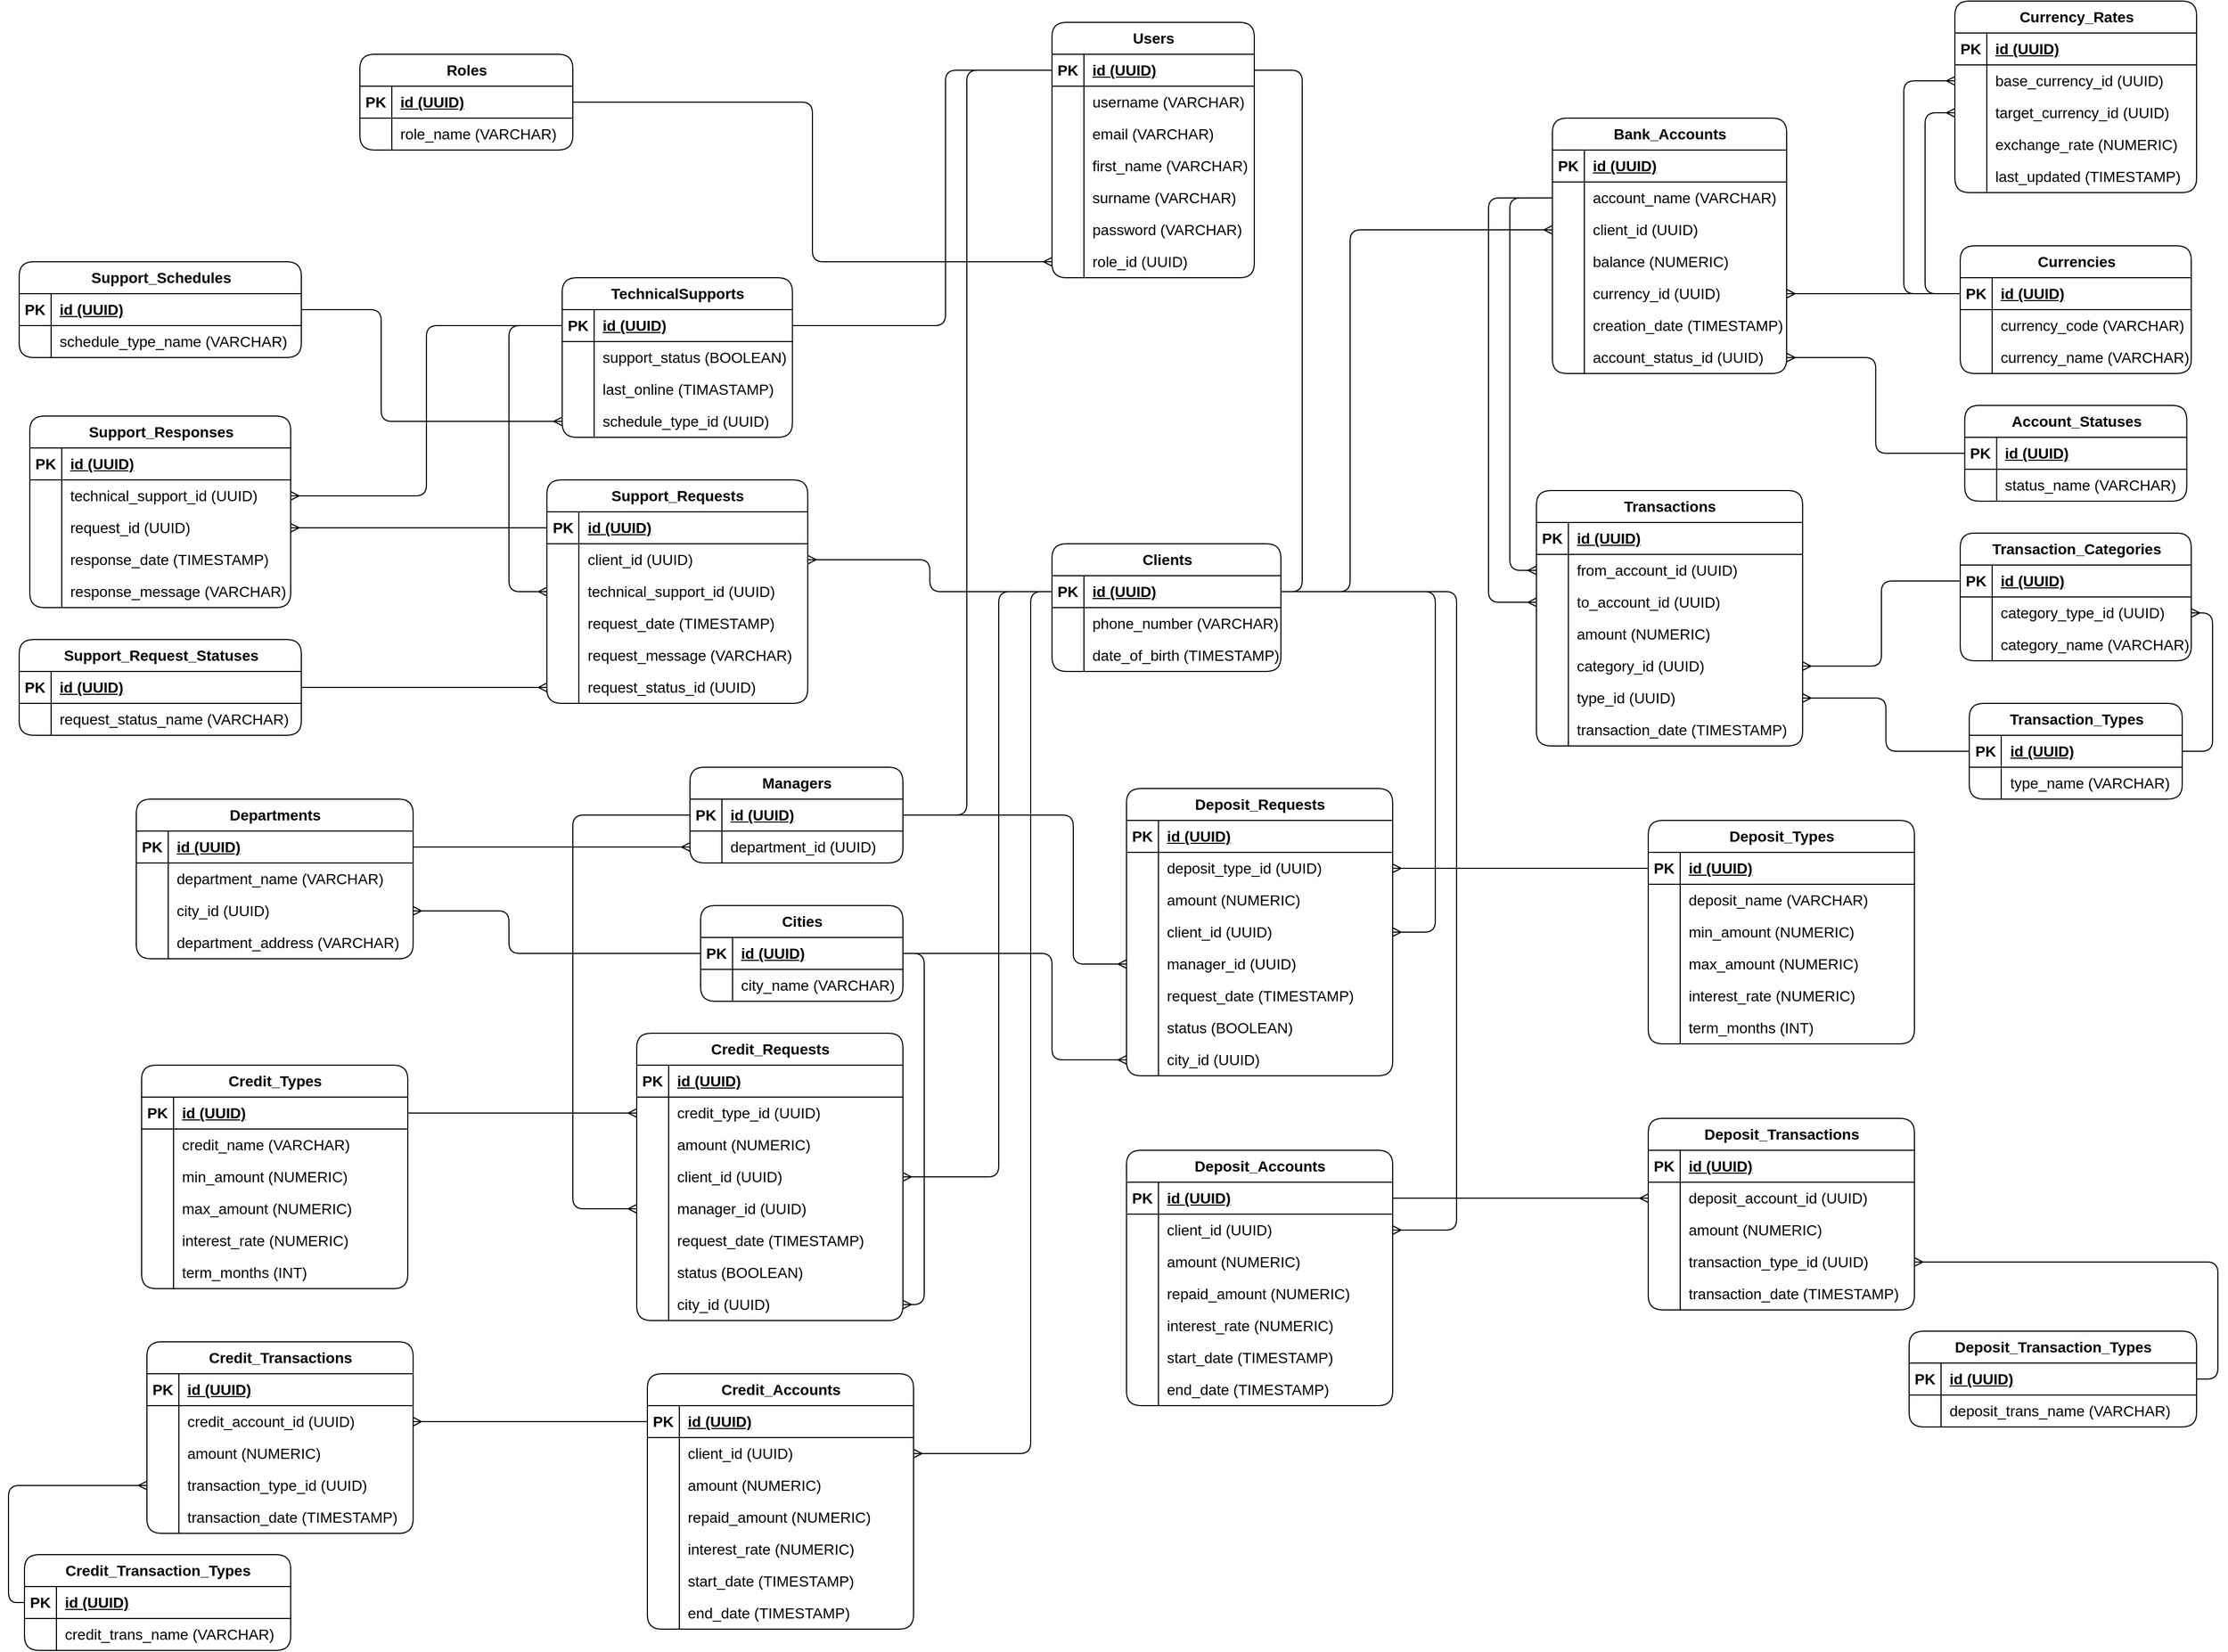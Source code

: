<mxfile version="22.1.11" type="google" pages="3">
  <diagram id="R2lEEEUBdFMjLlhIrx00" name="ER-Diagram">
    <mxGraphModel grid="1" page="1" gridSize="10" guides="1" tooltips="1" connect="1" arrows="1" fold="1" pageScale="1" pageWidth="2336" pageHeight="1654" math="0" shadow="0" extFonts="Permanent Marker^https://fonts.googleapis.com/css?family=Permanent+Marker">
      <root>
        <mxCell id="0" />
        <mxCell id="1" parent="0" />
        <mxCell id="aqg3uZvS6hiffOEKKd9F-1" value="" style="group" connectable="0" vertex="1" parent="1">
          <mxGeometry x="-450" y="-510" width="2070" height="1550" as="geometry" />
        </mxCell>
        <mxCell id="D33lAQOOSilK-WDRNrAY-1" value="Users" style="shape=table;startSize=30;container=1;collapsible=1;childLayout=tableLayout;fixedRows=1;rowLines=0;fontStyle=1;align=center;resizeLast=1;html=1;fontSize=14;rounded=1;" vertex="1" parent="aqg3uZvS6hiffOEKKd9F-1">
          <mxGeometry x="980" y="20" width="190" height="240" as="geometry" />
        </mxCell>
        <mxCell id="D33lAQOOSilK-WDRNrAY-2" value="" style="shape=tableRow;horizontal=0;startSize=0;swimlaneHead=0;swimlaneBody=0;fillColor=none;collapsible=0;dropTarget=0;points=[[0,0.5],[1,0.5]];portConstraint=eastwest;top=0;left=0;right=0;bottom=1;fontSize=14;" vertex="1" parent="D33lAQOOSilK-WDRNrAY-1">
          <mxGeometry y="30" width="190" height="30" as="geometry" />
        </mxCell>
        <mxCell id="D33lAQOOSilK-WDRNrAY-3" value="PK" style="shape=partialRectangle;connectable=0;fillColor=none;top=0;left=0;bottom=0;right=0;fontStyle=1;overflow=hidden;whiteSpace=wrap;html=1;fontSize=14;" vertex="1" parent="D33lAQOOSilK-WDRNrAY-2">
          <mxGeometry width="30" height="30" as="geometry">
            <mxRectangle width="30" height="30" as="alternateBounds" />
          </mxGeometry>
        </mxCell>
        <mxCell id="D33lAQOOSilK-WDRNrAY-4" value="id (UUID)" style="shape=partialRectangle;connectable=0;fillColor=none;top=0;left=0;bottom=0;right=0;align=left;spacingLeft=6;fontStyle=5;overflow=hidden;whiteSpace=wrap;html=1;fontSize=14;" vertex="1" parent="D33lAQOOSilK-WDRNrAY-2">
          <mxGeometry x="30" width="160" height="30" as="geometry">
            <mxRectangle width="160" height="30" as="alternateBounds" />
          </mxGeometry>
        </mxCell>
        <mxCell id="D33lAQOOSilK-WDRNrAY-5" value="" style="shape=tableRow;horizontal=0;startSize=0;swimlaneHead=0;swimlaneBody=0;fillColor=none;collapsible=0;dropTarget=0;points=[[0,0.5],[1,0.5]];portConstraint=eastwest;top=0;left=0;right=0;bottom=0;fontSize=14;" vertex="1" parent="D33lAQOOSilK-WDRNrAY-1">
          <mxGeometry y="60" width="190" height="30" as="geometry" />
        </mxCell>
        <mxCell id="D33lAQOOSilK-WDRNrAY-6" value="" style="shape=partialRectangle;connectable=0;fillColor=none;top=0;left=0;bottom=0;right=0;editable=1;overflow=hidden;whiteSpace=wrap;html=1;fontSize=14;" vertex="1" parent="D33lAQOOSilK-WDRNrAY-5">
          <mxGeometry width="30" height="30" as="geometry">
            <mxRectangle width="30" height="30" as="alternateBounds" />
          </mxGeometry>
        </mxCell>
        <mxCell id="D33lAQOOSilK-WDRNrAY-7" value="username (VARCHAR)" style="shape=partialRectangle;connectable=0;fillColor=none;top=0;left=0;bottom=0;right=0;align=left;spacingLeft=6;overflow=hidden;whiteSpace=wrap;html=1;fontSize=14;" vertex="1" parent="D33lAQOOSilK-WDRNrAY-5">
          <mxGeometry x="30" width="160" height="30" as="geometry">
            <mxRectangle width="160" height="30" as="alternateBounds" />
          </mxGeometry>
        </mxCell>
        <mxCell id="D33lAQOOSilK-WDRNrAY-8" value="" style="shape=tableRow;horizontal=0;startSize=0;swimlaneHead=0;swimlaneBody=0;fillColor=none;collapsible=0;dropTarget=0;points=[[0,0.5],[1,0.5]];portConstraint=eastwest;top=0;left=0;right=0;bottom=0;fontSize=14;" vertex="1" parent="D33lAQOOSilK-WDRNrAY-1">
          <mxGeometry y="90" width="190" height="30" as="geometry" />
        </mxCell>
        <mxCell id="D33lAQOOSilK-WDRNrAY-9" value="" style="shape=partialRectangle;connectable=0;fillColor=none;top=0;left=0;bottom=0;right=0;editable=1;overflow=hidden;whiteSpace=wrap;html=1;fontSize=14;" vertex="1" parent="D33lAQOOSilK-WDRNrAY-8">
          <mxGeometry width="30" height="30" as="geometry">
            <mxRectangle width="30" height="30" as="alternateBounds" />
          </mxGeometry>
        </mxCell>
        <mxCell id="D33lAQOOSilK-WDRNrAY-10" value="email (VARCHAR)" style="shape=partialRectangle;connectable=0;fillColor=none;top=0;left=0;bottom=0;right=0;align=left;spacingLeft=6;overflow=hidden;whiteSpace=wrap;html=1;fontSize=14;" vertex="1" parent="D33lAQOOSilK-WDRNrAY-8">
          <mxGeometry x="30" width="160" height="30" as="geometry">
            <mxRectangle width="160" height="30" as="alternateBounds" />
          </mxGeometry>
        </mxCell>
        <mxCell id="D33lAQOOSilK-WDRNrAY-11" value="" style="shape=tableRow;horizontal=0;startSize=0;swimlaneHead=0;swimlaneBody=0;fillColor=none;collapsible=0;dropTarget=0;points=[[0,0.5],[1,0.5]];portConstraint=eastwest;top=0;left=0;right=0;bottom=0;fontSize=14;" vertex="1" parent="D33lAQOOSilK-WDRNrAY-1">
          <mxGeometry y="120" width="190" height="30" as="geometry" />
        </mxCell>
        <mxCell id="D33lAQOOSilK-WDRNrAY-12" value="" style="shape=partialRectangle;connectable=0;fillColor=none;top=0;left=0;bottom=0;right=0;editable=1;overflow=hidden;whiteSpace=wrap;html=1;fontSize=14;" vertex="1" parent="D33lAQOOSilK-WDRNrAY-11">
          <mxGeometry width="30" height="30" as="geometry">
            <mxRectangle width="30" height="30" as="alternateBounds" />
          </mxGeometry>
        </mxCell>
        <mxCell id="D33lAQOOSilK-WDRNrAY-13" value="first_name (VARCHAR)" style="shape=partialRectangle;connectable=0;fillColor=none;top=0;left=0;bottom=0;right=0;align=left;spacingLeft=6;overflow=hidden;whiteSpace=wrap;html=1;fontSize=14;" vertex="1" parent="D33lAQOOSilK-WDRNrAY-11">
          <mxGeometry x="30" width="160" height="30" as="geometry">
            <mxRectangle width="160" height="30" as="alternateBounds" />
          </mxGeometry>
        </mxCell>
        <mxCell id="D33lAQOOSilK-WDRNrAY-40" value="" style="shape=tableRow;horizontal=0;startSize=0;swimlaneHead=0;swimlaneBody=0;fillColor=none;collapsible=0;dropTarget=0;points=[[0,0.5],[1,0.5]];portConstraint=eastwest;top=0;left=0;right=0;bottom=0;fontSize=14;" vertex="1" parent="D33lAQOOSilK-WDRNrAY-1">
          <mxGeometry y="150" width="190" height="30" as="geometry" />
        </mxCell>
        <mxCell id="D33lAQOOSilK-WDRNrAY-41" value="" style="shape=partialRectangle;connectable=0;fillColor=none;top=0;left=0;bottom=0;right=0;editable=1;overflow=hidden;whiteSpace=wrap;html=1;fontSize=14;" vertex="1" parent="D33lAQOOSilK-WDRNrAY-40">
          <mxGeometry width="30" height="30" as="geometry">
            <mxRectangle width="30" height="30" as="alternateBounds" />
          </mxGeometry>
        </mxCell>
        <mxCell id="D33lAQOOSilK-WDRNrAY-42" value="surname (VARCHAR)" style="shape=partialRectangle;connectable=0;fillColor=none;top=0;left=0;bottom=0;right=0;align=left;spacingLeft=6;overflow=hidden;whiteSpace=wrap;html=1;fontSize=14;" vertex="1" parent="D33lAQOOSilK-WDRNrAY-40">
          <mxGeometry x="30" width="160" height="30" as="geometry">
            <mxRectangle width="160" height="30" as="alternateBounds" />
          </mxGeometry>
        </mxCell>
        <mxCell id="D33lAQOOSilK-WDRNrAY-59" value="" style="shape=tableRow;horizontal=0;startSize=0;swimlaneHead=0;swimlaneBody=0;fillColor=none;collapsible=0;dropTarget=0;points=[[0,0.5],[1,0.5]];portConstraint=eastwest;top=0;left=0;right=0;bottom=0;fontSize=14;" vertex="1" parent="D33lAQOOSilK-WDRNrAY-1">
          <mxGeometry y="180" width="190" height="30" as="geometry" />
        </mxCell>
        <mxCell id="D33lAQOOSilK-WDRNrAY-60" value="" style="shape=partialRectangle;connectable=0;fillColor=none;top=0;left=0;bottom=0;right=0;editable=1;overflow=hidden;whiteSpace=wrap;html=1;fontSize=14;" vertex="1" parent="D33lAQOOSilK-WDRNrAY-59">
          <mxGeometry width="30" height="30" as="geometry">
            <mxRectangle width="30" height="30" as="alternateBounds" />
          </mxGeometry>
        </mxCell>
        <mxCell id="D33lAQOOSilK-WDRNrAY-61" value="password (VARCHAR)" style="shape=partialRectangle;connectable=0;fillColor=none;top=0;left=0;bottom=0;right=0;align=left;spacingLeft=6;overflow=hidden;whiteSpace=wrap;html=1;fontSize=14;" vertex="1" parent="D33lAQOOSilK-WDRNrAY-59">
          <mxGeometry x="30" width="160" height="30" as="geometry">
            <mxRectangle width="160" height="30" as="alternateBounds" />
          </mxGeometry>
        </mxCell>
        <mxCell id="P0U5j8hE5PWSsO923-1C-1" value="" style="shape=tableRow;horizontal=0;startSize=0;swimlaneHead=0;swimlaneBody=0;fillColor=none;collapsible=0;dropTarget=0;points=[[0,0.5],[1,0.5]];portConstraint=eastwest;top=0;left=0;right=0;bottom=0;fontSize=14;" vertex="1" parent="D33lAQOOSilK-WDRNrAY-1">
          <mxGeometry y="210" width="190" height="30" as="geometry" />
        </mxCell>
        <mxCell id="P0U5j8hE5PWSsO923-1C-2" value="" style="shape=partialRectangle;connectable=0;fillColor=none;top=0;left=0;bottom=0;right=0;editable=1;overflow=hidden;whiteSpace=wrap;html=1;fontSize=14;" vertex="1" parent="P0U5j8hE5PWSsO923-1C-1">
          <mxGeometry width="30" height="30" as="geometry">
            <mxRectangle width="30" height="30" as="alternateBounds" />
          </mxGeometry>
        </mxCell>
        <mxCell id="P0U5j8hE5PWSsO923-1C-3" value="role_id (UUID)" style="shape=partialRectangle;connectable=0;fillColor=none;top=0;left=0;bottom=0;right=0;align=left;spacingLeft=6;overflow=hidden;whiteSpace=wrap;html=1;fontSize=14;" vertex="1" parent="P0U5j8hE5PWSsO923-1C-1">
          <mxGeometry x="30" width="160" height="30" as="geometry">
            <mxRectangle width="160" height="30" as="alternateBounds" />
          </mxGeometry>
        </mxCell>
        <mxCell id="D33lAQOOSilK-WDRNrAY-14" value="Roles" style="shape=table;startSize=30;container=1;collapsible=1;childLayout=tableLayout;fixedRows=1;rowLines=0;fontStyle=1;align=center;resizeLast=1;html=1;fontSize=14;rounded=1;" vertex="1" parent="aqg3uZvS6hiffOEKKd9F-1">
          <mxGeometry x="330" y="50" width="200" height="90" as="geometry" />
        </mxCell>
        <mxCell id="D33lAQOOSilK-WDRNrAY-15" value="" style="shape=tableRow;horizontal=0;startSize=0;swimlaneHead=0;swimlaneBody=0;fillColor=none;collapsible=0;dropTarget=0;points=[[0,0.5],[1,0.5]];portConstraint=eastwest;top=0;left=0;right=0;bottom=1;fontSize=14;" vertex="1" parent="D33lAQOOSilK-WDRNrAY-14">
          <mxGeometry y="30" width="200" height="30" as="geometry" />
        </mxCell>
        <mxCell id="D33lAQOOSilK-WDRNrAY-16" value="PK" style="shape=partialRectangle;connectable=0;fillColor=none;top=0;left=0;bottom=0;right=0;fontStyle=1;overflow=hidden;whiteSpace=wrap;html=1;fontSize=14;" vertex="1" parent="D33lAQOOSilK-WDRNrAY-15">
          <mxGeometry width="30" height="30" as="geometry">
            <mxRectangle width="30" height="30" as="alternateBounds" />
          </mxGeometry>
        </mxCell>
        <mxCell id="D33lAQOOSilK-WDRNrAY-17" value="id (UUID)" style="shape=partialRectangle;connectable=0;fillColor=none;top=0;left=0;bottom=0;right=0;align=left;spacingLeft=6;fontStyle=5;overflow=hidden;whiteSpace=wrap;html=1;fontSize=14;" vertex="1" parent="D33lAQOOSilK-WDRNrAY-15">
          <mxGeometry x="30" width="170" height="30" as="geometry">
            <mxRectangle width="170" height="30" as="alternateBounds" />
          </mxGeometry>
        </mxCell>
        <mxCell id="D33lAQOOSilK-WDRNrAY-18" value="" style="shape=tableRow;horizontal=0;startSize=0;swimlaneHead=0;swimlaneBody=0;fillColor=none;collapsible=0;dropTarget=0;points=[[0,0.5],[1,0.5]];portConstraint=eastwest;top=0;left=0;right=0;bottom=0;fontSize=14;" vertex="1" parent="D33lAQOOSilK-WDRNrAY-14">
          <mxGeometry y="60" width="200" height="30" as="geometry" />
        </mxCell>
        <mxCell id="D33lAQOOSilK-WDRNrAY-19" value="" style="shape=partialRectangle;connectable=0;fillColor=none;top=0;left=0;bottom=0;right=0;editable=1;overflow=hidden;whiteSpace=wrap;html=1;fontSize=14;" vertex="1" parent="D33lAQOOSilK-WDRNrAY-18">
          <mxGeometry width="30" height="30" as="geometry">
            <mxRectangle width="30" height="30" as="alternateBounds" />
          </mxGeometry>
        </mxCell>
        <mxCell id="D33lAQOOSilK-WDRNrAY-20" value="role_name (VARCHAR)" style="shape=partialRectangle;connectable=0;fillColor=none;top=0;left=0;bottom=0;right=0;align=left;spacingLeft=6;overflow=hidden;whiteSpace=wrap;html=1;fontSize=14;" vertex="1" parent="D33lAQOOSilK-WDRNrAY-18">
          <mxGeometry x="30" width="170" height="30" as="geometry">
            <mxRectangle width="170" height="30" as="alternateBounds" />
          </mxGeometry>
        </mxCell>
        <mxCell id="D33lAQOOSilK-WDRNrAY-27" value="Clients" style="shape=table;startSize=30;container=1;collapsible=1;childLayout=tableLayout;fixedRows=1;rowLines=0;fontStyle=1;align=center;resizeLast=1;html=1;fontSize=14;rounded=1;" vertex="1" parent="aqg3uZvS6hiffOEKKd9F-1">
          <mxGeometry x="980" y="510" width="215" height="120" as="geometry" />
        </mxCell>
        <mxCell id="D33lAQOOSilK-WDRNrAY-28" value="" style="shape=tableRow;horizontal=0;startSize=0;swimlaneHead=0;swimlaneBody=0;fillColor=none;collapsible=0;dropTarget=0;points=[[0,0.5],[1,0.5]];portConstraint=eastwest;top=0;left=0;right=0;bottom=1;fontSize=14;" vertex="1" parent="D33lAQOOSilK-WDRNrAY-27">
          <mxGeometry y="30" width="215" height="30" as="geometry" />
        </mxCell>
        <mxCell id="D33lAQOOSilK-WDRNrAY-29" value="PK" style="shape=partialRectangle;connectable=0;fillColor=none;top=0;left=0;bottom=0;right=0;fontStyle=1;overflow=hidden;whiteSpace=wrap;html=1;fontSize=14;" vertex="1" parent="D33lAQOOSilK-WDRNrAY-28">
          <mxGeometry width="30" height="30" as="geometry">
            <mxRectangle width="30" height="30" as="alternateBounds" />
          </mxGeometry>
        </mxCell>
        <mxCell id="D33lAQOOSilK-WDRNrAY-30" value="id (UUID)" style="shape=partialRectangle;connectable=0;fillColor=none;top=0;left=0;bottom=0;right=0;align=left;spacingLeft=6;fontStyle=5;overflow=hidden;whiteSpace=wrap;html=1;fontSize=14;" vertex="1" parent="D33lAQOOSilK-WDRNrAY-28">
          <mxGeometry x="30" width="185" height="30" as="geometry">
            <mxRectangle width="185" height="30" as="alternateBounds" />
          </mxGeometry>
        </mxCell>
        <mxCell id="D33lAQOOSilK-WDRNrAY-31" value="" style="shape=tableRow;horizontal=0;startSize=0;swimlaneHead=0;swimlaneBody=0;fillColor=none;collapsible=0;dropTarget=0;points=[[0,0.5],[1,0.5]];portConstraint=eastwest;top=0;left=0;right=0;bottom=0;fontSize=14;" vertex="1" parent="D33lAQOOSilK-WDRNrAY-27">
          <mxGeometry y="60" width="215" height="30" as="geometry" />
        </mxCell>
        <mxCell id="D33lAQOOSilK-WDRNrAY-32" value="" style="shape=partialRectangle;connectable=0;fillColor=none;top=0;left=0;bottom=0;right=0;editable=1;overflow=hidden;whiteSpace=wrap;html=1;fontSize=14;" vertex="1" parent="D33lAQOOSilK-WDRNrAY-31">
          <mxGeometry width="30" height="30" as="geometry">
            <mxRectangle width="30" height="30" as="alternateBounds" />
          </mxGeometry>
        </mxCell>
        <mxCell id="D33lAQOOSilK-WDRNrAY-33" value="phone_number (VARCHAR)" style="shape=partialRectangle;connectable=0;fillColor=none;top=0;left=0;bottom=0;right=0;align=left;spacingLeft=6;overflow=hidden;whiteSpace=wrap;html=1;fontSize=14;" vertex="1" parent="D33lAQOOSilK-WDRNrAY-31">
          <mxGeometry x="30" width="185" height="30" as="geometry">
            <mxRectangle width="185" height="30" as="alternateBounds" />
          </mxGeometry>
        </mxCell>
        <mxCell id="D33lAQOOSilK-WDRNrAY-34" value="" style="shape=tableRow;horizontal=0;startSize=0;swimlaneHead=0;swimlaneBody=0;fillColor=none;collapsible=0;dropTarget=0;points=[[0,0.5],[1,0.5]];portConstraint=eastwest;top=0;left=0;right=0;bottom=0;fontSize=14;" vertex="1" parent="D33lAQOOSilK-WDRNrAY-27">
          <mxGeometry y="90" width="215" height="30" as="geometry" />
        </mxCell>
        <mxCell id="D33lAQOOSilK-WDRNrAY-35" value="" style="shape=partialRectangle;connectable=0;fillColor=none;top=0;left=0;bottom=0;right=0;editable=1;overflow=hidden;whiteSpace=wrap;html=1;fontSize=14;" vertex="1" parent="D33lAQOOSilK-WDRNrAY-34">
          <mxGeometry width="30" height="30" as="geometry">
            <mxRectangle width="30" height="30" as="alternateBounds" />
          </mxGeometry>
        </mxCell>
        <mxCell id="D33lAQOOSilK-WDRNrAY-36" value="date_of_birth (TIMESTAMP)" style="shape=partialRectangle;connectable=0;fillColor=none;top=0;left=0;bottom=0;right=0;align=left;spacingLeft=6;overflow=hidden;whiteSpace=wrap;html=1;fontSize=14;" vertex="1" parent="D33lAQOOSilK-WDRNrAY-34">
          <mxGeometry x="30" width="185" height="30" as="geometry">
            <mxRectangle width="185" height="30" as="alternateBounds" />
          </mxGeometry>
        </mxCell>
        <mxCell id="D33lAQOOSilK-WDRNrAY-98" value="Managers" style="shape=table;startSize=30;container=1;collapsible=1;childLayout=tableLayout;fixedRows=1;rowLines=0;fontStyle=1;align=center;resizeLast=1;html=1;fontSize=14;rounded=1;" vertex="1" parent="aqg3uZvS6hiffOEKKd9F-1">
          <mxGeometry x="640" y="720" width="200" height="90" as="geometry" />
        </mxCell>
        <mxCell id="D33lAQOOSilK-WDRNrAY-99" value="" style="shape=tableRow;horizontal=0;startSize=0;swimlaneHead=0;swimlaneBody=0;fillColor=none;collapsible=0;dropTarget=0;points=[[0,0.5],[1,0.5]];portConstraint=eastwest;top=0;left=0;right=0;bottom=1;fontSize=14;" vertex="1" parent="D33lAQOOSilK-WDRNrAY-98">
          <mxGeometry y="30" width="200" height="30" as="geometry" />
        </mxCell>
        <mxCell id="D33lAQOOSilK-WDRNrAY-100" value="PK" style="shape=partialRectangle;connectable=0;fillColor=none;top=0;left=0;bottom=0;right=0;fontStyle=1;overflow=hidden;whiteSpace=wrap;html=1;fontSize=14;" vertex="1" parent="D33lAQOOSilK-WDRNrAY-99">
          <mxGeometry width="30" height="30" as="geometry">
            <mxRectangle width="30" height="30" as="alternateBounds" />
          </mxGeometry>
        </mxCell>
        <mxCell id="D33lAQOOSilK-WDRNrAY-101" value="id (UUID)" style="shape=partialRectangle;connectable=0;fillColor=none;top=0;left=0;bottom=0;right=0;align=left;spacingLeft=6;fontStyle=5;overflow=hidden;whiteSpace=wrap;html=1;fontSize=14;" vertex="1" parent="D33lAQOOSilK-WDRNrAY-99">
          <mxGeometry x="30" width="170" height="30" as="geometry">
            <mxRectangle width="170" height="30" as="alternateBounds" />
          </mxGeometry>
        </mxCell>
        <mxCell id="D33lAQOOSilK-WDRNrAY-102" value="" style="shape=tableRow;horizontal=0;startSize=0;swimlaneHead=0;swimlaneBody=0;fillColor=none;collapsible=0;dropTarget=0;points=[[0,0.5],[1,0.5]];portConstraint=eastwest;top=0;left=0;right=0;bottom=0;fontSize=14;" vertex="1" parent="D33lAQOOSilK-WDRNrAY-98">
          <mxGeometry y="60" width="200" height="30" as="geometry" />
        </mxCell>
        <mxCell id="D33lAQOOSilK-WDRNrAY-103" value="" style="shape=partialRectangle;connectable=0;fillColor=none;top=0;left=0;bottom=0;right=0;editable=1;overflow=hidden;whiteSpace=wrap;html=1;fontSize=14;" vertex="1" parent="D33lAQOOSilK-WDRNrAY-102">
          <mxGeometry width="30" height="30" as="geometry">
            <mxRectangle width="30" height="30" as="alternateBounds" />
          </mxGeometry>
        </mxCell>
        <mxCell id="D33lAQOOSilK-WDRNrAY-104" value="department_id (UUID)" style="shape=partialRectangle;connectable=0;fillColor=none;top=0;left=0;bottom=0;right=0;align=left;spacingLeft=6;overflow=hidden;whiteSpace=wrap;html=1;fontSize=14;" vertex="1" parent="D33lAQOOSilK-WDRNrAY-102">
          <mxGeometry x="30" width="170" height="30" as="geometry">
            <mxRectangle width="170" height="30" as="alternateBounds" />
          </mxGeometry>
        </mxCell>
        <mxCell id="D33lAQOOSilK-WDRNrAY-105" value="TechnicalSupports" style="shape=table;startSize=30;container=1;collapsible=1;childLayout=tableLayout;fixedRows=1;rowLines=0;fontStyle=1;align=center;resizeLast=1;html=1;fontSize=14;rounded=1;" vertex="1" parent="aqg3uZvS6hiffOEKKd9F-1">
          <mxGeometry x="520" y="260" width="216.25" height="150" as="geometry" />
        </mxCell>
        <mxCell id="D33lAQOOSilK-WDRNrAY-106" value="" style="shape=tableRow;horizontal=0;startSize=0;swimlaneHead=0;swimlaneBody=0;fillColor=none;collapsible=0;dropTarget=0;points=[[0,0.5],[1,0.5]];portConstraint=eastwest;top=0;left=0;right=0;bottom=1;fontSize=14;" vertex="1" parent="D33lAQOOSilK-WDRNrAY-105">
          <mxGeometry y="30" width="216.25" height="30" as="geometry" />
        </mxCell>
        <mxCell id="D33lAQOOSilK-WDRNrAY-107" value="PK" style="shape=partialRectangle;connectable=0;fillColor=none;top=0;left=0;bottom=0;right=0;fontStyle=1;overflow=hidden;whiteSpace=wrap;html=1;fontSize=14;" vertex="1" parent="D33lAQOOSilK-WDRNrAY-106">
          <mxGeometry width="30" height="30" as="geometry">
            <mxRectangle width="30" height="30" as="alternateBounds" />
          </mxGeometry>
        </mxCell>
        <mxCell id="D33lAQOOSilK-WDRNrAY-108" value="id (UUID)" style="shape=partialRectangle;connectable=0;fillColor=none;top=0;left=0;bottom=0;right=0;align=left;spacingLeft=6;fontStyle=5;overflow=hidden;whiteSpace=wrap;html=1;fontSize=14;" vertex="1" parent="D33lAQOOSilK-WDRNrAY-106">
          <mxGeometry x="30" width="186.25" height="30" as="geometry">
            <mxRectangle width="186.25" height="30" as="alternateBounds" />
          </mxGeometry>
        </mxCell>
        <mxCell id="D33lAQOOSilK-WDRNrAY-112" value="" style="shape=tableRow;horizontal=0;startSize=0;swimlaneHead=0;swimlaneBody=0;fillColor=none;collapsible=0;dropTarget=0;points=[[0,0.5],[1,0.5]];portConstraint=eastwest;top=0;left=0;right=0;bottom=0;fontSize=14;" vertex="1" parent="D33lAQOOSilK-WDRNrAY-105">
          <mxGeometry y="60" width="216.25" height="30" as="geometry" />
        </mxCell>
        <mxCell id="D33lAQOOSilK-WDRNrAY-113" value="" style="shape=partialRectangle;connectable=0;fillColor=none;top=0;left=0;bottom=0;right=0;editable=1;overflow=hidden;whiteSpace=wrap;html=1;fontSize=14;" vertex="1" parent="D33lAQOOSilK-WDRNrAY-112">
          <mxGeometry width="30" height="30" as="geometry">
            <mxRectangle width="30" height="30" as="alternateBounds" />
          </mxGeometry>
        </mxCell>
        <mxCell id="D33lAQOOSilK-WDRNrAY-114" value="support_status (BOOLEAN)&amp;nbsp;" style="shape=partialRectangle;connectable=0;fillColor=none;top=0;left=0;bottom=0;right=0;align=left;spacingLeft=6;overflow=hidden;whiteSpace=wrap;html=1;fontSize=14;" vertex="1" parent="D33lAQOOSilK-WDRNrAY-112">
          <mxGeometry x="30" width="186.25" height="30" as="geometry">
            <mxRectangle width="186.25" height="30" as="alternateBounds" />
          </mxGeometry>
        </mxCell>
        <mxCell id="Xgdv0kbWAyzFlG-gsH7O-1" value="" style="shape=tableRow;horizontal=0;startSize=0;swimlaneHead=0;swimlaneBody=0;fillColor=none;collapsible=0;dropTarget=0;points=[[0,0.5],[1,0.5]];portConstraint=eastwest;top=0;left=0;right=0;bottom=0;fontSize=14;" vertex="1" parent="D33lAQOOSilK-WDRNrAY-105">
          <mxGeometry y="90" width="216.25" height="30" as="geometry" />
        </mxCell>
        <mxCell id="Xgdv0kbWAyzFlG-gsH7O-2" value="" style="shape=partialRectangle;connectable=0;fillColor=none;top=0;left=0;bottom=0;right=0;editable=1;overflow=hidden;whiteSpace=wrap;html=1;fontSize=14;" vertex="1" parent="Xgdv0kbWAyzFlG-gsH7O-1">
          <mxGeometry width="30" height="30" as="geometry">
            <mxRectangle width="30" height="30" as="alternateBounds" />
          </mxGeometry>
        </mxCell>
        <mxCell id="Xgdv0kbWAyzFlG-gsH7O-3" value="last_online (TIMASTAMP)&amp;nbsp;" style="shape=partialRectangle;connectable=0;fillColor=none;top=0;left=0;bottom=0;right=0;align=left;spacingLeft=6;overflow=hidden;whiteSpace=wrap;html=1;fontSize=14;" vertex="1" parent="Xgdv0kbWAyzFlG-gsH7O-1">
          <mxGeometry x="30" width="186.25" height="30" as="geometry">
            <mxRectangle width="186.25" height="30" as="alternateBounds" />
          </mxGeometry>
        </mxCell>
        <mxCell id="Xgdv0kbWAyzFlG-gsH7O-4" value="" style="shape=tableRow;horizontal=0;startSize=0;swimlaneHead=0;swimlaneBody=0;fillColor=none;collapsible=0;dropTarget=0;points=[[0,0.5],[1,0.5]];portConstraint=eastwest;top=0;left=0;right=0;bottom=0;fontSize=14;" vertex="1" parent="D33lAQOOSilK-WDRNrAY-105">
          <mxGeometry y="120" width="216.25" height="30" as="geometry" />
        </mxCell>
        <mxCell id="Xgdv0kbWAyzFlG-gsH7O-5" value="" style="shape=partialRectangle;connectable=0;fillColor=none;top=0;left=0;bottom=0;right=0;editable=1;overflow=hidden;whiteSpace=wrap;html=1;fontSize=14;" vertex="1" parent="Xgdv0kbWAyzFlG-gsH7O-4">
          <mxGeometry width="30" height="30" as="geometry">
            <mxRectangle width="30" height="30" as="alternateBounds" />
          </mxGeometry>
        </mxCell>
        <mxCell id="Xgdv0kbWAyzFlG-gsH7O-6" value="schedule_type_id (UUID)&amp;nbsp;" style="shape=partialRectangle;connectable=0;fillColor=none;top=0;left=0;bottom=0;right=0;align=left;spacingLeft=6;overflow=hidden;whiteSpace=wrap;html=1;fontSize=14;" vertex="1" parent="Xgdv0kbWAyzFlG-gsH7O-4">
          <mxGeometry x="30" width="186.25" height="30" as="geometry">
            <mxRectangle width="186.25" height="30" as="alternateBounds" />
          </mxGeometry>
        </mxCell>
        <mxCell id="D33lAQOOSilK-WDRNrAY-115" style="edgeStyle=orthogonalEdgeStyle;rounded=1;orthogonalLoop=1;jettySize=auto;html=1;exitX=1;exitY=0.5;exitDx=0;exitDy=0;entryX=1;entryY=0.5;entryDx=0;entryDy=0;endArrow=none;endFill=0;" edge="1" parent="aqg3uZvS6hiffOEKKd9F-1" source="D33lAQOOSilK-WDRNrAY-2" target="D33lAQOOSilK-WDRNrAY-28">
          <mxGeometry relative="1" as="geometry" />
        </mxCell>
        <mxCell id="D33lAQOOSilK-WDRNrAY-117" style="edgeStyle=orthogonalEdgeStyle;rounded=1;orthogonalLoop=1;jettySize=auto;html=1;exitX=0;exitY=0.5;exitDx=0;exitDy=0;entryX=1;entryY=0.5;entryDx=0;entryDy=0;endArrow=none;endFill=0;" edge="1" parent="aqg3uZvS6hiffOEKKd9F-1" source="D33lAQOOSilK-WDRNrAY-2" target="D33lAQOOSilK-WDRNrAY-99">
          <mxGeometry relative="1" as="geometry">
            <Array as="points">
              <mxPoint x="900" y="65" />
              <mxPoint x="900" y="765" />
            </Array>
          </mxGeometry>
        </mxCell>
        <mxCell id="D33lAQOOSilK-WDRNrAY-118" style="edgeStyle=orthogonalEdgeStyle;rounded=1;orthogonalLoop=1;jettySize=auto;html=1;exitX=0;exitY=0.5;exitDx=0;exitDy=0;entryX=1;entryY=0.5;entryDx=0;entryDy=0;endArrow=none;endFill=0;" edge="1" parent="aqg3uZvS6hiffOEKKd9F-1" source="D33lAQOOSilK-WDRNrAY-2" target="D33lAQOOSilK-WDRNrAY-106">
          <mxGeometry relative="1" as="geometry">
            <Array as="points">
              <mxPoint x="880" y="65" />
              <mxPoint x="880" y="305" />
            </Array>
          </mxGeometry>
        </mxCell>
        <mxCell id="D33lAQOOSilK-WDRNrAY-119" style="edgeStyle=orthogonalEdgeStyle;rounded=1;orthogonalLoop=1;jettySize=auto;html=1;exitX=1;exitY=0.5;exitDx=0;exitDy=0;entryX=0;entryY=0.5;entryDx=0;entryDy=0;endArrow=ERmany;endFill=0;" edge="1" parent="aqg3uZvS6hiffOEKKd9F-1" source="D33lAQOOSilK-WDRNrAY-15" target="P0U5j8hE5PWSsO923-1C-1">
          <mxGeometry relative="1" as="geometry">
            <mxPoint x="613.75" y="155" as="targetPoint" />
          </mxGeometry>
        </mxCell>
        <mxCell id="D33lAQOOSilK-WDRNrAY-121" value="Departments" style="shape=table;startSize=30;container=1;collapsible=1;childLayout=tableLayout;fixedRows=1;rowLines=0;fontStyle=1;align=center;resizeLast=1;html=1;fontSize=14;rounded=1;" vertex="1" parent="aqg3uZvS6hiffOEKKd9F-1">
          <mxGeometry x="120" y="750" width="260" height="150" as="geometry" />
        </mxCell>
        <mxCell id="D33lAQOOSilK-WDRNrAY-122" value="" style="shape=tableRow;horizontal=0;startSize=0;swimlaneHead=0;swimlaneBody=0;fillColor=none;collapsible=0;dropTarget=0;points=[[0,0.5],[1,0.5]];portConstraint=eastwest;top=0;left=0;right=0;bottom=1;fontSize=14;" vertex="1" parent="D33lAQOOSilK-WDRNrAY-121">
          <mxGeometry y="30" width="260" height="30" as="geometry" />
        </mxCell>
        <mxCell id="D33lAQOOSilK-WDRNrAY-123" value="PK" style="shape=partialRectangle;connectable=0;fillColor=none;top=0;left=0;bottom=0;right=0;fontStyle=1;overflow=hidden;whiteSpace=wrap;html=1;fontSize=14;" vertex="1" parent="D33lAQOOSilK-WDRNrAY-122">
          <mxGeometry width="30" height="30" as="geometry">
            <mxRectangle width="30" height="30" as="alternateBounds" />
          </mxGeometry>
        </mxCell>
        <mxCell id="D33lAQOOSilK-WDRNrAY-124" value="id (UUID)" style="shape=partialRectangle;connectable=0;fillColor=none;top=0;left=0;bottom=0;right=0;align=left;spacingLeft=6;fontStyle=5;overflow=hidden;whiteSpace=wrap;html=1;fontSize=14;" vertex="1" parent="D33lAQOOSilK-WDRNrAY-122">
          <mxGeometry x="30" width="230" height="30" as="geometry">
            <mxRectangle width="230" height="30" as="alternateBounds" />
          </mxGeometry>
        </mxCell>
        <mxCell id="D33lAQOOSilK-WDRNrAY-125" value="" style="shape=tableRow;horizontal=0;startSize=0;swimlaneHead=0;swimlaneBody=0;fillColor=none;collapsible=0;dropTarget=0;points=[[0,0.5],[1,0.5]];portConstraint=eastwest;top=0;left=0;right=0;bottom=0;fontSize=14;" vertex="1" parent="D33lAQOOSilK-WDRNrAY-121">
          <mxGeometry y="60" width="260" height="30" as="geometry" />
        </mxCell>
        <mxCell id="D33lAQOOSilK-WDRNrAY-126" value="" style="shape=partialRectangle;connectable=0;fillColor=none;top=0;left=0;bottom=0;right=0;editable=1;overflow=hidden;whiteSpace=wrap;html=1;fontSize=14;" vertex="1" parent="D33lAQOOSilK-WDRNrAY-125">
          <mxGeometry width="30" height="30" as="geometry">
            <mxRectangle width="30" height="30" as="alternateBounds" />
          </mxGeometry>
        </mxCell>
        <mxCell id="D33lAQOOSilK-WDRNrAY-127" value="department_name (VARCHAR)" style="shape=partialRectangle;connectable=0;fillColor=none;top=0;left=0;bottom=0;right=0;align=left;spacingLeft=6;overflow=hidden;whiteSpace=wrap;html=1;fontSize=14;" vertex="1" parent="D33lAQOOSilK-WDRNrAY-125">
          <mxGeometry x="30" width="230" height="30" as="geometry">
            <mxRectangle width="230" height="30" as="alternateBounds" />
          </mxGeometry>
        </mxCell>
        <mxCell id="D33lAQOOSilK-WDRNrAY-128" value="" style="shape=tableRow;horizontal=0;startSize=0;swimlaneHead=0;swimlaneBody=0;fillColor=none;collapsible=0;dropTarget=0;points=[[0,0.5],[1,0.5]];portConstraint=eastwest;top=0;left=0;right=0;bottom=0;fontSize=14;" vertex="1" parent="D33lAQOOSilK-WDRNrAY-121">
          <mxGeometry y="90" width="260" height="30" as="geometry" />
        </mxCell>
        <mxCell id="D33lAQOOSilK-WDRNrAY-129" value="" style="shape=partialRectangle;connectable=0;fillColor=none;top=0;left=0;bottom=0;right=0;editable=1;overflow=hidden;whiteSpace=wrap;html=1;fontSize=14;" vertex="1" parent="D33lAQOOSilK-WDRNrAY-128">
          <mxGeometry width="30" height="30" as="geometry">
            <mxRectangle width="30" height="30" as="alternateBounds" />
          </mxGeometry>
        </mxCell>
        <mxCell id="D33lAQOOSilK-WDRNrAY-130" value="city_id (UUID)" style="shape=partialRectangle;connectable=0;fillColor=none;top=0;left=0;bottom=0;right=0;align=left;spacingLeft=6;overflow=hidden;whiteSpace=wrap;html=1;fontSize=14;" vertex="1" parent="D33lAQOOSilK-WDRNrAY-128">
          <mxGeometry x="30" width="230" height="30" as="geometry">
            <mxRectangle width="230" height="30" as="alternateBounds" />
          </mxGeometry>
        </mxCell>
        <mxCell id="D33lAQOOSilK-WDRNrAY-167" value="" style="shape=tableRow;horizontal=0;startSize=0;swimlaneHead=0;swimlaneBody=0;fillColor=none;collapsible=0;dropTarget=0;points=[[0,0.5],[1,0.5]];portConstraint=eastwest;top=0;left=0;right=0;bottom=0;fontSize=14;" vertex="1" parent="D33lAQOOSilK-WDRNrAY-121">
          <mxGeometry y="120" width="260" height="30" as="geometry" />
        </mxCell>
        <mxCell id="D33lAQOOSilK-WDRNrAY-168" value="" style="shape=partialRectangle;connectable=0;fillColor=none;top=0;left=0;bottom=0;right=0;editable=1;overflow=hidden;whiteSpace=wrap;html=1;fontSize=14;" vertex="1" parent="D33lAQOOSilK-WDRNrAY-167">
          <mxGeometry width="30" height="30" as="geometry">
            <mxRectangle width="30" height="30" as="alternateBounds" />
          </mxGeometry>
        </mxCell>
        <mxCell id="D33lAQOOSilK-WDRNrAY-169" value="department_address (VARCHAR)" style="shape=partialRectangle;connectable=0;fillColor=none;top=0;left=0;bottom=0;right=0;align=left;spacingLeft=6;overflow=hidden;whiteSpace=wrap;html=1;fontSize=14;" vertex="1" parent="D33lAQOOSilK-WDRNrAY-167">
          <mxGeometry x="30" width="230" height="30" as="geometry">
            <mxRectangle width="230" height="30" as="alternateBounds" />
          </mxGeometry>
        </mxCell>
        <mxCell id="D33lAQOOSilK-WDRNrAY-173" style="edgeStyle=orthogonalEdgeStyle;rounded=1;orthogonalLoop=1;jettySize=auto;html=1;exitX=1;exitY=0.5;exitDx=0;exitDy=0;entryX=0;entryY=0.5;entryDx=0;entryDy=0;endArrow=ERmany;endFill=0;" edge="1" parent="aqg3uZvS6hiffOEKKd9F-1" source="D33lAQOOSilK-WDRNrAY-122" target="D33lAQOOSilK-WDRNrAY-102">
          <mxGeometry relative="1" as="geometry" />
        </mxCell>
        <mxCell id="D33lAQOOSilK-WDRNrAY-174" value="Bank_Accounts" style="shape=table;startSize=30;container=1;collapsible=1;childLayout=tableLayout;fixedRows=1;rowLines=0;fontStyle=1;align=center;resizeLast=1;html=1;fontSize=14;rounded=1;" vertex="1" parent="aqg3uZvS6hiffOEKKd9F-1">
          <mxGeometry x="1450" y="110" width="220" height="240" as="geometry" />
        </mxCell>
        <mxCell id="D33lAQOOSilK-WDRNrAY-175" value="" style="shape=tableRow;horizontal=0;startSize=0;swimlaneHead=0;swimlaneBody=0;fillColor=none;collapsible=0;dropTarget=0;points=[[0,0.5],[1,0.5]];portConstraint=eastwest;top=0;left=0;right=0;bottom=1;fontSize=14;" vertex="1" parent="D33lAQOOSilK-WDRNrAY-174">
          <mxGeometry y="30" width="220" height="30" as="geometry" />
        </mxCell>
        <mxCell id="D33lAQOOSilK-WDRNrAY-176" value="PK" style="shape=partialRectangle;connectable=0;fillColor=none;top=0;left=0;bottom=0;right=0;fontStyle=1;overflow=hidden;whiteSpace=wrap;html=1;fontSize=14;" vertex="1" parent="D33lAQOOSilK-WDRNrAY-175">
          <mxGeometry width="30" height="30" as="geometry">
            <mxRectangle width="30" height="30" as="alternateBounds" />
          </mxGeometry>
        </mxCell>
        <mxCell id="D33lAQOOSilK-WDRNrAY-177" value="id (UUID)" style="shape=partialRectangle;connectable=0;fillColor=none;top=0;left=0;bottom=0;right=0;align=left;spacingLeft=6;fontStyle=5;overflow=hidden;whiteSpace=wrap;html=1;fontSize=14;" vertex="1" parent="D33lAQOOSilK-WDRNrAY-175">
          <mxGeometry x="30" width="190" height="30" as="geometry">
            <mxRectangle width="190" height="30" as="alternateBounds" />
          </mxGeometry>
        </mxCell>
        <mxCell id="D33lAQOOSilK-WDRNrAY-178" value="" style="shape=tableRow;horizontal=0;startSize=0;swimlaneHead=0;swimlaneBody=0;fillColor=none;collapsible=0;dropTarget=0;points=[[0,0.5],[1,0.5]];portConstraint=eastwest;top=0;left=0;right=0;bottom=0;fontSize=14;" vertex="1" parent="D33lAQOOSilK-WDRNrAY-174">
          <mxGeometry y="60" width="220" height="30" as="geometry" />
        </mxCell>
        <mxCell id="D33lAQOOSilK-WDRNrAY-179" value="" style="shape=partialRectangle;connectable=0;fillColor=none;top=0;left=0;bottom=0;right=0;editable=1;overflow=hidden;whiteSpace=wrap;html=1;fontSize=14;" vertex="1" parent="D33lAQOOSilK-WDRNrAY-178">
          <mxGeometry width="30" height="30" as="geometry">
            <mxRectangle width="30" height="30" as="alternateBounds" />
          </mxGeometry>
        </mxCell>
        <mxCell id="D33lAQOOSilK-WDRNrAY-180" value="account_name (VARCHAR)" style="shape=partialRectangle;connectable=0;fillColor=none;top=0;left=0;bottom=0;right=0;align=left;spacingLeft=6;overflow=hidden;whiteSpace=wrap;html=1;fontSize=14;" vertex="1" parent="D33lAQOOSilK-WDRNrAY-178">
          <mxGeometry x="30" width="190" height="30" as="geometry">
            <mxRectangle width="190" height="30" as="alternateBounds" />
          </mxGeometry>
        </mxCell>
        <mxCell id="D33lAQOOSilK-WDRNrAY-181" value="" style="shape=tableRow;horizontal=0;startSize=0;swimlaneHead=0;swimlaneBody=0;fillColor=none;collapsible=0;dropTarget=0;points=[[0,0.5],[1,0.5]];portConstraint=eastwest;top=0;left=0;right=0;bottom=0;fontSize=14;" vertex="1" parent="D33lAQOOSilK-WDRNrAY-174">
          <mxGeometry y="90" width="220" height="30" as="geometry" />
        </mxCell>
        <mxCell id="D33lAQOOSilK-WDRNrAY-182" value="" style="shape=partialRectangle;connectable=0;fillColor=none;top=0;left=0;bottom=0;right=0;editable=1;overflow=hidden;whiteSpace=wrap;html=1;fontSize=14;" vertex="1" parent="D33lAQOOSilK-WDRNrAY-181">
          <mxGeometry width="30" height="30" as="geometry">
            <mxRectangle width="30" height="30" as="alternateBounds" />
          </mxGeometry>
        </mxCell>
        <mxCell id="D33lAQOOSilK-WDRNrAY-183" value="client_id (UUID)" style="shape=partialRectangle;connectable=0;fillColor=none;top=0;left=0;bottom=0;right=0;align=left;spacingLeft=6;overflow=hidden;whiteSpace=wrap;html=1;fontSize=14;" vertex="1" parent="D33lAQOOSilK-WDRNrAY-181">
          <mxGeometry x="30" width="190" height="30" as="geometry">
            <mxRectangle width="190" height="30" as="alternateBounds" />
          </mxGeometry>
        </mxCell>
        <mxCell id="D33lAQOOSilK-WDRNrAY-184" value="" style="shape=tableRow;horizontal=0;startSize=0;swimlaneHead=0;swimlaneBody=0;fillColor=none;collapsible=0;dropTarget=0;points=[[0,0.5],[1,0.5]];portConstraint=eastwest;top=0;left=0;right=0;bottom=0;fontSize=14;" vertex="1" parent="D33lAQOOSilK-WDRNrAY-174">
          <mxGeometry y="120" width="220" height="30" as="geometry" />
        </mxCell>
        <mxCell id="D33lAQOOSilK-WDRNrAY-185" value="" style="shape=partialRectangle;connectable=0;fillColor=none;top=0;left=0;bottom=0;right=0;editable=1;overflow=hidden;whiteSpace=wrap;html=1;fontSize=14;" vertex="1" parent="D33lAQOOSilK-WDRNrAY-184">
          <mxGeometry width="30" height="30" as="geometry">
            <mxRectangle width="30" height="30" as="alternateBounds" />
          </mxGeometry>
        </mxCell>
        <mxCell id="D33lAQOOSilK-WDRNrAY-186" value="balance (NUMERIC)" style="shape=partialRectangle;connectable=0;fillColor=none;top=0;left=0;bottom=0;right=0;align=left;spacingLeft=6;overflow=hidden;whiteSpace=wrap;html=1;fontSize=14;" vertex="1" parent="D33lAQOOSilK-WDRNrAY-184">
          <mxGeometry x="30" width="190" height="30" as="geometry">
            <mxRectangle width="190" height="30" as="alternateBounds" />
          </mxGeometry>
        </mxCell>
        <mxCell id="D33lAQOOSilK-WDRNrAY-187" value="" style="shape=tableRow;horizontal=0;startSize=0;swimlaneHead=0;swimlaneBody=0;fillColor=none;collapsible=0;dropTarget=0;points=[[0,0.5],[1,0.5]];portConstraint=eastwest;top=0;left=0;right=0;bottom=0;fontSize=14;" vertex="1" parent="D33lAQOOSilK-WDRNrAY-174">
          <mxGeometry y="150" width="220" height="30" as="geometry" />
        </mxCell>
        <mxCell id="D33lAQOOSilK-WDRNrAY-188" value="" style="shape=partialRectangle;connectable=0;fillColor=none;top=0;left=0;bottom=0;right=0;editable=1;overflow=hidden;whiteSpace=wrap;html=1;fontSize=14;" vertex="1" parent="D33lAQOOSilK-WDRNrAY-187">
          <mxGeometry width="30" height="30" as="geometry">
            <mxRectangle width="30" height="30" as="alternateBounds" />
          </mxGeometry>
        </mxCell>
        <mxCell id="D33lAQOOSilK-WDRNrAY-189" value="currency_id (UUID)" style="shape=partialRectangle;connectable=0;fillColor=none;top=0;left=0;bottom=0;right=0;align=left;spacingLeft=6;overflow=hidden;whiteSpace=wrap;html=1;fontSize=14;" vertex="1" parent="D33lAQOOSilK-WDRNrAY-187">
          <mxGeometry x="30" width="190" height="30" as="geometry">
            <mxRectangle width="190" height="30" as="alternateBounds" />
          </mxGeometry>
        </mxCell>
        <mxCell id="D33lAQOOSilK-WDRNrAY-190" value="" style="shape=tableRow;horizontal=0;startSize=0;swimlaneHead=0;swimlaneBody=0;fillColor=none;collapsible=0;dropTarget=0;points=[[0,0.5],[1,0.5]];portConstraint=eastwest;top=0;left=0;right=0;bottom=0;fontSize=14;" vertex="1" parent="D33lAQOOSilK-WDRNrAY-174">
          <mxGeometry y="180" width="220" height="30" as="geometry" />
        </mxCell>
        <mxCell id="D33lAQOOSilK-WDRNrAY-191" value="" style="shape=partialRectangle;connectable=0;fillColor=none;top=0;left=0;bottom=0;right=0;editable=1;overflow=hidden;whiteSpace=wrap;html=1;fontSize=14;" vertex="1" parent="D33lAQOOSilK-WDRNrAY-190">
          <mxGeometry width="30" height="30" as="geometry">
            <mxRectangle width="30" height="30" as="alternateBounds" />
          </mxGeometry>
        </mxCell>
        <mxCell id="D33lAQOOSilK-WDRNrAY-192" value="creation_date (TIMESTAMP)" style="shape=partialRectangle;connectable=0;fillColor=none;top=0;left=0;bottom=0;right=0;align=left;spacingLeft=6;overflow=hidden;whiteSpace=wrap;html=1;fontSize=14;" vertex="1" parent="D33lAQOOSilK-WDRNrAY-190">
          <mxGeometry x="30" width="190" height="30" as="geometry">
            <mxRectangle width="190" height="30" as="alternateBounds" />
          </mxGeometry>
        </mxCell>
        <mxCell id="D33lAQOOSilK-WDRNrAY-193" value="" style="shape=tableRow;horizontal=0;startSize=0;swimlaneHead=0;swimlaneBody=0;fillColor=none;collapsible=0;dropTarget=0;points=[[0,0.5],[1,0.5]];portConstraint=eastwest;top=0;left=0;right=0;bottom=0;fontSize=14;" vertex="1" parent="D33lAQOOSilK-WDRNrAY-174">
          <mxGeometry y="210" width="220" height="30" as="geometry" />
        </mxCell>
        <mxCell id="D33lAQOOSilK-WDRNrAY-194" value="" style="shape=partialRectangle;connectable=0;fillColor=none;top=0;left=0;bottom=0;right=0;editable=1;overflow=hidden;whiteSpace=wrap;html=1;fontSize=14;" vertex="1" parent="D33lAQOOSilK-WDRNrAY-193">
          <mxGeometry width="30" height="30" as="geometry">
            <mxRectangle width="30" height="30" as="alternateBounds" />
          </mxGeometry>
        </mxCell>
        <mxCell id="D33lAQOOSilK-WDRNrAY-195" value="account_status_id (UUID)" style="shape=partialRectangle;connectable=0;fillColor=none;top=0;left=0;bottom=0;right=0;align=left;spacingLeft=6;overflow=hidden;whiteSpace=wrap;html=1;fontSize=14;" vertex="1" parent="D33lAQOOSilK-WDRNrAY-193">
          <mxGeometry x="30" width="190" height="30" as="geometry">
            <mxRectangle width="190" height="30" as="alternateBounds" />
          </mxGeometry>
        </mxCell>
        <mxCell id="D33lAQOOSilK-WDRNrAY-196" value="Currencies" style="shape=table;startSize=30;container=1;collapsible=1;childLayout=tableLayout;fixedRows=1;rowLines=0;fontStyle=1;align=center;resizeLast=1;html=1;fontSize=14;rounded=1;" vertex="1" parent="aqg3uZvS6hiffOEKKd9F-1">
          <mxGeometry x="1833" y="230" width="217" height="120" as="geometry" />
        </mxCell>
        <mxCell id="D33lAQOOSilK-WDRNrAY-197" value="" style="shape=tableRow;horizontal=0;startSize=0;swimlaneHead=0;swimlaneBody=0;fillColor=none;collapsible=0;dropTarget=0;points=[[0,0.5],[1,0.5]];portConstraint=eastwest;top=0;left=0;right=0;bottom=1;fontSize=14;" vertex="1" parent="D33lAQOOSilK-WDRNrAY-196">
          <mxGeometry y="30" width="217" height="30" as="geometry" />
        </mxCell>
        <mxCell id="D33lAQOOSilK-WDRNrAY-198" value="PK" style="shape=partialRectangle;connectable=0;fillColor=none;top=0;left=0;bottom=0;right=0;fontStyle=1;overflow=hidden;whiteSpace=wrap;html=1;fontSize=14;" vertex="1" parent="D33lAQOOSilK-WDRNrAY-197">
          <mxGeometry width="30" height="30" as="geometry">
            <mxRectangle width="30" height="30" as="alternateBounds" />
          </mxGeometry>
        </mxCell>
        <mxCell id="D33lAQOOSilK-WDRNrAY-199" value="id (UUID)" style="shape=partialRectangle;connectable=0;fillColor=none;top=0;left=0;bottom=0;right=0;align=left;spacingLeft=6;fontStyle=5;overflow=hidden;whiteSpace=wrap;html=1;fontSize=14;" vertex="1" parent="D33lAQOOSilK-WDRNrAY-197">
          <mxGeometry x="30" width="187" height="30" as="geometry">
            <mxRectangle width="187" height="30" as="alternateBounds" />
          </mxGeometry>
        </mxCell>
        <mxCell id="D33lAQOOSilK-WDRNrAY-200" value="" style="shape=tableRow;horizontal=0;startSize=0;swimlaneHead=0;swimlaneBody=0;fillColor=none;collapsible=0;dropTarget=0;points=[[0,0.5],[1,0.5]];portConstraint=eastwest;top=0;left=0;right=0;bottom=0;fontSize=14;" vertex="1" parent="D33lAQOOSilK-WDRNrAY-196">
          <mxGeometry y="60" width="217" height="30" as="geometry" />
        </mxCell>
        <mxCell id="D33lAQOOSilK-WDRNrAY-201" value="" style="shape=partialRectangle;connectable=0;fillColor=none;top=0;left=0;bottom=0;right=0;editable=1;overflow=hidden;whiteSpace=wrap;html=1;fontSize=14;" vertex="1" parent="D33lAQOOSilK-WDRNrAY-200">
          <mxGeometry width="30" height="30" as="geometry">
            <mxRectangle width="30" height="30" as="alternateBounds" />
          </mxGeometry>
        </mxCell>
        <mxCell id="D33lAQOOSilK-WDRNrAY-202" value="currency_code (VARCHAR)" style="shape=partialRectangle;connectable=0;fillColor=none;top=0;left=0;bottom=0;right=0;align=left;spacingLeft=6;overflow=hidden;whiteSpace=wrap;html=1;fontSize=14;" vertex="1" parent="D33lAQOOSilK-WDRNrAY-200">
          <mxGeometry x="30" width="187" height="30" as="geometry">
            <mxRectangle width="187" height="30" as="alternateBounds" />
          </mxGeometry>
        </mxCell>
        <mxCell id="D33lAQOOSilK-WDRNrAY-203" value="" style="shape=tableRow;horizontal=0;startSize=0;swimlaneHead=0;swimlaneBody=0;fillColor=none;collapsible=0;dropTarget=0;points=[[0,0.5],[1,0.5]];portConstraint=eastwest;top=0;left=0;right=0;bottom=0;fontSize=14;" vertex="1" parent="D33lAQOOSilK-WDRNrAY-196">
          <mxGeometry y="90" width="217" height="30" as="geometry" />
        </mxCell>
        <mxCell id="D33lAQOOSilK-WDRNrAY-204" value="" style="shape=partialRectangle;connectable=0;fillColor=none;top=0;left=0;bottom=0;right=0;editable=1;overflow=hidden;whiteSpace=wrap;html=1;fontSize=14;" vertex="1" parent="D33lAQOOSilK-WDRNrAY-203">
          <mxGeometry width="30" height="30" as="geometry">
            <mxRectangle width="30" height="30" as="alternateBounds" />
          </mxGeometry>
        </mxCell>
        <mxCell id="D33lAQOOSilK-WDRNrAY-205" value="currency_name (VARCHAR)" style="shape=partialRectangle;connectable=0;fillColor=none;top=0;left=0;bottom=0;right=0;align=left;spacingLeft=6;overflow=hidden;whiteSpace=wrap;html=1;fontSize=14;" vertex="1" parent="D33lAQOOSilK-WDRNrAY-203">
          <mxGeometry x="30" width="187" height="30" as="geometry">
            <mxRectangle width="187" height="30" as="alternateBounds" />
          </mxGeometry>
        </mxCell>
        <mxCell id="D33lAQOOSilK-WDRNrAY-215" value="Currency_Rates" style="shape=table;startSize=30;container=1;collapsible=1;childLayout=tableLayout;fixedRows=1;rowLines=0;fontStyle=1;align=center;resizeLast=1;html=1;fontSize=14;rounded=1;" vertex="1" parent="aqg3uZvS6hiffOEKKd9F-1">
          <mxGeometry x="1828" width="227" height="180" as="geometry" />
        </mxCell>
        <mxCell id="D33lAQOOSilK-WDRNrAY-216" value="" style="shape=tableRow;horizontal=0;startSize=0;swimlaneHead=0;swimlaneBody=0;fillColor=none;collapsible=0;dropTarget=0;points=[[0,0.5],[1,0.5]];portConstraint=eastwest;top=0;left=0;right=0;bottom=1;fontSize=14;" vertex="1" parent="D33lAQOOSilK-WDRNrAY-215">
          <mxGeometry y="30" width="227" height="30" as="geometry" />
        </mxCell>
        <mxCell id="D33lAQOOSilK-WDRNrAY-217" value="PK" style="shape=partialRectangle;connectable=0;fillColor=none;top=0;left=0;bottom=0;right=0;fontStyle=1;overflow=hidden;whiteSpace=wrap;html=1;fontSize=14;" vertex="1" parent="D33lAQOOSilK-WDRNrAY-216">
          <mxGeometry width="30" height="30" as="geometry">
            <mxRectangle width="30" height="30" as="alternateBounds" />
          </mxGeometry>
        </mxCell>
        <mxCell id="D33lAQOOSilK-WDRNrAY-218" value="id (UUID)" style="shape=partialRectangle;connectable=0;fillColor=none;top=0;left=0;bottom=0;right=0;align=left;spacingLeft=6;fontStyle=5;overflow=hidden;whiteSpace=wrap;html=1;fontSize=14;" vertex="1" parent="D33lAQOOSilK-WDRNrAY-216">
          <mxGeometry x="30" width="197" height="30" as="geometry">
            <mxRectangle width="197" height="30" as="alternateBounds" />
          </mxGeometry>
        </mxCell>
        <mxCell id="D33lAQOOSilK-WDRNrAY-219" value="" style="shape=tableRow;horizontal=0;startSize=0;swimlaneHead=0;swimlaneBody=0;fillColor=none;collapsible=0;dropTarget=0;points=[[0,0.5],[1,0.5]];portConstraint=eastwest;top=0;left=0;right=0;bottom=0;fontSize=14;" vertex="1" parent="D33lAQOOSilK-WDRNrAY-215">
          <mxGeometry y="60" width="227" height="30" as="geometry" />
        </mxCell>
        <mxCell id="D33lAQOOSilK-WDRNrAY-220" value="" style="shape=partialRectangle;connectable=0;fillColor=none;top=0;left=0;bottom=0;right=0;editable=1;overflow=hidden;whiteSpace=wrap;html=1;fontSize=14;" vertex="1" parent="D33lAQOOSilK-WDRNrAY-219">
          <mxGeometry width="30" height="30" as="geometry">
            <mxRectangle width="30" height="30" as="alternateBounds" />
          </mxGeometry>
        </mxCell>
        <mxCell id="D33lAQOOSilK-WDRNrAY-221" value="base_currency_id (UUID)" style="shape=partialRectangle;connectable=0;fillColor=none;top=0;left=0;bottom=0;right=0;align=left;spacingLeft=6;overflow=hidden;whiteSpace=wrap;html=1;fontSize=14;" vertex="1" parent="D33lAQOOSilK-WDRNrAY-219">
          <mxGeometry x="30" width="197" height="30" as="geometry">
            <mxRectangle width="197" height="30" as="alternateBounds" />
          </mxGeometry>
        </mxCell>
        <mxCell id="D33lAQOOSilK-WDRNrAY-222" value="" style="shape=tableRow;horizontal=0;startSize=0;swimlaneHead=0;swimlaneBody=0;fillColor=none;collapsible=0;dropTarget=0;points=[[0,0.5],[1,0.5]];portConstraint=eastwest;top=0;left=0;right=0;bottom=0;fontSize=14;" vertex="1" parent="D33lAQOOSilK-WDRNrAY-215">
          <mxGeometry y="90" width="227" height="30" as="geometry" />
        </mxCell>
        <mxCell id="D33lAQOOSilK-WDRNrAY-223" value="" style="shape=partialRectangle;connectable=0;fillColor=none;top=0;left=0;bottom=0;right=0;editable=1;overflow=hidden;whiteSpace=wrap;html=1;fontSize=14;" vertex="1" parent="D33lAQOOSilK-WDRNrAY-222">
          <mxGeometry width="30" height="30" as="geometry">
            <mxRectangle width="30" height="30" as="alternateBounds" />
          </mxGeometry>
        </mxCell>
        <mxCell id="D33lAQOOSilK-WDRNrAY-224" value="target_currency_id (UUID)" style="shape=partialRectangle;connectable=0;fillColor=none;top=0;left=0;bottom=0;right=0;align=left;spacingLeft=6;overflow=hidden;whiteSpace=wrap;html=1;fontSize=14;" vertex="1" parent="D33lAQOOSilK-WDRNrAY-222">
          <mxGeometry x="30" width="197" height="30" as="geometry">
            <mxRectangle width="197" height="30" as="alternateBounds" />
          </mxGeometry>
        </mxCell>
        <mxCell id="D33lAQOOSilK-WDRNrAY-225" value="" style="shape=tableRow;horizontal=0;startSize=0;swimlaneHead=0;swimlaneBody=0;fillColor=none;collapsible=0;dropTarget=0;points=[[0,0.5],[1,0.5]];portConstraint=eastwest;top=0;left=0;right=0;bottom=0;fontSize=14;" vertex="1" parent="D33lAQOOSilK-WDRNrAY-215">
          <mxGeometry y="120" width="227" height="30" as="geometry" />
        </mxCell>
        <mxCell id="D33lAQOOSilK-WDRNrAY-226" value="" style="shape=partialRectangle;connectable=0;fillColor=none;top=0;left=0;bottom=0;right=0;editable=1;overflow=hidden;whiteSpace=wrap;html=1;fontSize=14;" vertex="1" parent="D33lAQOOSilK-WDRNrAY-225">
          <mxGeometry width="30" height="30" as="geometry">
            <mxRectangle width="30" height="30" as="alternateBounds" />
          </mxGeometry>
        </mxCell>
        <mxCell id="D33lAQOOSilK-WDRNrAY-227" value="exchange_rate (NUMERIC)" style="shape=partialRectangle;connectable=0;fillColor=none;top=0;left=0;bottom=0;right=0;align=left;spacingLeft=6;overflow=hidden;whiteSpace=wrap;html=1;fontSize=14;" vertex="1" parent="D33lAQOOSilK-WDRNrAY-225">
          <mxGeometry x="30" width="197" height="30" as="geometry">
            <mxRectangle width="197" height="30" as="alternateBounds" />
          </mxGeometry>
        </mxCell>
        <mxCell id="D33lAQOOSilK-WDRNrAY-228" value="" style="shape=tableRow;horizontal=0;startSize=0;swimlaneHead=0;swimlaneBody=0;fillColor=none;collapsible=0;dropTarget=0;points=[[0,0.5],[1,0.5]];portConstraint=eastwest;top=0;left=0;right=0;bottom=0;fontSize=14;" vertex="1" parent="D33lAQOOSilK-WDRNrAY-215">
          <mxGeometry y="150" width="227" height="30" as="geometry" />
        </mxCell>
        <mxCell id="D33lAQOOSilK-WDRNrAY-229" value="" style="shape=partialRectangle;connectable=0;fillColor=none;top=0;left=0;bottom=0;right=0;editable=1;overflow=hidden;whiteSpace=wrap;html=1;fontSize=14;" vertex="1" parent="D33lAQOOSilK-WDRNrAY-228">
          <mxGeometry width="30" height="30" as="geometry">
            <mxRectangle width="30" height="30" as="alternateBounds" />
          </mxGeometry>
        </mxCell>
        <mxCell id="D33lAQOOSilK-WDRNrAY-230" value="last_updated (TIMESTAMP)" style="shape=partialRectangle;connectable=0;fillColor=none;top=0;left=0;bottom=0;right=0;align=left;spacingLeft=6;overflow=hidden;whiteSpace=wrap;html=1;fontSize=14;" vertex="1" parent="D33lAQOOSilK-WDRNrAY-228">
          <mxGeometry x="30" width="197" height="30" as="geometry">
            <mxRectangle width="197" height="30" as="alternateBounds" />
          </mxGeometry>
        </mxCell>
        <mxCell id="D33lAQOOSilK-WDRNrAY-231" value="Account_Statuses" style="shape=table;startSize=30;container=1;collapsible=1;childLayout=tableLayout;fixedRows=1;rowLines=0;fontStyle=1;align=center;resizeLast=1;html=1;fontSize=14;rounded=1;" vertex="1" parent="aqg3uZvS6hiffOEKKd9F-1">
          <mxGeometry x="1837.25" y="380" width="208.5" height="90" as="geometry" />
        </mxCell>
        <mxCell id="D33lAQOOSilK-WDRNrAY-232" value="" style="shape=tableRow;horizontal=0;startSize=0;swimlaneHead=0;swimlaneBody=0;fillColor=none;collapsible=0;dropTarget=0;points=[[0,0.5],[1,0.5]];portConstraint=eastwest;top=0;left=0;right=0;bottom=1;fontSize=14;" vertex="1" parent="D33lAQOOSilK-WDRNrAY-231">
          <mxGeometry y="30" width="208.5" height="30" as="geometry" />
        </mxCell>
        <mxCell id="D33lAQOOSilK-WDRNrAY-233" value="PK" style="shape=partialRectangle;connectable=0;fillColor=none;top=0;left=0;bottom=0;right=0;fontStyle=1;overflow=hidden;whiteSpace=wrap;html=1;fontSize=14;" vertex="1" parent="D33lAQOOSilK-WDRNrAY-232">
          <mxGeometry width="30" height="30" as="geometry">
            <mxRectangle width="30" height="30" as="alternateBounds" />
          </mxGeometry>
        </mxCell>
        <mxCell id="D33lAQOOSilK-WDRNrAY-234" value="id (UUID)" style="shape=partialRectangle;connectable=0;fillColor=none;top=0;left=0;bottom=0;right=0;align=left;spacingLeft=6;fontStyle=5;overflow=hidden;whiteSpace=wrap;html=1;fontSize=14;" vertex="1" parent="D33lAQOOSilK-WDRNrAY-232">
          <mxGeometry x="30" width="178.5" height="30" as="geometry">
            <mxRectangle width="178.5" height="30" as="alternateBounds" />
          </mxGeometry>
        </mxCell>
        <mxCell id="D33lAQOOSilK-WDRNrAY-235" value="" style="shape=tableRow;horizontal=0;startSize=0;swimlaneHead=0;swimlaneBody=0;fillColor=none;collapsible=0;dropTarget=0;points=[[0,0.5],[1,0.5]];portConstraint=eastwest;top=0;left=0;right=0;bottom=0;fontSize=14;" vertex="1" parent="D33lAQOOSilK-WDRNrAY-231">
          <mxGeometry y="60" width="208.5" height="30" as="geometry" />
        </mxCell>
        <mxCell id="D33lAQOOSilK-WDRNrAY-236" value="" style="shape=partialRectangle;connectable=0;fillColor=none;top=0;left=0;bottom=0;right=0;editable=1;overflow=hidden;whiteSpace=wrap;html=1;fontSize=14;" vertex="1" parent="D33lAQOOSilK-WDRNrAY-235">
          <mxGeometry width="30" height="30" as="geometry">
            <mxRectangle width="30" height="30" as="alternateBounds" />
          </mxGeometry>
        </mxCell>
        <mxCell id="D33lAQOOSilK-WDRNrAY-237" value="status_name (VARCHAR)" style="shape=partialRectangle;connectable=0;fillColor=none;top=0;left=0;bottom=0;right=0;align=left;spacingLeft=6;overflow=hidden;whiteSpace=wrap;html=1;fontSize=14;" vertex="1" parent="D33lAQOOSilK-WDRNrAY-235">
          <mxGeometry x="30" width="178.5" height="30" as="geometry">
            <mxRectangle width="178.5" height="30" as="alternateBounds" />
          </mxGeometry>
        </mxCell>
        <mxCell id="D33lAQOOSilK-WDRNrAY-239" style="edgeStyle=orthogonalEdgeStyle;rounded=1;orthogonalLoop=1;jettySize=auto;html=1;exitX=0;exitY=0.5;exitDx=0;exitDy=0;entryX=1;entryY=0.5;entryDx=0;entryDy=0;endArrow=ERmany;endFill=0;" edge="1" parent="aqg3uZvS6hiffOEKKd9F-1" source="D33lAQOOSilK-WDRNrAY-197" target="D33lAQOOSilK-WDRNrAY-187">
          <mxGeometry relative="1" as="geometry" />
        </mxCell>
        <mxCell id="D33lAQOOSilK-WDRNrAY-243" value="Transactions" style="shape=table;startSize=30;container=1;collapsible=1;childLayout=tableLayout;fixedRows=1;rowLines=0;fontStyle=1;align=center;resizeLast=1;html=1;fontSize=14;rounded=1;" vertex="1" parent="aqg3uZvS6hiffOEKKd9F-1">
          <mxGeometry x="1435" y="460" width="250" height="240" as="geometry" />
        </mxCell>
        <mxCell id="D33lAQOOSilK-WDRNrAY-244" value="" style="shape=tableRow;horizontal=0;startSize=0;swimlaneHead=0;swimlaneBody=0;fillColor=none;collapsible=0;dropTarget=0;points=[[0,0.5],[1,0.5]];portConstraint=eastwest;top=0;left=0;right=0;bottom=1;fontSize=14;" vertex="1" parent="D33lAQOOSilK-WDRNrAY-243">
          <mxGeometry y="30" width="250" height="30" as="geometry" />
        </mxCell>
        <mxCell id="D33lAQOOSilK-WDRNrAY-245" value="PK" style="shape=partialRectangle;connectable=0;fillColor=none;top=0;left=0;bottom=0;right=0;fontStyle=1;overflow=hidden;whiteSpace=wrap;html=1;fontSize=14;" vertex="1" parent="D33lAQOOSilK-WDRNrAY-244">
          <mxGeometry width="30" height="30" as="geometry">
            <mxRectangle width="30" height="30" as="alternateBounds" />
          </mxGeometry>
        </mxCell>
        <mxCell id="D33lAQOOSilK-WDRNrAY-246" value="id (UUID)" style="shape=partialRectangle;connectable=0;fillColor=none;top=0;left=0;bottom=0;right=0;align=left;spacingLeft=6;fontStyle=5;overflow=hidden;whiteSpace=wrap;html=1;fontSize=14;" vertex="1" parent="D33lAQOOSilK-WDRNrAY-244">
          <mxGeometry x="30" width="220" height="30" as="geometry">
            <mxRectangle width="220" height="30" as="alternateBounds" />
          </mxGeometry>
        </mxCell>
        <mxCell id="D33lAQOOSilK-WDRNrAY-247" value="" style="shape=tableRow;horizontal=0;startSize=0;swimlaneHead=0;swimlaneBody=0;fillColor=none;collapsible=0;dropTarget=0;points=[[0,0.5],[1,0.5]];portConstraint=eastwest;top=0;left=0;right=0;bottom=0;fontSize=14;" vertex="1" parent="D33lAQOOSilK-WDRNrAY-243">
          <mxGeometry y="60" width="250" height="30" as="geometry" />
        </mxCell>
        <mxCell id="D33lAQOOSilK-WDRNrAY-248" value="" style="shape=partialRectangle;connectable=0;fillColor=none;top=0;left=0;bottom=0;right=0;editable=1;overflow=hidden;whiteSpace=wrap;html=1;fontSize=14;" vertex="1" parent="D33lAQOOSilK-WDRNrAY-247">
          <mxGeometry width="30" height="30" as="geometry">
            <mxRectangle width="30" height="30" as="alternateBounds" />
          </mxGeometry>
        </mxCell>
        <mxCell id="D33lAQOOSilK-WDRNrAY-249" value="from_account_id (UUID)" style="shape=partialRectangle;connectable=0;fillColor=none;top=0;left=0;bottom=0;right=0;align=left;spacingLeft=6;overflow=hidden;whiteSpace=wrap;html=1;fontSize=14;" vertex="1" parent="D33lAQOOSilK-WDRNrAY-247">
          <mxGeometry x="30" width="220" height="30" as="geometry">
            <mxRectangle width="220" height="30" as="alternateBounds" />
          </mxGeometry>
        </mxCell>
        <mxCell id="D33lAQOOSilK-WDRNrAY-250" value="" style="shape=tableRow;horizontal=0;startSize=0;swimlaneHead=0;swimlaneBody=0;fillColor=none;collapsible=0;dropTarget=0;points=[[0,0.5],[1,0.5]];portConstraint=eastwest;top=0;left=0;right=0;bottom=0;fontSize=14;" vertex="1" parent="D33lAQOOSilK-WDRNrAY-243">
          <mxGeometry y="90" width="250" height="30" as="geometry" />
        </mxCell>
        <mxCell id="D33lAQOOSilK-WDRNrAY-251" value="" style="shape=partialRectangle;connectable=0;fillColor=none;top=0;left=0;bottom=0;right=0;editable=1;overflow=hidden;whiteSpace=wrap;html=1;fontSize=14;" vertex="1" parent="D33lAQOOSilK-WDRNrAY-250">
          <mxGeometry width="30" height="30" as="geometry">
            <mxRectangle width="30" height="30" as="alternateBounds" />
          </mxGeometry>
        </mxCell>
        <mxCell id="D33lAQOOSilK-WDRNrAY-252" value="to_account_id (UUID)" style="shape=partialRectangle;connectable=0;fillColor=none;top=0;left=0;bottom=0;right=0;align=left;spacingLeft=6;overflow=hidden;whiteSpace=wrap;html=1;fontSize=14;" vertex="1" parent="D33lAQOOSilK-WDRNrAY-250">
          <mxGeometry x="30" width="220" height="30" as="geometry">
            <mxRectangle width="220" height="30" as="alternateBounds" />
          </mxGeometry>
        </mxCell>
        <mxCell id="D33lAQOOSilK-WDRNrAY-253" value="" style="shape=tableRow;horizontal=0;startSize=0;swimlaneHead=0;swimlaneBody=0;fillColor=none;collapsible=0;dropTarget=0;points=[[0,0.5],[1,0.5]];portConstraint=eastwest;top=0;left=0;right=0;bottom=0;fontSize=14;" vertex="1" parent="D33lAQOOSilK-WDRNrAY-243">
          <mxGeometry y="120" width="250" height="30" as="geometry" />
        </mxCell>
        <mxCell id="D33lAQOOSilK-WDRNrAY-254" value="" style="shape=partialRectangle;connectable=0;fillColor=none;top=0;left=0;bottom=0;right=0;editable=1;overflow=hidden;whiteSpace=wrap;html=1;fontSize=14;" vertex="1" parent="D33lAQOOSilK-WDRNrAY-253">
          <mxGeometry width="30" height="30" as="geometry">
            <mxRectangle width="30" height="30" as="alternateBounds" />
          </mxGeometry>
        </mxCell>
        <mxCell id="D33lAQOOSilK-WDRNrAY-255" value="amount (NUMERIC)" style="shape=partialRectangle;connectable=0;fillColor=none;top=0;left=0;bottom=0;right=0;align=left;spacingLeft=6;overflow=hidden;whiteSpace=wrap;html=1;fontSize=14;" vertex="1" parent="D33lAQOOSilK-WDRNrAY-253">
          <mxGeometry x="30" width="220" height="30" as="geometry">
            <mxRectangle width="220" height="30" as="alternateBounds" />
          </mxGeometry>
        </mxCell>
        <mxCell id="D33lAQOOSilK-WDRNrAY-256" value="" style="shape=tableRow;horizontal=0;startSize=0;swimlaneHead=0;swimlaneBody=0;fillColor=none;collapsible=0;dropTarget=0;points=[[0,0.5],[1,0.5]];portConstraint=eastwest;top=0;left=0;right=0;bottom=0;fontSize=14;" vertex="1" parent="D33lAQOOSilK-WDRNrAY-243">
          <mxGeometry y="150" width="250" height="30" as="geometry" />
        </mxCell>
        <mxCell id="D33lAQOOSilK-WDRNrAY-257" value="" style="shape=partialRectangle;connectable=0;fillColor=none;top=0;left=0;bottom=0;right=0;editable=1;overflow=hidden;whiteSpace=wrap;html=1;fontSize=14;" vertex="1" parent="D33lAQOOSilK-WDRNrAY-256">
          <mxGeometry width="30" height="30" as="geometry">
            <mxRectangle width="30" height="30" as="alternateBounds" />
          </mxGeometry>
        </mxCell>
        <mxCell id="D33lAQOOSilK-WDRNrAY-258" value="category_id (UUID)" style="shape=partialRectangle;connectable=0;fillColor=none;top=0;left=0;bottom=0;right=0;align=left;spacingLeft=6;overflow=hidden;whiteSpace=wrap;html=1;fontSize=14;" vertex="1" parent="D33lAQOOSilK-WDRNrAY-256">
          <mxGeometry x="30" width="220" height="30" as="geometry">
            <mxRectangle width="220" height="30" as="alternateBounds" />
          </mxGeometry>
        </mxCell>
        <mxCell id="D33lAQOOSilK-WDRNrAY-259" value="" style="shape=tableRow;horizontal=0;startSize=0;swimlaneHead=0;swimlaneBody=0;fillColor=none;collapsible=0;dropTarget=0;points=[[0,0.5],[1,0.5]];portConstraint=eastwest;top=0;left=0;right=0;bottom=0;fontSize=14;" vertex="1" parent="D33lAQOOSilK-WDRNrAY-243">
          <mxGeometry y="180" width="250" height="30" as="geometry" />
        </mxCell>
        <mxCell id="D33lAQOOSilK-WDRNrAY-260" value="" style="shape=partialRectangle;connectable=0;fillColor=none;top=0;left=0;bottom=0;right=0;editable=1;overflow=hidden;whiteSpace=wrap;html=1;fontSize=14;" vertex="1" parent="D33lAQOOSilK-WDRNrAY-259">
          <mxGeometry width="30" height="30" as="geometry">
            <mxRectangle width="30" height="30" as="alternateBounds" />
          </mxGeometry>
        </mxCell>
        <mxCell id="D33lAQOOSilK-WDRNrAY-261" value="type_id (UUID)" style="shape=partialRectangle;connectable=0;fillColor=none;top=0;left=0;bottom=0;right=0;align=left;spacingLeft=6;overflow=hidden;whiteSpace=wrap;html=1;fontSize=14;" vertex="1" parent="D33lAQOOSilK-WDRNrAY-259">
          <mxGeometry x="30" width="220" height="30" as="geometry">
            <mxRectangle width="220" height="30" as="alternateBounds" />
          </mxGeometry>
        </mxCell>
        <mxCell id="D33lAQOOSilK-WDRNrAY-282" value="" style="shape=tableRow;horizontal=0;startSize=0;swimlaneHead=0;swimlaneBody=0;fillColor=none;collapsible=0;dropTarget=0;points=[[0,0.5],[1,0.5]];portConstraint=eastwest;top=0;left=0;right=0;bottom=0;fontSize=14;" vertex="1" parent="D33lAQOOSilK-WDRNrAY-243">
          <mxGeometry y="210" width="250" height="30" as="geometry" />
        </mxCell>
        <mxCell id="D33lAQOOSilK-WDRNrAY-283" value="" style="shape=partialRectangle;connectable=0;fillColor=none;top=0;left=0;bottom=0;right=0;editable=1;overflow=hidden;whiteSpace=wrap;html=1;fontSize=14;" vertex="1" parent="D33lAQOOSilK-WDRNrAY-282">
          <mxGeometry width="30" height="30" as="geometry">
            <mxRectangle width="30" height="30" as="alternateBounds" />
          </mxGeometry>
        </mxCell>
        <mxCell id="D33lAQOOSilK-WDRNrAY-284" value="transaction_date (TIMESTAMP)" style="shape=partialRectangle;connectable=0;fillColor=none;top=0;left=0;bottom=0;right=0;align=left;spacingLeft=6;overflow=hidden;whiteSpace=wrap;html=1;fontSize=14;" vertex="1" parent="D33lAQOOSilK-WDRNrAY-282">
          <mxGeometry x="30" width="220" height="30" as="geometry">
            <mxRectangle width="220" height="30" as="alternateBounds" />
          </mxGeometry>
        </mxCell>
        <mxCell id="D33lAQOOSilK-WDRNrAY-265" value="Transaction_Types" style="shape=table;startSize=30;container=1;collapsible=1;childLayout=tableLayout;fixedRows=1;rowLines=0;fontStyle=1;align=center;resizeLast=1;html=1;fontSize=14;rounded=1;" vertex="1" parent="aqg3uZvS6hiffOEKKd9F-1">
          <mxGeometry x="1841.5" y="660" width="200" height="90" as="geometry" />
        </mxCell>
        <mxCell id="D33lAQOOSilK-WDRNrAY-266" value="" style="shape=tableRow;horizontal=0;startSize=0;swimlaneHead=0;swimlaneBody=0;fillColor=none;collapsible=0;dropTarget=0;points=[[0,0.5],[1,0.5]];portConstraint=eastwest;top=0;left=0;right=0;bottom=1;fontSize=14;" vertex="1" parent="D33lAQOOSilK-WDRNrAY-265">
          <mxGeometry y="30" width="200" height="30" as="geometry" />
        </mxCell>
        <mxCell id="D33lAQOOSilK-WDRNrAY-267" value="PK" style="shape=partialRectangle;connectable=0;fillColor=none;top=0;left=0;bottom=0;right=0;fontStyle=1;overflow=hidden;whiteSpace=wrap;html=1;fontSize=14;" vertex="1" parent="D33lAQOOSilK-WDRNrAY-266">
          <mxGeometry width="30" height="30" as="geometry">
            <mxRectangle width="30" height="30" as="alternateBounds" />
          </mxGeometry>
        </mxCell>
        <mxCell id="D33lAQOOSilK-WDRNrAY-268" value="id (UUID)" style="shape=partialRectangle;connectable=0;fillColor=none;top=0;left=0;bottom=0;right=0;align=left;spacingLeft=6;fontStyle=5;overflow=hidden;whiteSpace=wrap;html=1;fontSize=14;" vertex="1" parent="D33lAQOOSilK-WDRNrAY-266">
          <mxGeometry x="30" width="170" height="30" as="geometry">
            <mxRectangle width="170" height="30" as="alternateBounds" />
          </mxGeometry>
        </mxCell>
        <mxCell id="D33lAQOOSilK-WDRNrAY-269" value="" style="shape=tableRow;horizontal=0;startSize=0;swimlaneHead=0;swimlaneBody=0;fillColor=none;collapsible=0;dropTarget=0;points=[[0,0.5],[1,0.5]];portConstraint=eastwest;top=0;left=0;right=0;bottom=0;fontSize=14;" vertex="1" parent="D33lAQOOSilK-WDRNrAY-265">
          <mxGeometry y="60" width="200" height="30" as="geometry" />
        </mxCell>
        <mxCell id="D33lAQOOSilK-WDRNrAY-270" value="" style="shape=partialRectangle;connectable=0;fillColor=none;top=0;left=0;bottom=0;right=0;editable=1;overflow=hidden;whiteSpace=wrap;html=1;fontSize=14;" vertex="1" parent="D33lAQOOSilK-WDRNrAY-269">
          <mxGeometry width="30" height="30" as="geometry">
            <mxRectangle width="30" height="30" as="alternateBounds" />
          </mxGeometry>
        </mxCell>
        <mxCell id="D33lAQOOSilK-WDRNrAY-271" value="type_name (VARCHAR)" style="shape=partialRectangle;connectable=0;fillColor=none;top=0;left=0;bottom=0;right=0;align=left;spacingLeft=6;overflow=hidden;whiteSpace=wrap;html=1;fontSize=14;" vertex="1" parent="D33lAQOOSilK-WDRNrAY-269">
          <mxGeometry x="30" width="170" height="30" as="geometry">
            <mxRectangle width="170" height="30" as="alternateBounds" />
          </mxGeometry>
        </mxCell>
        <mxCell id="D33lAQOOSilK-WDRNrAY-272" value="Transaction_Categories" style="shape=table;startSize=30;container=1;collapsible=1;childLayout=tableLayout;fixedRows=1;rowLines=0;fontStyle=1;align=center;resizeLast=1;html=1;fontSize=14;rounded=1;" vertex="1" parent="aqg3uZvS6hiffOEKKd9F-1">
          <mxGeometry x="1833" y="500" width="217" height="120" as="geometry" />
        </mxCell>
        <mxCell id="D33lAQOOSilK-WDRNrAY-273" value="" style="shape=tableRow;horizontal=0;startSize=0;swimlaneHead=0;swimlaneBody=0;fillColor=none;collapsible=0;dropTarget=0;points=[[0,0.5],[1,0.5]];portConstraint=eastwest;top=0;left=0;right=0;bottom=1;fontSize=14;" vertex="1" parent="D33lAQOOSilK-WDRNrAY-272">
          <mxGeometry y="30" width="217" height="30" as="geometry" />
        </mxCell>
        <mxCell id="D33lAQOOSilK-WDRNrAY-274" value="PK" style="shape=partialRectangle;connectable=0;fillColor=none;top=0;left=0;bottom=0;right=0;fontStyle=1;overflow=hidden;whiteSpace=wrap;html=1;fontSize=14;" vertex="1" parent="D33lAQOOSilK-WDRNrAY-273">
          <mxGeometry width="30" height="30" as="geometry">
            <mxRectangle width="30" height="30" as="alternateBounds" />
          </mxGeometry>
        </mxCell>
        <mxCell id="D33lAQOOSilK-WDRNrAY-275" value="id (UUID)" style="shape=partialRectangle;connectable=0;fillColor=none;top=0;left=0;bottom=0;right=0;align=left;spacingLeft=6;fontStyle=5;overflow=hidden;whiteSpace=wrap;html=1;fontSize=14;" vertex="1" parent="D33lAQOOSilK-WDRNrAY-273">
          <mxGeometry x="30" width="187" height="30" as="geometry">
            <mxRectangle width="187" height="30" as="alternateBounds" />
          </mxGeometry>
        </mxCell>
        <mxCell id="D33lAQOOSilK-WDRNrAY-276" value="" style="shape=tableRow;horizontal=0;startSize=0;swimlaneHead=0;swimlaneBody=0;fillColor=none;collapsible=0;dropTarget=0;points=[[0,0.5],[1,0.5]];portConstraint=eastwest;top=0;left=0;right=0;bottom=0;fontSize=14;" vertex="1" parent="D33lAQOOSilK-WDRNrAY-272">
          <mxGeometry y="60" width="217" height="30" as="geometry" />
        </mxCell>
        <mxCell id="D33lAQOOSilK-WDRNrAY-277" value="" style="shape=partialRectangle;connectable=0;fillColor=none;top=0;left=0;bottom=0;right=0;editable=1;overflow=hidden;whiteSpace=wrap;html=1;fontSize=14;" vertex="1" parent="D33lAQOOSilK-WDRNrAY-276">
          <mxGeometry width="30" height="30" as="geometry">
            <mxRectangle width="30" height="30" as="alternateBounds" />
          </mxGeometry>
        </mxCell>
        <mxCell id="D33lAQOOSilK-WDRNrAY-278" value="category_type_id (UUID)" style="shape=partialRectangle;connectable=0;fillColor=none;top=0;left=0;bottom=0;right=0;align=left;spacingLeft=6;overflow=hidden;whiteSpace=wrap;html=1;fontSize=14;" vertex="1" parent="D33lAQOOSilK-WDRNrAY-276">
          <mxGeometry x="30" width="187" height="30" as="geometry">
            <mxRectangle width="187" height="30" as="alternateBounds" />
          </mxGeometry>
        </mxCell>
        <mxCell id="D33lAQOOSilK-WDRNrAY-279" value="" style="shape=tableRow;horizontal=0;startSize=0;swimlaneHead=0;swimlaneBody=0;fillColor=none;collapsible=0;dropTarget=0;points=[[0,0.5],[1,0.5]];portConstraint=eastwest;top=0;left=0;right=0;bottom=0;fontSize=14;" vertex="1" parent="D33lAQOOSilK-WDRNrAY-272">
          <mxGeometry y="90" width="217" height="30" as="geometry" />
        </mxCell>
        <mxCell id="D33lAQOOSilK-WDRNrAY-280" value="" style="shape=partialRectangle;connectable=0;fillColor=none;top=0;left=0;bottom=0;right=0;editable=1;overflow=hidden;whiteSpace=wrap;html=1;fontSize=14;" vertex="1" parent="D33lAQOOSilK-WDRNrAY-279">
          <mxGeometry width="30" height="30" as="geometry">
            <mxRectangle width="30" height="30" as="alternateBounds" />
          </mxGeometry>
        </mxCell>
        <mxCell id="D33lAQOOSilK-WDRNrAY-281" value="category_name (VARCHAR)" style="shape=partialRectangle;connectable=0;fillColor=none;top=0;left=0;bottom=0;right=0;align=left;spacingLeft=6;overflow=hidden;whiteSpace=wrap;html=1;fontSize=14;" vertex="1" parent="D33lAQOOSilK-WDRNrAY-279">
          <mxGeometry x="30" width="187" height="30" as="geometry">
            <mxRectangle width="187" height="30" as="alternateBounds" />
          </mxGeometry>
        </mxCell>
        <mxCell id="D33lAQOOSilK-WDRNrAY-286" style="edgeStyle=orthogonalEdgeStyle;rounded=1;orthogonalLoop=1;jettySize=auto;html=1;exitX=0;exitY=0.5;exitDx=0;exitDy=0;entryX=1;entryY=0.5;entryDx=0;entryDy=0;endArrow=ERmany;endFill=0;" edge="1" parent="aqg3uZvS6hiffOEKKd9F-1" source="D33lAQOOSilK-WDRNrAY-273" target="D33lAQOOSilK-WDRNrAY-256">
          <mxGeometry relative="1" as="geometry" />
        </mxCell>
        <mxCell id="D33lAQOOSilK-WDRNrAY-288" style="edgeStyle=orthogonalEdgeStyle;rounded=1;orthogonalLoop=1;jettySize=auto;html=1;exitX=1;exitY=0.5;exitDx=0;exitDy=0;entryX=1;entryY=0.5;entryDx=0;entryDy=0;endArrow=ERmany;endFill=0;strokeColor=default;" edge="1" parent="aqg3uZvS6hiffOEKKd9F-1" source="D33lAQOOSilK-WDRNrAY-266" target="D33lAQOOSilK-WDRNrAY-276">
          <mxGeometry relative="1" as="geometry">
            <Array as="points">
              <mxPoint x="2070" y="705" />
              <mxPoint x="2070" y="575" />
            </Array>
          </mxGeometry>
        </mxCell>
        <mxCell id="D33lAQOOSilK-WDRNrAY-291" style="edgeStyle=orthogonalEdgeStyle;rounded=1;orthogonalLoop=1;jettySize=auto;html=1;exitX=0;exitY=0.5;exitDx=0;exitDy=0;entryX=1;entryY=0.5;entryDx=0;entryDy=0;endArrow=ERmany;endFill=0;" edge="1" parent="aqg3uZvS6hiffOEKKd9F-1" source="D33lAQOOSilK-WDRNrAY-266" target="D33lAQOOSilK-WDRNrAY-259">
          <mxGeometry relative="1" as="geometry" />
        </mxCell>
        <mxCell id="D33lAQOOSilK-WDRNrAY-292" value="Credit_Types" style="shape=table;startSize=30;container=1;collapsible=1;childLayout=tableLayout;fixedRows=1;rowLines=0;fontStyle=1;align=center;resizeLast=1;html=1;fontSize=14;rounded=1;" vertex="1" parent="aqg3uZvS6hiffOEKKd9F-1">
          <mxGeometry x="125" y="1000" width="250" height="210" as="geometry" />
        </mxCell>
        <mxCell id="D33lAQOOSilK-WDRNrAY-293" value="" style="shape=tableRow;horizontal=0;startSize=0;swimlaneHead=0;swimlaneBody=0;fillColor=none;collapsible=0;dropTarget=0;points=[[0,0.5],[1,0.5]];portConstraint=eastwest;top=0;left=0;right=0;bottom=1;fontSize=14;" vertex="1" parent="D33lAQOOSilK-WDRNrAY-292">
          <mxGeometry y="30" width="250" height="30" as="geometry" />
        </mxCell>
        <mxCell id="D33lAQOOSilK-WDRNrAY-294" value="PK" style="shape=partialRectangle;connectable=0;fillColor=none;top=0;left=0;bottom=0;right=0;fontStyle=1;overflow=hidden;whiteSpace=wrap;html=1;fontSize=14;" vertex="1" parent="D33lAQOOSilK-WDRNrAY-293">
          <mxGeometry width="30" height="30" as="geometry">
            <mxRectangle width="30" height="30" as="alternateBounds" />
          </mxGeometry>
        </mxCell>
        <mxCell id="D33lAQOOSilK-WDRNrAY-295" value="id (UUID)" style="shape=partialRectangle;connectable=0;fillColor=none;top=0;left=0;bottom=0;right=0;align=left;spacingLeft=6;fontStyle=5;overflow=hidden;whiteSpace=wrap;html=1;fontSize=14;" vertex="1" parent="D33lAQOOSilK-WDRNrAY-293">
          <mxGeometry x="30" width="220" height="30" as="geometry">
            <mxRectangle width="220" height="30" as="alternateBounds" />
          </mxGeometry>
        </mxCell>
        <mxCell id="D33lAQOOSilK-WDRNrAY-296" value="" style="shape=tableRow;horizontal=0;startSize=0;swimlaneHead=0;swimlaneBody=0;fillColor=none;collapsible=0;dropTarget=0;points=[[0,0.5],[1,0.5]];portConstraint=eastwest;top=0;left=0;right=0;bottom=0;fontSize=14;" vertex="1" parent="D33lAQOOSilK-WDRNrAY-292">
          <mxGeometry y="60" width="250" height="30" as="geometry" />
        </mxCell>
        <mxCell id="D33lAQOOSilK-WDRNrAY-297" value="" style="shape=partialRectangle;connectable=0;fillColor=none;top=0;left=0;bottom=0;right=0;editable=1;overflow=hidden;whiteSpace=wrap;html=1;fontSize=14;" vertex="1" parent="D33lAQOOSilK-WDRNrAY-296">
          <mxGeometry width="30" height="30" as="geometry">
            <mxRectangle width="30" height="30" as="alternateBounds" />
          </mxGeometry>
        </mxCell>
        <mxCell id="D33lAQOOSilK-WDRNrAY-298" value="credit_name (VARCHAR)" style="shape=partialRectangle;connectable=0;fillColor=none;top=0;left=0;bottom=0;right=0;align=left;spacingLeft=6;overflow=hidden;whiteSpace=wrap;html=1;fontSize=14;" vertex="1" parent="D33lAQOOSilK-WDRNrAY-296">
          <mxGeometry x="30" width="220" height="30" as="geometry">
            <mxRectangle width="220" height="30" as="alternateBounds" />
          </mxGeometry>
        </mxCell>
        <mxCell id="D33lAQOOSilK-WDRNrAY-299" value="" style="shape=tableRow;horizontal=0;startSize=0;swimlaneHead=0;swimlaneBody=0;fillColor=none;collapsible=0;dropTarget=0;points=[[0,0.5],[1,0.5]];portConstraint=eastwest;top=0;left=0;right=0;bottom=0;fontSize=14;" vertex="1" parent="D33lAQOOSilK-WDRNrAY-292">
          <mxGeometry y="90" width="250" height="30" as="geometry" />
        </mxCell>
        <mxCell id="D33lAQOOSilK-WDRNrAY-300" value="" style="shape=partialRectangle;connectable=0;fillColor=none;top=0;left=0;bottom=0;right=0;editable=1;overflow=hidden;whiteSpace=wrap;html=1;fontSize=14;" vertex="1" parent="D33lAQOOSilK-WDRNrAY-299">
          <mxGeometry width="30" height="30" as="geometry">
            <mxRectangle width="30" height="30" as="alternateBounds" />
          </mxGeometry>
        </mxCell>
        <mxCell id="D33lAQOOSilK-WDRNrAY-301" value="min_amount (NUMERIC)" style="shape=partialRectangle;connectable=0;fillColor=none;top=0;left=0;bottom=0;right=0;align=left;spacingLeft=6;overflow=hidden;whiteSpace=wrap;html=1;fontSize=14;" vertex="1" parent="D33lAQOOSilK-WDRNrAY-299">
          <mxGeometry x="30" width="220" height="30" as="geometry">
            <mxRectangle width="220" height="30" as="alternateBounds" />
          </mxGeometry>
        </mxCell>
        <mxCell id="D33lAQOOSilK-WDRNrAY-302" value="" style="shape=tableRow;horizontal=0;startSize=0;swimlaneHead=0;swimlaneBody=0;fillColor=none;collapsible=0;dropTarget=0;points=[[0,0.5],[1,0.5]];portConstraint=eastwest;top=0;left=0;right=0;bottom=0;fontSize=14;" vertex="1" parent="D33lAQOOSilK-WDRNrAY-292">
          <mxGeometry y="120" width="250" height="30" as="geometry" />
        </mxCell>
        <mxCell id="D33lAQOOSilK-WDRNrAY-303" value="" style="shape=partialRectangle;connectable=0;fillColor=none;top=0;left=0;bottom=0;right=0;editable=1;overflow=hidden;whiteSpace=wrap;html=1;fontSize=14;" vertex="1" parent="D33lAQOOSilK-WDRNrAY-302">
          <mxGeometry width="30" height="30" as="geometry">
            <mxRectangle width="30" height="30" as="alternateBounds" />
          </mxGeometry>
        </mxCell>
        <mxCell id="D33lAQOOSilK-WDRNrAY-304" value="max_amount (NUMERIC)" style="shape=partialRectangle;connectable=0;fillColor=none;top=0;left=0;bottom=0;right=0;align=left;spacingLeft=6;overflow=hidden;whiteSpace=wrap;html=1;fontSize=14;" vertex="1" parent="D33lAQOOSilK-WDRNrAY-302">
          <mxGeometry x="30" width="220" height="30" as="geometry">
            <mxRectangle width="220" height="30" as="alternateBounds" />
          </mxGeometry>
        </mxCell>
        <mxCell id="D33lAQOOSilK-WDRNrAY-305" value="" style="shape=tableRow;horizontal=0;startSize=0;swimlaneHead=0;swimlaneBody=0;fillColor=none;collapsible=0;dropTarget=0;points=[[0,0.5],[1,0.5]];portConstraint=eastwest;top=0;left=0;right=0;bottom=0;fontSize=14;" vertex="1" parent="D33lAQOOSilK-WDRNrAY-292">
          <mxGeometry y="150" width="250" height="30" as="geometry" />
        </mxCell>
        <mxCell id="D33lAQOOSilK-WDRNrAY-306" value="" style="shape=partialRectangle;connectable=0;fillColor=none;top=0;left=0;bottom=0;right=0;editable=1;overflow=hidden;whiteSpace=wrap;html=1;fontSize=14;" vertex="1" parent="D33lAQOOSilK-WDRNrAY-305">
          <mxGeometry width="30" height="30" as="geometry">
            <mxRectangle width="30" height="30" as="alternateBounds" />
          </mxGeometry>
        </mxCell>
        <mxCell id="D33lAQOOSilK-WDRNrAY-307" value="interest_rate (NUMERIC)" style="shape=partialRectangle;connectable=0;fillColor=none;top=0;left=0;bottom=0;right=0;align=left;spacingLeft=6;overflow=hidden;whiteSpace=wrap;html=1;fontSize=14;" vertex="1" parent="D33lAQOOSilK-WDRNrAY-305">
          <mxGeometry x="30" width="220" height="30" as="geometry">
            <mxRectangle width="220" height="30" as="alternateBounds" />
          </mxGeometry>
        </mxCell>
        <mxCell id="D33lAQOOSilK-WDRNrAY-308" value="" style="shape=tableRow;horizontal=0;startSize=0;swimlaneHead=0;swimlaneBody=0;fillColor=none;collapsible=0;dropTarget=0;points=[[0,0.5],[1,0.5]];portConstraint=eastwest;top=0;left=0;right=0;bottom=0;fontSize=14;" vertex="1" parent="D33lAQOOSilK-WDRNrAY-292">
          <mxGeometry y="180" width="250" height="30" as="geometry" />
        </mxCell>
        <mxCell id="D33lAQOOSilK-WDRNrAY-309" value="" style="shape=partialRectangle;connectable=0;fillColor=none;top=0;left=0;bottom=0;right=0;editable=1;overflow=hidden;whiteSpace=wrap;html=1;fontSize=14;" vertex="1" parent="D33lAQOOSilK-WDRNrAY-308">
          <mxGeometry width="30" height="30" as="geometry">
            <mxRectangle width="30" height="30" as="alternateBounds" />
          </mxGeometry>
        </mxCell>
        <mxCell id="D33lAQOOSilK-WDRNrAY-310" value="term_months (INT)" style="shape=partialRectangle;connectable=0;fillColor=none;top=0;left=0;bottom=0;right=0;align=left;spacingLeft=6;overflow=hidden;whiteSpace=wrap;html=1;fontSize=14;" vertex="1" parent="D33lAQOOSilK-WDRNrAY-308">
          <mxGeometry x="30" width="220" height="30" as="geometry">
            <mxRectangle width="220" height="30" as="alternateBounds" />
          </mxGeometry>
        </mxCell>
        <mxCell id="D33lAQOOSilK-WDRNrAY-314" value="Credit_Requests" style="shape=table;startSize=30;container=1;collapsible=1;childLayout=tableLayout;fixedRows=1;rowLines=0;fontStyle=1;align=center;resizeLast=1;html=1;fontSize=14;rounded=1;" vertex="1" parent="aqg3uZvS6hiffOEKKd9F-1">
          <mxGeometry x="590" y="970" width="250" height="270" as="geometry" />
        </mxCell>
        <mxCell id="D33lAQOOSilK-WDRNrAY-315" value="" style="shape=tableRow;horizontal=0;startSize=0;swimlaneHead=0;swimlaneBody=0;fillColor=none;collapsible=0;dropTarget=0;points=[[0,0.5],[1,0.5]];portConstraint=eastwest;top=0;left=0;right=0;bottom=1;fontSize=14;" vertex="1" parent="D33lAQOOSilK-WDRNrAY-314">
          <mxGeometry y="30" width="250" height="30" as="geometry" />
        </mxCell>
        <mxCell id="D33lAQOOSilK-WDRNrAY-316" value="PK" style="shape=partialRectangle;connectable=0;fillColor=none;top=0;left=0;bottom=0;right=0;fontStyle=1;overflow=hidden;whiteSpace=wrap;html=1;fontSize=14;" vertex="1" parent="D33lAQOOSilK-WDRNrAY-315">
          <mxGeometry width="30" height="30" as="geometry">
            <mxRectangle width="30" height="30" as="alternateBounds" />
          </mxGeometry>
        </mxCell>
        <mxCell id="D33lAQOOSilK-WDRNrAY-317" value="id (UUID)" style="shape=partialRectangle;connectable=0;fillColor=none;top=0;left=0;bottom=0;right=0;align=left;spacingLeft=6;fontStyle=5;overflow=hidden;whiteSpace=wrap;html=1;fontSize=14;" vertex="1" parent="D33lAQOOSilK-WDRNrAY-315">
          <mxGeometry x="30" width="220" height="30" as="geometry">
            <mxRectangle width="220" height="30" as="alternateBounds" />
          </mxGeometry>
        </mxCell>
        <mxCell id="D33lAQOOSilK-WDRNrAY-318" value="" style="shape=tableRow;horizontal=0;startSize=0;swimlaneHead=0;swimlaneBody=0;fillColor=none;collapsible=0;dropTarget=0;points=[[0,0.5],[1,0.5]];portConstraint=eastwest;top=0;left=0;right=0;bottom=0;fontSize=14;" vertex="1" parent="D33lAQOOSilK-WDRNrAY-314">
          <mxGeometry y="60" width="250" height="30" as="geometry" />
        </mxCell>
        <mxCell id="D33lAQOOSilK-WDRNrAY-319" value="" style="shape=partialRectangle;connectable=0;fillColor=none;top=0;left=0;bottom=0;right=0;editable=1;overflow=hidden;whiteSpace=wrap;html=1;fontSize=14;" vertex="1" parent="D33lAQOOSilK-WDRNrAY-318">
          <mxGeometry width="30" height="30" as="geometry">
            <mxRectangle width="30" height="30" as="alternateBounds" />
          </mxGeometry>
        </mxCell>
        <mxCell id="D33lAQOOSilK-WDRNrAY-320" value="credit_type_id (UUID)" style="shape=partialRectangle;connectable=0;fillColor=none;top=0;left=0;bottom=0;right=0;align=left;spacingLeft=6;overflow=hidden;whiteSpace=wrap;html=1;fontSize=14;" vertex="1" parent="D33lAQOOSilK-WDRNrAY-318">
          <mxGeometry x="30" width="220" height="30" as="geometry">
            <mxRectangle width="220" height="30" as="alternateBounds" />
          </mxGeometry>
        </mxCell>
        <mxCell id="D33lAQOOSilK-WDRNrAY-321" value="" style="shape=tableRow;horizontal=0;startSize=0;swimlaneHead=0;swimlaneBody=0;fillColor=none;collapsible=0;dropTarget=0;points=[[0,0.5],[1,0.5]];portConstraint=eastwest;top=0;left=0;right=0;bottom=0;fontSize=14;" vertex="1" parent="D33lAQOOSilK-WDRNrAY-314">
          <mxGeometry y="90" width="250" height="30" as="geometry" />
        </mxCell>
        <mxCell id="D33lAQOOSilK-WDRNrAY-322" value="" style="shape=partialRectangle;connectable=0;fillColor=none;top=0;left=0;bottom=0;right=0;editable=1;overflow=hidden;whiteSpace=wrap;html=1;fontSize=14;" vertex="1" parent="D33lAQOOSilK-WDRNrAY-321">
          <mxGeometry width="30" height="30" as="geometry">
            <mxRectangle width="30" height="30" as="alternateBounds" />
          </mxGeometry>
        </mxCell>
        <mxCell id="D33lAQOOSilK-WDRNrAY-323" value="amount (NUMERIC)" style="shape=partialRectangle;connectable=0;fillColor=none;top=0;left=0;bottom=0;right=0;align=left;spacingLeft=6;overflow=hidden;whiteSpace=wrap;html=1;fontSize=14;" vertex="1" parent="D33lAQOOSilK-WDRNrAY-321">
          <mxGeometry x="30" width="220" height="30" as="geometry">
            <mxRectangle width="220" height="30" as="alternateBounds" />
          </mxGeometry>
        </mxCell>
        <mxCell id="D33lAQOOSilK-WDRNrAY-324" value="" style="shape=tableRow;horizontal=0;startSize=0;swimlaneHead=0;swimlaneBody=0;fillColor=none;collapsible=0;dropTarget=0;points=[[0,0.5],[1,0.5]];portConstraint=eastwest;top=0;left=0;right=0;bottom=0;fontSize=14;" vertex="1" parent="D33lAQOOSilK-WDRNrAY-314">
          <mxGeometry y="120" width="250" height="30" as="geometry" />
        </mxCell>
        <mxCell id="D33lAQOOSilK-WDRNrAY-325" value="" style="shape=partialRectangle;connectable=0;fillColor=none;top=0;left=0;bottom=0;right=0;editable=1;overflow=hidden;whiteSpace=wrap;html=1;fontSize=14;" vertex="1" parent="D33lAQOOSilK-WDRNrAY-324">
          <mxGeometry width="30" height="30" as="geometry">
            <mxRectangle width="30" height="30" as="alternateBounds" />
          </mxGeometry>
        </mxCell>
        <mxCell id="D33lAQOOSilK-WDRNrAY-326" value="client_id (UUID)" style="shape=partialRectangle;connectable=0;fillColor=none;top=0;left=0;bottom=0;right=0;align=left;spacingLeft=6;overflow=hidden;whiteSpace=wrap;html=1;fontSize=14;" vertex="1" parent="D33lAQOOSilK-WDRNrAY-324">
          <mxGeometry x="30" width="220" height="30" as="geometry">
            <mxRectangle width="220" height="30" as="alternateBounds" />
          </mxGeometry>
        </mxCell>
        <mxCell id="D33lAQOOSilK-WDRNrAY-327" value="" style="shape=tableRow;horizontal=0;startSize=0;swimlaneHead=0;swimlaneBody=0;fillColor=none;collapsible=0;dropTarget=0;points=[[0,0.5],[1,0.5]];portConstraint=eastwest;top=0;left=0;right=0;bottom=0;fontSize=14;" vertex="1" parent="D33lAQOOSilK-WDRNrAY-314">
          <mxGeometry y="150" width="250" height="30" as="geometry" />
        </mxCell>
        <mxCell id="D33lAQOOSilK-WDRNrAY-328" value="" style="shape=partialRectangle;connectable=0;fillColor=none;top=0;left=0;bottom=0;right=0;editable=1;overflow=hidden;whiteSpace=wrap;html=1;fontSize=14;" vertex="1" parent="D33lAQOOSilK-WDRNrAY-327">
          <mxGeometry width="30" height="30" as="geometry">
            <mxRectangle width="30" height="30" as="alternateBounds" />
          </mxGeometry>
        </mxCell>
        <mxCell id="D33lAQOOSilK-WDRNrAY-329" value="manager_id (UUID)" style="shape=partialRectangle;connectable=0;fillColor=none;top=0;left=0;bottom=0;right=0;align=left;spacingLeft=6;overflow=hidden;whiteSpace=wrap;html=1;fontSize=14;" vertex="1" parent="D33lAQOOSilK-WDRNrAY-327">
          <mxGeometry x="30" width="220" height="30" as="geometry">
            <mxRectangle width="220" height="30" as="alternateBounds" />
          </mxGeometry>
        </mxCell>
        <mxCell id="D33lAQOOSilK-WDRNrAY-330" value="" style="shape=tableRow;horizontal=0;startSize=0;swimlaneHead=0;swimlaneBody=0;fillColor=none;collapsible=0;dropTarget=0;points=[[0,0.5],[1,0.5]];portConstraint=eastwest;top=0;left=0;right=0;bottom=0;fontSize=14;" vertex="1" parent="D33lAQOOSilK-WDRNrAY-314">
          <mxGeometry y="180" width="250" height="30" as="geometry" />
        </mxCell>
        <mxCell id="D33lAQOOSilK-WDRNrAY-331" value="" style="shape=partialRectangle;connectable=0;fillColor=none;top=0;left=0;bottom=0;right=0;editable=1;overflow=hidden;whiteSpace=wrap;html=1;fontSize=14;" vertex="1" parent="D33lAQOOSilK-WDRNrAY-330">
          <mxGeometry width="30" height="30" as="geometry">
            <mxRectangle width="30" height="30" as="alternateBounds" />
          </mxGeometry>
        </mxCell>
        <mxCell id="D33lAQOOSilK-WDRNrAY-332" value="request_date (TIMESTAMP)" style="shape=partialRectangle;connectable=0;fillColor=none;top=0;left=0;bottom=0;right=0;align=left;spacingLeft=6;overflow=hidden;whiteSpace=wrap;html=1;fontSize=14;" vertex="1" parent="D33lAQOOSilK-WDRNrAY-330">
          <mxGeometry x="30" width="220" height="30" as="geometry">
            <mxRectangle width="220" height="30" as="alternateBounds" />
          </mxGeometry>
        </mxCell>
        <mxCell id="D33lAQOOSilK-WDRNrAY-357" value="" style="shape=tableRow;horizontal=0;startSize=0;swimlaneHead=0;swimlaneBody=0;fillColor=none;collapsible=0;dropTarget=0;points=[[0,0.5],[1,0.5]];portConstraint=eastwest;top=0;left=0;right=0;bottom=0;fontSize=14;" vertex="1" parent="D33lAQOOSilK-WDRNrAY-314">
          <mxGeometry y="210" width="250" height="30" as="geometry" />
        </mxCell>
        <mxCell id="D33lAQOOSilK-WDRNrAY-358" value="" style="shape=partialRectangle;connectable=0;fillColor=none;top=0;left=0;bottom=0;right=0;editable=1;overflow=hidden;whiteSpace=wrap;html=1;fontSize=14;" vertex="1" parent="D33lAQOOSilK-WDRNrAY-357">
          <mxGeometry width="30" height="30" as="geometry">
            <mxRectangle width="30" height="30" as="alternateBounds" />
          </mxGeometry>
        </mxCell>
        <mxCell id="D33lAQOOSilK-WDRNrAY-359" value="status (BOOLEAN)" style="shape=partialRectangle;connectable=0;fillColor=none;top=0;left=0;bottom=0;right=0;align=left;spacingLeft=6;overflow=hidden;whiteSpace=wrap;html=1;fontSize=14;" vertex="1" parent="D33lAQOOSilK-WDRNrAY-357">
          <mxGeometry x="30" width="220" height="30" as="geometry">
            <mxRectangle width="220" height="30" as="alternateBounds" />
          </mxGeometry>
        </mxCell>
        <mxCell id="Xgdv0kbWAyzFlG-gsH7O-15" value="" style="shape=tableRow;horizontal=0;startSize=0;swimlaneHead=0;swimlaneBody=0;fillColor=none;collapsible=0;dropTarget=0;points=[[0,0.5],[1,0.5]];portConstraint=eastwest;top=0;left=0;right=0;bottom=0;fontSize=14;" vertex="1" parent="D33lAQOOSilK-WDRNrAY-314">
          <mxGeometry y="240" width="250" height="30" as="geometry" />
        </mxCell>
        <mxCell id="Xgdv0kbWAyzFlG-gsH7O-16" value="" style="shape=partialRectangle;connectable=0;fillColor=none;top=0;left=0;bottom=0;right=0;editable=1;overflow=hidden;whiteSpace=wrap;html=1;fontSize=14;" vertex="1" parent="Xgdv0kbWAyzFlG-gsH7O-15">
          <mxGeometry width="30" height="30" as="geometry">
            <mxRectangle width="30" height="30" as="alternateBounds" />
          </mxGeometry>
        </mxCell>
        <mxCell id="Xgdv0kbWAyzFlG-gsH7O-17" value="city_id (UUID)" style="shape=partialRectangle;connectable=0;fillColor=none;top=0;left=0;bottom=0;right=0;align=left;spacingLeft=6;overflow=hidden;whiteSpace=wrap;html=1;fontSize=14;" vertex="1" parent="Xgdv0kbWAyzFlG-gsH7O-15">
          <mxGeometry x="30" width="220" height="30" as="geometry">
            <mxRectangle width="220" height="30" as="alternateBounds" />
          </mxGeometry>
        </mxCell>
        <mxCell id="D33lAQOOSilK-WDRNrAY-338" value="Credit_Accounts" style="shape=table;startSize=30;container=1;collapsible=1;childLayout=tableLayout;fixedRows=1;rowLines=0;fontStyle=1;align=center;resizeLast=1;html=1;fontSize=14;rounded=1;" vertex="1" parent="aqg3uZvS6hiffOEKKd9F-1">
          <mxGeometry x="600" y="1290" width="250" height="240" as="geometry" />
        </mxCell>
        <mxCell id="D33lAQOOSilK-WDRNrAY-339" value="" style="shape=tableRow;horizontal=0;startSize=0;swimlaneHead=0;swimlaneBody=0;fillColor=none;collapsible=0;dropTarget=0;points=[[0,0.5],[1,0.5]];portConstraint=eastwest;top=0;left=0;right=0;bottom=1;fontSize=14;" vertex="1" parent="D33lAQOOSilK-WDRNrAY-338">
          <mxGeometry y="30" width="250" height="30" as="geometry" />
        </mxCell>
        <mxCell id="D33lAQOOSilK-WDRNrAY-340" value="PK" style="shape=partialRectangle;connectable=0;fillColor=none;top=0;left=0;bottom=0;right=0;fontStyle=1;overflow=hidden;whiteSpace=wrap;html=1;fontSize=14;" vertex="1" parent="D33lAQOOSilK-WDRNrAY-339">
          <mxGeometry width="30" height="30" as="geometry">
            <mxRectangle width="30" height="30" as="alternateBounds" />
          </mxGeometry>
        </mxCell>
        <mxCell id="D33lAQOOSilK-WDRNrAY-341" value="id (UUID)" style="shape=partialRectangle;connectable=0;fillColor=none;top=0;left=0;bottom=0;right=0;align=left;spacingLeft=6;fontStyle=5;overflow=hidden;whiteSpace=wrap;html=1;fontSize=14;" vertex="1" parent="D33lAQOOSilK-WDRNrAY-339">
          <mxGeometry x="30" width="220" height="30" as="geometry">
            <mxRectangle width="220" height="30" as="alternateBounds" />
          </mxGeometry>
        </mxCell>
        <mxCell id="D33lAQOOSilK-WDRNrAY-342" value="" style="shape=tableRow;horizontal=0;startSize=0;swimlaneHead=0;swimlaneBody=0;fillColor=none;collapsible=0;dropTarget=0;points=[[0,0.5],[1,0.5]];portConstraint=eastwest;top=0;left=0;right=0;bottom=0;fontSize=14;" vertex="1" parent="D33lAQOOSilK-WDRNrAY-338">
          <mxGeometry y="60" width="250" height="30" as="geometry" />
        </mxCell>
        <mxCell id="D33lAQOOSilK-WDRNrAY-343" value="" style="shape=partialRectangle;connectable=0;fillColor=none;top=0;left=0;bottom=0;right=0;editable=1;overflow=hidden;whiteSpace=wrap;html=1;fontSize=14;" vertex="1" parent="D33lAQOOSilK-WDRNrAY-342">
          <mxGeometry width="30" height="30" as="geometry">
            <mxRectangle width="30" height="30" as="alternateBounds" />
          </mxGeometry>
        </mxCell>
        <mxCell id="D33lAQOOSilK-WDRNrAY-344" value="client_id (UUID)" style="shape=partialRectangle;connectable=0;fillColor=none;top=0;left=0;bottom=0;right=0;align=left;spacingLeft=6;overflow=hidden;whiteSpace=wrap;html=1;fontSize=14;" vertex="1" parent="D33lAQOOSilK-WDRNrAY-342">
          <mxGeometry x="30" width="220" height="30" as="geometry">
            <mxRectangle width="220" height="30" as="alternateBounds" />
          </mxGeometry>
        </mxCell>
        <mxCell id="D33lAQOOSilK-WDRNrAY-345" value="" style="shape=tableRow;horizontal=0;startSize=0;swimlaneHead=0;swimlaneBody=0;fillColor=none;collapsible=0;dropTarget=0;points=[[0,0.5],[1,0.5]];portConstraint=eastwest;top=0;left=0;right=0;bottom=0;fontSize=14;" vertex="1" parent="D33lAQOOSilK-WDRNrAY-338">
          <mxGeometry y="90" width="250" height="30" as="geometry" />
        </mxCell>
        <mxCell id="D33lAQOOSilK-WDRNrAY-346" value="" style="shape=partialRectangle;connectable=0;fillColor=none;top=0;left=0;bottom=0;right=0;editable=1;overflow=hidden;whiteSpace=wrap;html=1;fontSize=14;" vertex="1" parent="D33lAQOOSilK-WDRNrAY-345">
          <mxGeometry width="30" height="30" as="geometry">
            <mxRectangle width="30" height="30" as="alternateBounds" />
          </mxGeometry>
        </mxCell>
        <mxCell id="D33lAQOOSilK-WDRNrAY-347" value="amount (NUMERIC)" style="shape=partialRectangle;connectable=0;fillColor=none;top=0;left=0;bottom=0;right=0;align=left;spacingLeft=6;overflow=hidden;whiteSpace=wrap;html=1;fontSize=14;" vertex="1" parent="D33lAQOOSilK-WDRNrAY-345">
          <mxGeometry x="30" width="220" height="30" as="geometry">
            <mxRectangle width="220" height="30" as="alternateBounds" />
          </mxGeometry>
        </mxCell>
        <mxCell id="D33lAQOOSilK-WDRNrAY-348" value="" style="shape=tableRow;horizontal=0;startSize=0;swimlaneHead=0;swimlaneBody=0;fillColor=none;collapsible=0;dropTarget=0;points=[[0,0.5],[1,0.5]];portConstraint=eastwest;top=0;left=0;right=0;bottom=0;fontSize=14;" vertex="1" parent="D33lAQOOSilK-WDRNrAY-338">
          <mxGeometry y="120" width="250" height="30" as="geometry" />
        </mxCell>
        <mxCell id="D33lAQOOSilK-WDRNrAY-349" value="" style="shape=partialRectangle;connectable=0;fillColor=none;top=0;left=0;bottom=0;right=0;editable=1;overflow=hidden;whiteSpace=wrap;html=1;fontSize=14;" vertex="1" parent="D33lAQOOSilK-WDRNrAY-348">
          <mxGeometry width="30" height="30" as="geometry">
            <mxRectangle width="30" height="30" as="alternateBounds" />
          </mxGeometry>
        </mxCell>
        <mxCell id="D33lAQOOSilK-WDRNrAY-350" value="repaid_amount (NUMERIC)" style="shape=partialRectangle;connectable=0;fillColor=none;top=0;left=0;bottom=0;right=0;align=left;spacingLeft=6;overflow=hidden;whiteSpace=wrap;html=1;fontSize=14;" vertex="1" parent="D33lAQOOSilK-WDRNrAY-348">
          <mxGeometry x="30" width="220" height="30" as="geometry">
            <mxRectangle width="220" height="30" as="alternateBounds" />
          </mxGeometry>
        </mxCell>
        <mxCell id="D33lAQOOSilK-WDRNrAY-351" value="" style="shape=tableRow;horizontal=0;startSize=0;swimlaneHead=0;swimlaneBody=0;fillColor=none;collapsible=0;dropTarget=0;points=[[0,0.5],[1,0.5]];portConstraint=eastwest;top=0;left=0;right=0;bottom=0;fontSize=14;" vertex="1" parent="D33lAQOOSilK-WDRNrAY-338">
          <mxGeometry y="150" width="250" height="30" as="geometry" />
        </mxCell>
        <mxCell id="D33lAQOOSilK-WDRNrAY-352" value="" style="shape=partialRectangle;connectable=0;fillColor=none;top=0;left=0;bottom=0;right=0;editable=1;overflow=hidden;whiteSpace=wrap;html=1;fontSize=14;" vertex="1" parent="D33lAQOOSilK-WDRNrAY-351">
          <mxGeometry width="30" height="30" as="geometry">
            <mxRectangle width="30" height="30" as="alternateBounds" />
          </mxGeometry>
        </mxCell>
        <mxCell id="D33lAQOOSilK-WDRNrAY-353" value="interest_rate (NUMERIC)" style="shape=partialRectangle;connectable=0;fillColor=none;top=0;left=0;bottom=0;right=0;align=left;spacingLeft=6;overflow=hidden;whiteSpace=wrap;html=1;fontSize=14;" vertex="1" parent="D33lAQOOSilK-WDRNrAY-351">
          <mxGeometry x="30" width="220" height="30" as="geometry">
            <mxRectangle width="220" height="30" as="alternateBounds" />
          </mxGeometry>
        </mxCell>
        <mxCell id="D33lAQOOSilK-WDRNrAY-354" value="" style="shape=tableRow;horizontal=0;startSize=0;swimlaneHead=0;swimlaneBody=0;fillColor=none;collapsible=0;dropTarget=0;points=[[0,0.5],[1,0.5]];portConstraint=eastwest;top=0;left=0;right=0;bottom=0;fontSize=14;" vertex="1" parent="D33lAQOOSilK-WDRNrAY-338">
          <mxGeometry y="180" width="250" height="30" as="geometry" />
        </mxCell>
        <mxCell id="D33lAQOOSilK-WDRNrAY-355" value="" style="shape=partialRectangle;connectable=0;fillColor=none;top=0;left=0;bottom=0;right=0;editable=1;overflow=hidden;whiteSpace=wrap;html=1;fontSize=14;" vertex="1" parent="D33lAQOOSilK-WDRNrAY-354">
          <mxGeometry width="30" height="30" as="geometry">
            <mxRectangle width="30" height="30" as="alternateBounds" />
          </mxGeometry>
        </mxCell>
        <mxCell id="D33lAQOOSilK-WDRNrAY-356" value="start_date (TIMESTAMP)" style="shape=partialRectangle;connectable=0;fillColor=none;top=0;left=0;bottom=0;right=0;align=left;spacingLeft=6;overflow=hidden;whiteSpace=wrap;html=1;fontSize=14;" vertex="1" parent="D33lAQOOSilK-WDRNrAY-354">
          <mxGeometry x="30" width="220" height="30" as="geometry">
            <mxRectangle width="220" height="30" as="alternateBounds" />
          </mxGeometry>
        </mxCell>
        <mxCell id="D33lAQOOSilK-WDRNrAY-360" value="" style="shape=tableRow;horizontal=0;startSize=0;swimlaneHead=0;swimlaneBody=0;fillColor=none;collapsible=0;dropTarget=0;points=[[0,0.5],[1,0.5]];portConstraint=eastwest;top=0;left=0;right=0;bottom=0;fontSize=14;" vertex="1" parent="D33lAQOOSilK-WDRNrAY-338">
          <mxGeometry y="210" width="250" height="30" as="geometry" />
        </mxCell>
        <mxCell id="D33lAQOOSilK-WDRNrAY-361" value="" style="shape=partialRectangle;connectable=0;fillColor=none;top=0;left=0;bottom=0;right=0;editable=1;overflow=hidden;whiteSpace=wrap;html=1;fontSize=14;" vertex="1" parent="D33lAQOOSilK-WDRNrAY-360">
          <mxGeometry width="30" height="30" as="geometry">
            <mxRectangle width="30" height="30" as="alternateBounds" />
          </mxGeometry>
        </mxCell>
        <mxCell id="D33lAQOOSilK-WDRNrAY-362" value="end_date (TIMESTAMP)" style="shape=partialRectangle;connectable=0;fillColor=none;top=0;left=0;bottom=0;right=0;align=left;spacingLeft=6;overflow=hidden;whiteSpace=wrap;html=1;fontSize=14;" vertex="1" parent="D33lAQOOSilK-WDRNrAY-360">
          <mxGeometry x="30" width="220" height="30" as="geometry">
            <mxRectangle width="220" height="30" as="alternateBounds" />
          </mxGeometry>
        </mxCell>
        <mxCell id="D33lAQOOSilK-WDRNrAY-367" value="Credit_Transactions" style="shape=table;startSize=30;container=1;collapsible=1;childLayout=tableLayout;fixedRows=1;rowLines=0;fontStyle=1;align=center;resizeLast=1;html=1;fontSize=14;rounded=1;" vertex="1" parent="aqg3uZvS6hiffOEKKd9F-1">
          <mxGeometry x="130" y="1260" width="250" height="180" as="geometry" />
        </mxCell>
        <mxCell id="D33lAQOOSilK-WDRNrAY-368" value="" style="shape=tableRow;horizontal=0;startSize=0;swimlaneHead=0;swimlaneBody=0;fillColor=none;collapsible=0;dropTarget=0;points=[[0,0.5],[1,0.5]];portConstraint=eastwest;top=0;left=0;right=0;bottom=1;fontSize=14;" vertex="1" parent="D33lAQOOSilK-WDRNrAY-367">
          <mxGeometry y="30" width="250" height="30" as="geometry" />
        </mxCell>
        <mxCell id="D33lAQOOSilK-WDRNrAY-369" value="PK" style="shape=partialRectangle;connectable=0;fillColor=none;top=0;left=0;bottom=0;right=0;fontStyle=1;overflow=hidden;whiteSpace=wrap;html=1;fontSize=14;" vertex="1" parent="D33lAQOOSilK-WDRNrAY-368">
          <mxGeometry width="30" height="30" as="geometry">
            <mxRectangle width="30" height="30" as="alternateBounds" />
          </mxGeometry>
        </mxCell>
        <mxCell id="D33lAQOOSilK-WDRNrAY-370" value="id (UUID)" style="shape=partialRectangle;connectable=0;fillColor=none;top=0;left=0;bottom=0;right=0;align=left;spacingLeft=6;fontStyle=5;overflow=hidden;whiteSpace=wrap;html=1;fontSize=14;" vertex="1" parent="D33lAQOOSilK-WDRNrAY-368">
          <mxGeometry x="30" width="220" height="30" as="geometry">
            <mxRectangle width="220" height="30" as="alternateBounds" />
          </mxGeometry>
        </mxCell>
        <mxCell id="D33lAQOOSilK-WDRNrAY-371" value="" style="shape=tableRow;horizontal=0;startSize=0;swimlaneHead=0;swimlaneBody=0;fillColor=none;collapsible=0;dropTarget=0;points=[[0,0.5],[1,0.5]];portConstraint=eastwest;top=0;left=0;right=0;bottom=0;fontSize=14;" vertex="1" parent="D33lAQOOSilK-WDRNrAY-367">
          <mxGeometry y="60" width="250" height="30" as="geometry" />
        </mxCell>
        <mxCell id="D33lAQOOSilK-WDRNrAY-372" value="" style="shape=partialRectangle;connectable=0;fillColor=none;top=0;left=0;bottom=0;right=0;editable=1;overflow=hidden;whiteSpace=wrap;html=1;fontSize=14;" vertex="1" parent="D33lAQOOSilK-WDRNrAY-371">
          <mxGeometry width="30" height="30" as="geometry">
            <mxRectangle width="30" height="30" as="alternateBounds" />
          </mxGeometry>
        </mxCell>
        <mxCell id="D33lAQOOSilK-WDRNrAY-373" value="credit_account_id (UUID)" style="shape=partialRectangle;connectable=0;fillColor=none;top=0;left=0;bottom=0;right=0;align=left;spacingLeft=6;overflow=hidden;whiteSpace=wrap;html=1;fontSize=14;" vertex="1" parent="D33lAQOOSilK-WDRNrAY-371">
          <mxGeometry x="30" width="220" height="30" as="geometry">
            <mxRectangle width="220" height="30" as="alternateBounds" />
          </mxGeometry>
        </mxCell>
        <mxCell id="D33lAQOOSilK-WDRNrAY-374" value="" style="shape=tableRow;horizontal=0;startSize=0;swimlaneHead=0;swimlaneBody=0;fillColor=none;collapsible=0;dropTarget=0;points=[[0,0.5],[1,0.5]];portConstraint=eastwest;top=0;left=0;right=0;bottom=0;fontSize=14;" vertex="1" parent="D33lAQOOSilK-WDRNrAY-367">
          <mxGeometry y="90" width="250" height="30" as="geometry" />
        </mxCell>
        <mxCell id="D33lAQOOSilK-WDRNrAY-375" value="" style="shape=partialRectangle;connectable=0;fillColor=none;top=0;left=0;bottom=0;right=0;editable=1;overflow=hidden;whiteSpace=wrap;html=1;fontSize=14;" vertex="1" parent="D33lAQOOSilK-WDRNrAY-374">
          <mxGeometry width="30" height="30" as="geometry">
            <mxRectangle width="30" height="30" as="alternateBounds" />
          </mxGeometry>
        </mxCell>
        <mxCell id="D33lAQOOSilK-WDRNrAY-376" value="amount (NUMERIC)" style="shape=partialRectangle;connectable=0;fillColor=none;top=0;left=0;bottom=0;right=0;align=left;spacingLeft=6;overflow=hidden;whiteSpace=wrap;html=1;fontSize=14;" vertex="1" parent="D33lAQOOSilK-WDRNrAY-374">
          <mxGeometry x="30" width="220" height="30" as="geometry">
            <mxRectangle width="220" height="30" as="alternateBounds" />
          </mxGeometry>
        </mxCell>
        <mxCell id="D33lAQOOSilK-WDRNrAY-377" value="" style="shape=tableRow;horizontal=0;startSize=0;swimlaneHead=0;swimlaneBody=0;fillColor=none;collapsible=0;dropTarget=0;points=[[0,0.5],[1,0.5]];portConstraint=eastwest;top=0;left=0;right=0;bottom=0;fontSize=14;" vertex="1" parent="D33lAQOOSilK-WDRNrAY-367">
          <mxGeometry y="120" width="250" height="30" as="geometry" />
        </mxCell>
        <mxCell id="D33lAQOOSilK-WDRNrAY-378" value="" style="shape=partialRectangle;connectable=0;fillColor=none;top=0;left=0;bottom=0;right=0;editable=1;overflow=hidden;whiteSpace=wrap;html=1;fontSize=14;" vertex="1" parent="D33lAQOOSilK-WDRNrAY-377">
          <mxGeometry width="30" height="30" as="geometry">
            <mxRectangle width="30" height="30" as="alternateBounds" />
          </mxGeometry>
        </mxCell>
        <mxCell id="D33lAQOOSilK-WDRNrAY-379" value="transaction_type_id (UUID)" style="shape=partialRectangle;connectable=0;fillColor=none;top=0;left=0;bottom=0;right=0;align=left;spacingLeft=6;overflow=hidden;whiteSpace=wrap;html=1;fontSize=14;" vertex="1" parent="D33lAQOOSilK-WDRNrAY-377">
          <mxGeometry x="30" width="220" height="30" as="geometry">
            <mxRectangle width="220" height="30" as="alternateBounds" />
          </mxGeometry>
        </mxCell>
        <mxCell id="D33lAQOOSilK-WDRNrAY-383" value="" style="shape=tableRow;horizontal=0;startSize=0;swimlaneHead=0;swimlaneBody=0;fillColor=none;collapsible=0;dropTarget=0;points=[[0,0.5],[1,0.5]];portConstraint=eastwest;top=0;left=0;right=0;bottom=0;fontSize=14;" vertex="1" parent="D33lAQOOSilK-WDRNrAY-367">
          <mxGeometry y="150" width="250" height="30" as="geometry" />
        </mxCell>
        <mxCell id="D33lAQOOSilK-WDRNrAY-384" value="" style="shape=partialRectangle;connectable=0;fillColor=none;top=0;left=0;bottom=0;right=0;editable=1;overflow=hidden;whiteSpace=wrap;html=1;fontSize=14;" vertex="1" parent="D33lAQOOSilK-WDRNrAY-383">
          <mxGeometry width="30" height="30" as="geometry">
            <mxRectangle width="30" height="30" as="alternateBounds" />
          </mxGeometry>
        </mxCell>
        <mxCell id="D33lAQOOSilK-WDRNrAY-385" value="transaction_date (TIMESTAMP)" style="shape=partialRectangle;connectable=0;fillColor=none;top=0;left=0;bottom=0;right=0;align=left;spacingLeft=6;overflow=hidden;whiteSpace=wrap;html=1;fontSize=14;" vertex="1" parent="D33lAQOOSilK-WDRNrAY-383">
          <mxGeometry x="30" width="220" height="30" as="geometry">
            <mxRectangle width="220" height="30" as="alternateBounds" />
          </mxGeometry>
        </mxCell>
        <mxCell id="D33lAQOOSilK-WDRNrAY-392" value="Credit_Transaction_Types" style="shape=table;startSize=30;container=1;collapsible=1;childLayout=tableLayout;fixedRows=1;rowLines=0;fontStyle=1;align=center;resizeLast=1;html=1;fontSize=14;rounded=1;" vertex="1" parent="aqg3uZvS6hiffOEKKd9F-1">
          <mxGeometry x="15" y="1460" width="250" height="90" as="geometry" />
        </mxCell>
        <mxCell id="D33lAQOOSilK-WDRNrAY-393" value="" style="shape=tableRow;horizontal=0;startSize=0;swimlaneHead=0;swimlaneBody=0;fillColor=none;collapsible=0;dropTarget=0;points=[[0,0.5],[1,0.5]];portConstraint=eastwest;top=0;left=0;right=0;bottom=1;fontSize=14;" vertex="1" parent="D33lAQOOSilK-WDRNrAY-392">
          <mxGeometry y="30" width="250" height="30" as="geometry" />
        </mxCell>
        <mxCell id="D33lAQOOSilK-WDRNrAY-394" value="PK" style="shape=partialRectangle;connectable=0;fillColor=none;top=0;left=0;bottom=0;right=0;fontStyle=1;overflow=hidden;whiteSpace=wrap;html=1;fontSize=14;" vertex="1" parent="D33lAQOOSilK-WDRNrAY-393">
          <mxGeometry width="30" height="30" as="geometry">
            <mxRectangle width="30" height="30" as="alternateBounds" />
          </mxGeometry>
        </mxCell>
        <mxCell id="D33lAQOOSilK-WDRNrAY-395" value="id (UUID)" style="shape=partialRectangle;connectable=0;fillColor=none;top=0;left=0;bottom=0;right=0;align=left;spacingLeft=6;fontStyle=5;overflow=hidden;whiteSpace=wrap;html=1;fontSize=14;" vertex="1" parent="D33lAQOOSilK-WDRNrAY-393">
          <mxGeometry x="30" width="220" height="30" as="geometry">
            <mxRectangle width="220" height="30" as="alternateBounds" />
          </mxGeometry>
        </mxCell>
        <mxCell id="D33lAQOOSilK-WDRNrAY-396" value="" style="shape=tableRow;horizontal=0;startSize=0;swimlaneHead=0;swimlaneBody=0;fillColor=none;collapsible=0;dropTarget=0;points=[[0,0.5],[1,0.5]];portConstraint=eastwest;top=0;left=0;right=0;bottom=0;fontSize=14;" vertex="1" parent="D33lAQOOSilK-WDRNrAY-392">
          <mxGeometry y="60" width="250" height="30" as="geometry" />
        </mxCell>
        <mxCell id="D33lAQOOSilK-WDRNrAY-397" value="" style="shape=partialRectangle;connectable=0;fillColor=none;top=0;left=0;bottom=0;right=0;editable=1;overflow=hidden;whiteSpace=wrap;html=1;fontSize=14;" vertex="1" parent="D33lAQOOSilK-WDRNrAY-396">
          <mxGeometry width="30" height="30" as="geometry">
            <mxRectangle width="30" height="30" as="alternateBounds" />
          </mxGeometry>
        </mxCell>
        <mxCell id="D33lAQOOSilK-WDRNrAY-398" value="credit_trans_name (VARCHAR)" style="shape=partialRectangle;connectable=0;fillColor=none;top=0;left=0;bottom=0;right=0;align=left;spacingLeft=6;overflow=hidden;whiteSpace=wrap;html=1;fontSize=14;" vertex="1" parent="D33lAQOOSilK-WDRNrAY-396">
          <mxGeometry x="30" width="220" height="30" as="geometry">
            <mxRectangle width="220" height="30" as="alternateBounds" />
          </mxGeometry>
        </mxCell>
        <mxCell id="D33lAQOOSilK-WDRNrAY-401" value="Support_Requests" style="shape=table;startSize=30;container=1;collapsible=1;childLayout=tableLayout;fixedRows=1;rowLines=0;fontStyle=1;align=center;resizeLast=1;html=1;fontSize=14;rounded=1;" vertex="1" parent="aqg3uZvS6hiffOEKKd9F-1">
          <mxGeometry x="505.63" y="450" width="245" height="210" as="geometry" />
        </mxCell>
        <mxCell id="D33lAQOOSilK-WDRNrAY-402" value="" style="shape=tableRow;horizontal=0;startSize=0;swimlaneHead=0;swimlaneBody=0;fillColor=none;collapsible=0;dropTarget=0;points=[[0,0.5],[1,0.5]];portConstraint=eastwest;top=0;left=0;right=0;bottom=1;fontSize=14;" vertex="1" parent="D33lAQOOSilK-WDRNrAY-401">
          <mxGeometry y="30" width="245" height="30" as="geometry" />
        </mxCell>
        <mxCell id="D33lAQOOSilK-WDRNrAY-403" value="PK" style="shape=partialRectangle;connectable=0;fillColor=none;top=0;left=0;bottom=0;right=0;fontStyle=1;overflow=hidden;whiteSpace=wrap;html=1;fontSize=14;" vertex="1" parent="D33lAQOOSilK-WDRNrAY-402">
          <mxGeometry width="30" height="30" as="geometry">
            <mxRectangle width="30" height="30" as="alternateBounds" />
          </mxGeometry>
        </mxCell>
        <mxCell id="D33lAQOOSilK-WDRNrAY-404" value="id (UUID)" style="shape=partialRectangle;connectable=0;fillColor=none;top=0;left=0;bottom=0;right=0;align=left;spacingLeft=6;fontStyle=5;overflow=hidden;whiteSpace=wrap;html=1;fontSize=14;" vertex="1" parent="D33lAQOOSilK-WDRNrAY-402">
          <mxGeometry x="30" width="215" height="30" as="geometry">
            <mxRectangle width="215" height="30" as="alternateBounds" />
          </mxGeometry>
        </mxCell>
        <mxCell id="D33lAQOOSilK-WDRNrAY-405" value="" style="shape=tableRow;horizontal=0;startSize=0;swimlaneHead=0;swimlaneBody=0;fillColor=none;collapsible=0;dropTarget=0;points=[[0,0.5],[1,0.5]];portConstraint=eastwest;top=0;left=0;right=0;bottom=0;fontSize=14;" vertex="1" parent="D33lAQOOSilK-WDRNrAY-401">
          <mxGeometry y="60" width="245" height="30" as="geometry" />
        </mxCell>
        <mxCell id="D33lAQOOSilK-WDRNrAY-406" value="" style="shape=partialRectangle;connectable=0;fillColor=none;top=0;left=0;bottom=0;right=0;editable=1;overflow=hidden;whiteSpace=wrap;html=1;fontSize=14;" vertex="1" parent="D33lAQOOSilK-WDRNrAY-405">
          <mxGeometry width="30" height="30" as="geometry">
            <mxRectangle width="30" height="30" as="alternateBounds" />
          </mxGeometry>
        </mxCell>
        <mxCell id="D33lAQOOSilK-WDRNrAY-407" value="client_id (UUID)" style="shape=partialRectangle;connectable=0;fillColor=none;top=0;left=0;bottom=0;right=0;align=left;spacingLeft=6;overflow=hidden;whiteSpace=wrap;html=1;fontSize=14;" vertex="1" parent="D33lAQOOSilK-WDRNrAY-405">
          <mxGeometry x="30" width="215" height="30" as="geometry">
            <mxRectangle width="215" height="30" as="alternateBounds" />
          </mxGeometry>
        </mxCell>
        <mxCell id="D33lAQOOSilK-WDRNrAY-408" value="" style="shape=tableRow;horizontal=0;startSize=0;swimlaneHead=0;swimlaneBody=0;fillColor=none;collapsible=0;dropTarget=0;points=[[0,0.5],[1,0.5]];portConstraint=eastwest;top=0;left=0;right=0;bottom=0;fontSize=14;" vertex="1" parent="D33lAQOOSilK-WDRNrAY-401">
          <mxGeometry y="90" width="245" height="30" as="geometry" />
        </mxCell>
        <mxCell id="D33lAQOOSilK-WDRNrAY-409" value="" style="shape=partialRectangle;connectable=0;fillColor=none;top=0;left=0;bottom=0;right=0;editable=1;overflow=hidden;whiteSpace=wrap;html=1;fontSize=14;" vertex="1" parent="D33lAQOOSilK-WDRNrAY-408">
          <mxGeometry width="30" height="30" as="geometry">
            <mxRectangle width="30" height="30" as="alternateBounds" />
          </mxGeometry>
        </mxCell>
        <mxCell id="D33lAQOOSilK-WDRNrAY-410" value="technical_support_id (UUID)" style="shape=partialRectangle;connectable=0;fillColor=none;top=0;left=0;bottom=0;right=0;align=left;spacingLeft=6;overflow=hidden;whiteSpace=wrap;html=1;fontSize=14;" vertex="1" parent="D33lAQOOSilK-WDRNrAY-408">
          <mxGeometry x="30" width="215" height="30" as="geometry">
            <mxRectangle width="215" height="30" as="alternateBounds" />
          </mxGeometry>
        </mxCell>
        <mxCell id="D33lAQOOSilK-WDRNrAY-411" value="" style="shape=tableRow;horizontal=0;startSize=0;swimlaneHead=0;swimlaneBody=0;fillColor=none;collapsible=0;dropTarget=0;points=[[0,0.5],[1,0.5]];portConstraint=eastwest;top=0;left=0;right=0;bottom=0;fontSize=14;" vertex="1" parent="D33lAQOOSilK-WDRNrAY-401">
          <mxGeometry y="120" width="245" height="30" as="geometry" />
        </mxCell>
        <mxCell id="D33lAQOOSilK-WDRNrAY-412" value="" style="shape=partialRectangle;connectable=0;fillColor=none;top=0;left=0;bottom=0;right=0;editable=1;overflow=hidden;whiteSpace=wrap;html=1;fontSize=14;" vertex="1" parent="D33lAQOOSilK-WDRNrAY-411">
          <mxGeometry width="30" height="30" as="geometry">
            <mxRectangle width="30" height="30" as="alternateBounds" />
          </mxGeometry>
        </mxCell>
        <mxCell id="D33lAQOOSilK-WDRNrAY-413" value="request_date (TIMESTAMP)" style="shape=partialRectangle;connectable=0;fillColor=none;top=0;left=0;bottom=0;right=0;align=left;spacingLeft=6;overflow=hidden;whiteSpace=wrap;html=1;fontSize=14;" vertex="1" parent="D33lAQOOSilK-WDRNrAY-411">
          <mxGeometry x="30" width="215" height="30" as="geometry">
            <mxRectangle width="215" height="30" as="alternateBounds" />
          </mxGeometry>
        </mxCell>
        <mxCell id="D33lAQOOSilK-WDRNrAY-414" value="" style="shape=tableRow;horizontal=0;startSize=0;swimlaneHead=0;swimlaneBody=0;fillColor=none;collapsible=0;dropTarget=0;points=[[0,0.5],[1,0.5]];portConstraint=eastwest;top=0;left=0;right=0;bottom=0;fontSize=14;" vertex="1" parent="D33lAQOOSilK-WDRNrAY-401">
          <mxGeometry y="150" width="245" height="30" as="geometry" />
        </mxCell>
        <mxCell id="D33lAQOOSilK-WDRNrAY-415" value="" style="shape=partialRectangle;connectable=0;fillColor=none;top=0;left=0;bottom=0;right=0;editable=1;overflow=hidden;whiteSpace=wrap;html=1;fontSize=14;" vertex="1" parent="D33lAQOOSilK-WDRNrAY-414">
          <mxGeometry width="30" height="30" as="geometry">
            <mxRectangle width="30" height="30" as="alternateBounds" />
          </mxGeometry>
        </mxCell>
        <mxCell id="D33lAQOOSilK-WDRNrAY-416" value="request_message (VARCHAR)" style="shape=partialRectangle;connectable=0;fillColor=none;top=0;left=0;bottom=0;right=0;align=left;spacingLeft=6;overflow=hidden;whiteSpace=wrap;html=1;fontSize=14;" vertex="1" parent="D33lAQOOSilK-WDRNrAY-414">
          <mxGeometry x="30" width="215" height="30" as="geometry">
            <mxRectangle width="215" height="30" as="alternateBounds" />
          </mxGeometry>
        </mxCell>
        <mxCell id="D33lAQOOSilK-WDRNrAY-453" value="" style="shape=tableRow;horizontal=0;startSize=0;swimlaneHead=0;swimlaneBody=0;fillColor=none;collapsible=0;dropTarget=0;points=[[0,0.5],[1,0.5]];portConstraint=eastwest;top=0;left=0;right=0;bottom=0;fontSize=14;" vertex="1" parent="D33lAQOOSilK-WDRNrAY-401">
          <mxGeometry y="180" width="245" height="30" as="geometry" />
        </mxCell>
        <mxCell id="D33lAQOOSilK-WDRNrAY-454" value="" style="shape=partialRectangle;connectable=0;fillColor=none;top=0;left=0;bottom=0;right=0;editable=1;overflow=hidden;whiteSpace=wrap;html=1;fontSize=14;" vertex="1" parent="D33lAQOOSilK-WDRNrAY-453">
          <mxGeometry width="30" height="30" as="geometry">
            <mxRectangle width="30" height="30" as="alternateBounds" />
          </mxGeometry>
        </mxCell>
        <mxCell id="D33lAQOOSilK-WDRNrAY-455" value="request_status_id (UUID)" style="shape=partialRectangle;connectable=0;fillColor=none;top=0;left=0;bottom=0;right=0;align=left;spacingLeft=6;overflow=hidden;whiteSpace=wrap;html=1;fontSize=14;" vertex="1" parent="D33lAQOOSilK-WDRNrAY-453">
          <mxGeometry x="30" width="215" height="30" as="geometry">
            <mxRectangle width="215" height="30" as="alternateBounds" />
          </mxGeometry>
        </mxCell>
        <mxCell id="D33lAQOOSilK-WDRNrAY-417" style="edgeStyle=orthogonalEdgeStyle;rounded=1;orthogonalLoop=1;jettySize=auto;html=1;exitX=0;exitY=0.5;exitDx=0;exitDy=0;entryX=0;entryY=0.5;entryDx=0;entryDy=0;endArrow=ERmany;endFill=0;" edge="1" parent="aqg3uZvS6hiffOEKKd9F-1" source="D33lAQOOSilK-WDRNrAY-106" target="D33lAQOOSilK-WDRNrAY-408">
          <mxGeometry relative="1" as="geometry">
            <Array as="points">
              <mxPoint x="470" y="305" />
              <mxPoint x="470" y="555" />
            </Array>
          </mxGeometry>
        </mxCell>
        <mxCell id="D33lAQOOSilK-WDRNrAY-419" style="edgeStyle=orthogonalEdgeStyle;rounded=1;orthogonalLoop=1;jettySize=auto;html=1;exitX=0;exitY=0.5;exitDx=0;exitDy=0;entryX=1;entryY=0.5;entryDx=0;entryDy=0;endArrow=ERmany;endFill=0;" edge="1" parent="aqg3uZvS6hiffOEKKd9F-1" source="D33lAQOOSilK-WDRNrAY-28" target="D33lAQOOSilK-WDRNrAY-405">
          <mxGeometry relative="1" as="geometry" />
        </mxCell>
        <mxCell id="D33lAQOOSilK-WDRNrAY-420" value="Support_Request_Statuses" style="shape=table;startSize=30;container=1;collapsible=1;childLayout=tableLayout;fixedRows=1;rowLines=0;fontStyle=1;align=center;resizeLast=1;html=1;fontSize=14;rounded=1;" vertex="1" parent="aqg3uZvS6hiffOEKKd9F-1">
          <mxGeometry x="10" y="600" width="265" height="90" as="geometry" />
        </mxCell>
        <mxCell id="D33lAQOOSilK-WDRNrAY-421" value="" style="shape=tableRow;horizontal=0;startSize=0;swimlaneHead=0;swimlaneBody=0;fillColor=none;collapsible=0;dropTarget=0;points=[[0,0.5],[1,0.5]];portConstraint=eastwest;top=0;left=0;right=0;bottom=1;fontSize=14;" vertex="1" parent="D33lAQOOSilK-WDRNrAY-420">
          <mxGeometry y="30" width="265" height="30" as="geometry" />
        </mxCell>
        <mxCell id="D33lAQOOSilK-WDRNrAY-422" value="PK" style="shape=partialRectangle;connectable=0;fillColor=none;top=0;left=0;bottom=0;right=0;fontStyle=1;overflow=hidden;whiteSpace=wrap;html=1;fontSize=14;" vertex="1" parent="D33lAQOOSilK-WDRNrAY-421">
          <mxGeometry width="30" height="30" as="geometry">
            <mxRectangle width="30" height="30" as="alternateBounds" />
          </mxGeometry>
        </mxCell>
        <mxCell id="D33lAQOOSilK-WDRNrAY-423" value="id (UUID)" style="shape=partialRectangle;connectable=0;fillColor=none;top=0;left=0;bottom=0;right=0;align=left;spacingLeft=6;fontStyle=5;overflow=hidden;whiteSpace=wrap;html=1;fontSize=14;" vertex="1" parent="D33lAQOOSilK-WDRNrAY-421">
          <mxGeometry x="30" width="235" height="30" as="geometry">
            <mxRectangle width="235" height="30" as="alternateBounds" />
          </mxGeometry>
        </mxCell>
        <mxCell id="D33lAQOOSilK-WDRNrAY-424" value="" style="shape=tableRow;horizontal=0;startSize=0;swimlaneHead=0;swimlaneBody=0;fillColor=none;collapsible=0;dropTarget=0;points=[[0,0.5],[1,0.5]];portConstraint=eastwest;top=0;left=0;right=0;bottom=0;fontSize=14;" vertex="1" parent="D33lAQOOSilK-WDRNrAY-420">
          <mxGeometry y="60" width="265" height="30" as="geometry" />
        </mxCell>
        <mxCell id="D33lAQOOSilK-WDRNrAY-425" value="" style="shape=partialRectangle;connectable=0;fillColor=none;top=0;left=0;bottom=0;right=0;editable=1;overflow=hidden;whiteSpace=wrap;html=1;fontSize=14;" vertex="1" parent="D33lAQOOSilK-WDRNrAY-424">
          <mxGeometry width="30" height="30" as="geometry">
            <mxRectangle width="30" height="30" as="alternateBounds" />
          </mxGeometry>
        </mxCell>
        <mxCell id="D33lAQOOSilK-WDRNrAY-426" value="request_status_name (VARCHAR)" style="shape=partialRectangle;connectable=0;fillColor=none;top=0;left=0;bottom=0;right=0;align=left;spacingLeft=6;overflow=hidden;whiteSpace=wrap;html=1;fontSize=14;" vertex="1" parent="D33lAQOOSilK-WDRNrAY-424">
          <mxGeometry x="30" width="235" height="30" as="geometry">
            <mxRectangle width="235" height="30" as="alternateBounds" />
          </mxGeometry>
        </mxCell>
        <mxCell id="D33lAQOOSilK-WDRNrAY-436" style="edgeStyle=orthogonalEdgeStyle;rounded=1;orthogonalLoop=1;jettySize=auto;html=1;exitX=1;exitY=0.5;exitDx=0;exitDy=0;entryX=0;entryY=0.5;entryDx=0;entryDy=0;endArrow=ERmany;endFill=0;" edge="1" parent="aqg3uZvS6hiffOEKKd9F-1" source="D33lAQOOSilK-WDRNrAY-421" target="D33lAQOOSilK-WDRNrAY-453">
          <mxGeometry relative="1" as="geometry" />
        </mxCell>
        <mxCell id="D33lAQOOSilK-WDRNrAY-437" value="Support_Responses" style="shape=table;startSize=30;container=1;collapsible=1;childLayout=tableLayout;fixedRows=1;rowLines=0;fontStyle=1;align=center;resizeLast=1;html=1;fontSize=14;rounded=1;" vertex="1" parent="aqg3uZvS6hiffOEKKd9F-1">
          <mxGeometry x="20" y="390" width="245" height="180" as="geometry" />
        </mxCell>
        <mxCell id="D33lAQOOSilK-WDRNrAY-438" value="" style="shape=tableRow;horizontal=0;startSize=0;swimlaneHead=0;swimlaneBody=0;fillColor=none;collapsible=0;dropTarget=0;points=[[0,0.5],[1,0.5]];portConstraint=eastwest;top=0;left=0;right=0;bottom=1;fontSize=14;" vertex="1" parent="D33lAQOOSilK-WDRNrAY-437">
          <mxGeometry y="30" width="245" height="30" as="geometry" />
        </mxCell>
        <mxCell id="D33lAQOOSilK-WDRNrAY-439" value="PK" style="shape=partialRectangle;connectable=0;fillColor=none;top=0;left=0;bottom=0;right=0;fontStyle=1;overflow=hidden;whiteSpace=wrap;html=1;fontSize=14;" vertex="1" parent="D33lAQOOSilK-WDRNrAY-438">
          <mxGeometry width="30" height="30" as="geometry">
            <mxRectangle width="30" height="30" as="alternateBounds" />
          </mxGeometry>
        </mxCell>
        <mxCell id="D33lAQOOSilK-WDRNrAY-440" value="id (UUID)" style="shape=partialRectangle;connectable=0;fillColor=none;top=0;left=0;bottom=0;right=0;align=left;spacingLeft=6;fontStyle=5;overflow=hidden;whiteSpace=wrap;html=1;fontSize=14;" vertex="1" parent="D33lAQOOSilK-WDRNrAY-438">
          <mxGeometry x="30" width="215" height="30" as="geometry">
            <mxRectangle width="215" height="30" as="alternateBounds" />
          </mxGeometry>
        </mxCell>
        <mxCell id="D33lAQOOSilK-WDRNrAY-441" value="" style="shape=tableRow;horizontal=0;startSize=0;swimlaneHead=0;swimlaneBody=0;fillColor=none;collapsible=0;dropTarget=0;points=[[0,0.5],[1,0.5]];portConstraint=eastwest;top=0;left=0;right=0;bottom=0;fontSize=14;" vertex="1" parent="D33lAQOOSilK-WDRNrAY-437">
          <mxGeometry y="60" width="245" height="30" as="geometry" />
        </mxCell>
        <mxCell id="D33lAQOOSilK-WDRNrAY-442" value="" style="shape=partialRectangle;connectable=0;fillColor=none;top=0;left=0;bottom=0;right=0;editable=1;overflow=hidden;whiteSpace=wrap;html=1;fontSize=14;" vertex="1" parent="D33lAQOOSilK-WDRNrAY-441">
          <mxGeometry width="30" height="30" as="geometry">
            <mxRectangle width="30" height="30" as="alternateBounds" />
          </mxGeometry>
        </mxCell>
        <mxCell id="D33lAQOOSilK-WDRNrAY-443" value="technical_support_id (UUID)" style="shape=partialRectangle;connectable=0;fillColor=none;top=0;left=0;bottom=0;right=0;align=left;spacingLeft=6;overflow=hidden;whiteSpace=wrap;html=1;fontSize=14;" vertex="1" parent="D33lAQOOSilK-WDRNrAY-441">
          <mxGeometry x="30" width="215" height="30" as="geometry">
            <mxRectangle width="215" height="30" as="alternateBounds" />
          </mxGeometry>
        </mxCell>
        <mxCell id="D33lAQOOSilK-WDRNrAY-444" value="" style="shape=tableRow;horizontal=0;startSize=0;swimlaneHead=0;swimlaneBody=0;fillColor=none;collapsible=0;dropTarget=0;points=[[0,0.5],[1,0.5]];portConstraint=eastwest;top=0;left=0;right=0;bottom=0;fontSize=14;" vertex="1" parent="D33lAQOOSilK-WDRNrAY-437">
          <mxGeometry y="90" width="245" height="30" as="geometry" />
        </mxCell>
        <mxCell id="D33lAQOOSilK-WDRNrAY-445" value="" style="shape=partialRectangle;connectable=0;fillColor=none;top=0;left=0;bottom=0;right=0;editable=1;overflow=hidden;whiteSpace=wrap;html=1;fontSize=14;" vertex="1" parent="D33lAQOOSilK-WDRNrAY-444">
          <mxGeometry width="30" height="30" as="geometry">
            <mxRectangle width="30" height="30" as="alternateBounds" />
          </mxGeometry>
        </mxCell>
        <mxCell id="D33lAQOOSilK-WDRNrAY-446" value="request_id (UUID)" style="shape=partialRectangle;connectable=0;fillColor=none;top=0;left=0;bottom=0;right=0;align=left;spacingLeft=6;overflow=hidden;whiteSpace=wrap;html=1;fontSize=14;" vertex="1" parent="D33lAQOOSilK-WDRNrAY-444">
          <mxGeometry x="30" width="215" height="30" as="geometry">
            <mxRectangle width="215" height="30" as="alternateBounds" />
          </mxGeometry>
        </mxCell>
        <mxCell id="D33lAQOOSilK-WDRNrAY-447" value="" style="shape=tableRow;horizontal=0;startSize=0;swimlaneHead=0;swimlaneBody=0;fillColor=none;collapsible=0;dropTarget=0;points=[[0,0.5],[1,0.5]];portConstraint=eastwest;top=0;left=0;right=0;bottom=0;fontSize=14;" vertex="1" parent="D33lAQOOSilK-WDRNrAY-437">
          <mxGeometry y="120" width="245" height="30" as="geometry" />
        </mxCell>
        <mxCell id="D33lAQOOSilK-WDRNrAY-448" value="" style="shape=partialRectangle;connectable=0;fillColor=none;top=0;left=0;bottom=0;right=0;editable=1;overflow=hidden;whiteSpace=wrap;html=1;fontSize=14;" vertex="1" parent="D33lAQOOSilK-WDRNrAY-447">
          <mxGeometry width="30" height="30" as="geometry">
            <mxRectangle width="30" height="30" as="alternateBounds" />
          </mxGeometry>
        </mxCell>
        <mxCell id="D33lAQOOSilK-WDRNrAY-449" value="response_date (TIMESTAMP)" style="shape=partialRectangle;connectable=0;fillColor=none;top=0;left=0;bottom=0;right=0;align=left;spacingLeft=6;overflow=hidden;whiteSpace=wrap;html=1;fontSize=14;" vertex="1" parent="D33lAQOOSilK-WDRNrAY-447">
          <mxGeometry x="30" width="215" height="30" as="geometry">
            <mxRectangle width="215" height="30" as="alternateBounds" />
          </mxGeometry>
        </mxCell>
        <mxCell id="D33lAQOOSilK-WDRNrAY-450" value="" style="shape=tableRow;horizontal=0;startSize=0;swimlaneHead=0;swimlaneBody=0;fillColor=none;collapsible=0;dropTarget=0;points=[[0,0.5],[1,0.5]];portConstraint=eastwest;top=0;left=0;right=0;bottom=0;fontSize=14;" vertex="1" parent="D33lAQOOSilK-WDRNrAY-437">
          <mxGeometry y="150" width="245" height="30" as="geometry" />
        </mxCell>
        <mxCell id="D33lAQOOSilK-WDRNrAY-451" value="" style="shape=partialRectangle;connectable=0;fillColor=none;top=0;left=0;bottom=0;right=0;editable=1;overflow=hidden;whiteSpace=wrap;html=1;fontSize=14;" vertex="1" parent="D33lAQOOSilK-WDRNrAY-450">
          <mxGeometry width="30" height="30" as="geometry">
            <mxRectangle width="30" height="30" as="alternateBounds" />
          </mxGeometry>
        </mxCell>
        <mxCell id="D33lAQOOSilK-WDRNrAY-452" value="response_message (VARCHAR)" style="shape=partialRectangle;connectable=0;fillColor=none;top=0;left=0;bottom=0;right=0;align=left;spacingLeft=6;overflow=hidden;whiteSpace=wrap;html=1;fontSize=14;" vertex="1" parent="D33lAQOOSilK-WDRNrAY-450">
          <mxGeometry x="30" width="215" height="30" as="geometry">
            <mxRectangle width="215" height="30" as="alternateBounds" />
          </mxGeometry>
        </mxCell>
        <mxCell id="D33lAQOOSilK-WDRNrAY-456" style="edgeStyle=orthogonalEdgeStyle;rounded=1;orthogonalLoop=1;jettySize=auto;html=1;exitX=0;exitY=0.5;exitDx=0;exitDy=0;entryX=1;entryY=0.5;entryDx=0;entryDy=0;endArrow=ERmany;endFill=0;" edge="1" parent="aqg3uZvS6hiffOEKKd9F-1" source="D33lAQOOSilK-WDRNrAY-106" target="D33lAQOOSilK-WDRNrAY-441">
          <mxGeometry relative="1" as="geometry" />
        </mxCell>
        <mxCell id="D33lAQOOSilK-WDRNrAY-457" style="edgeStyle=orthogonalEdgeStyle;rounded=1;orthogonalLoop=1;jettySize=auto;html=1;exitX=0;exitY=0.5;exitDx=0;exitDy=0;entryX=1;entryY=0.5;entryDx=0;entryDy=0;endArrow=ERmany;endFill=0;" edge="1" parent="aqg3uZvS6hiffOEKKd9F-1" source="D33lAQOOSilK-WDRNrAY-402" target="D33lAQOOSilK-WDRNrAY-444">
          <mxGeometry relative="1" as="geometry" />
        </mxCell>
        <mxCell id="D33lAQOOSilK-WDRNrAY-458" value="Deposit_Types" style="shape=table;startSize=30;container=1;collapsible=1;childLayout=tableLayout;fixedRows=1;rowLines=0;fontStyle=1;align=center;resizeLast=1;html=1;fontSize=14;rounded=1;" vertex="1" parent="aqg3uZvS6hiffOEKKd9F-1">
          <mxGeometry x="1540" y="770" width="250" height="210" as="geometry" />
        </mxCell>
        <mxCell id="D33lAQOOSilK-WDRNrAY-459" value="" style="shape=tableRow;horizontal=0;startSize=0;swimlaneHead=0;swimlaneBody=0;fillColor=none;collapsible=0;dropTarget=0;points=[[0,0.5],[1,0.5]];portConstraint=eastwest;top=0;left=0;right=0;bottom=1;fontSize=14;" vertex="1" parent="D33lAQOOSilK-WDRNrAY-458">
          <mxGeometry y="30" width="250" height="30" as="geometry" />
        </mxCell>
        <mxCell id="D33lAQOOSilK-WDRNrAY-460" value="PK" style="shape=partialRectangle;connectable=0;fillColor=none;top=0;left=0;bottom=0;right=0;fontStyle=1;overflow=hidden;whiteSpace=wrap;html=1;fontSize=14;" vertex="1" parent="D33lAQOOSilK-WDRNrAY-459">
          <mxGeometry width="30" height="30" as="geometry">
            <mxRectangle width="30" height="30" as="alternateBounds" />
          </mxGeometry>
        </mxCell>
        <mxCell id="D33lAQOOSilK-WDRNrAY-461" value="id (UUID)" style="shape=partialRectangle;connectable=0;fillColor=none;top=0;left=0;bottom=0;right=0;align=left;spacingLeft=6;fontStyle=5;overflow=hidden;whiteSpace=wrap;html=1;fontSize=14;" vertex="1" parent="D33lAQOOSilK-WDRNrAY-459">
          <mxGeometry x="30" width="220" height="30" as="geometry">
            <mxRectangle width="220" height="30" as="alternateBounds" />
          </mxGeometry>
        </mxCell>
        <mxCell id="D33lAQOOSilK-WDRNrAY-462" value="" style="shape=tableRow;horizontal=0;startSize=0;swimlaneHead=0;swimlaneBody=0;fillColor=none;collapsible=0;dropTarget=0;points=[[0,0.5],[1,0.5]];portConstraint=eastwest;top=0;left=0;right=0;bottom=0;fontSize=14;" vertex="1" parent="D33lAQOOSilK-WDRNrAY-458">
          <mxGeometry y="60" width="250" height="30" as="geometry" />
        </mxCell>
        <mxCell id="D33lAQOOSilK-WDRNrAY-463" value="" style="shape=partialRectangle;connectable=0;fillColor=none;top=0;left=0;bottom=0;right=0;editable=1;overflow=hidden;whiteSpace=wrap;html=1;fontSize=14;" vertex="1" parent="D33lAQOOSilK-WDRNrAY-462">
          <mxGeometry width="30" height="30" as="geometry">
            <mxRectangle width="30" height="30" as="alternateBounds" />
          </mxGeometry>
        </mxCell>
        <mxCell id="D33lAQOOSilK-WDRNrAY-464" value="deposit_name (VARCHAR)" style="shape=partialRectangle;connectable=0;fillColor=none;top=0;left=0;bottom=0;right=0;align=left;spacingLeft=6;overflow=hidden;whiteSpace=wrap;html=1;fontSize=14;" vertex="1" parent="D33lAQOOSilK-WDRNrAY-462">
          <mxGeometry x="30" width="220" height="30" as="geometry">
            <mxRectangle width="220" height="30" as="alternateBounds" />
          </mxGeometry>
        </mxCell>
        <mxCell id="D33lAQOOSilK-WDRNrAY-465" value="" style="shape=tableRow;horizontal=0;startSize=0;swimlaneHead=0;swimlaneBody=0;fillColor=none;collapsible=0;dropTarget=0;points=[[0,0.5],[1,0.5]];portConstraint=eastwest;top=0;left=0;right=0;bottom=0;fontSize=14;" vertex="1" parent="D33lAQOOSilK-WDRNrAY-458">
          <mxGeometry y="90" width="250" height="30" as="geometry" />
        </mxCell>
        <mxCell id="D33lAQOOSilK-WDRNrAY-466" value="" style="shape=partialRectangle;connectable=0;fillColor=none;top=0;left=0;bottom=0;right=0;editable=1;overflow=hidden;whiteSpace=wrap;html=1;fontSize=14;" vertex="1" parent="D33lAQOOSilK-WDRNrAY-465">
          <mxGeometry width="30" height="30" as="geometry">
            <mxRectangle width="30" height="30" as="alternateBounds" />
          </mxGeometry>
        </mxCell>
        <mxCell id="D33lAQOOSilK-WDRNrAY-467" value="min_amount (NUMERIC)" style="shape=partialRectangle;connectable=0;fillColor=none;top=0;left=0;bottom=0;right=0;align=left;spacingLeft=6;overflow=hidden;whiteSpace=wrap;html=1;fontSize=14;" vertex="1" parent="D33lAQOOSilK-WDRNrAY-465">
          <mxGeometry x="30" width="220" height="30" as="geometry">
            <mxRectangle width="220" height="30" as="alternateBounds" />
          </mxGeometry>
        </mxCell>
        <mxCell id="D33lAQOOSilK-WDRNrAY-468" value="" style="shape=tableRow;horizontal=0;startSize=0;swimlaneHead=0;swimlaneBody=0;fillColor=none;collapsible=0;dropTarget=0;points=[[0,0.5],[1,0.5]];portConstraint=eastwest;top=0;left=0;right=0;bottom=0;fontSize=14;" vertex="1" parent="D33lAQOOSilK-WDRNrAY-458">
          <mxGeometry y="120" width="250" height="30" as="geometry" />
        </mxCell>
        <mxCell id="D33lAQOOSilK-WDRNrAY-469" value="" style="shape=partialRectangle;connectable=0;fillColor=none;top=0;left=0;bottom=0;right=0;editable=1;overflow=hidden;whiteSpace=wrap;html=1;fontSize=14;" vertex="1" parent="D33lAQOOSilK-WDRNrAY-468">
          <mxGeometry width="30" height="30" as="geometry">
            <mxRectangle width="30" height="30" as="alternateBounds" />
          </mxGeometry>
        </mxCell>
        <mxCell id="D33lAQOOSilK-WDRNrAY-470" value="max_amount (NUMERIC)" style="shape=partialRectangle;connectable=0;fillColor=none;top=0;left=0;bottom=0;right=0;align=left;spacingLeft=6;overflow=hidden;whiteSpace=wrap;html=1;fontSize=14;" vertex="1" parent="D33lAQOOSilK-WDRNrAY-468">
          <mxGeometry x="30" width="220" height="30" as="geometry">
            <mxRectangle width="220" height="30" as="alternateBounds" />
          </mxGeometry>
        </mxCell>
        <mxCell id="D33lAQOOSilK-WDRNrAY-471" value="" style="shape=tableRow;horizontal=0;startSize=0;swimlaneHead=0;swimlaneBody=0;fillColor=none;collapsible=0;dropTarget=0;points=[[0,0.5],[1,0.5]];portConstraint=eastwest;top=0;left=0;right=0;bottom=0;fontSize=14;" vertex="1" parent="D33lAQOOSilK-WDRNrAY-458">
          <mxGeometry y="150" width="250" height="30" as="geometry" />
        </mxCell>
        <mxCell id="D33lAQOOSilK-WDRNrAY-472" value="" style="shape=partialRectangle;connectable=0;fillColor=none;top=0;left=0;bottom=0;right=0;editable=1;overflow=hidden;whiteSpace=wrap;html=1;fontSize=14;" vertex="1" parent="D33lAQOOSilK-WDRNrAY-471">
          <mxGeometry width="30" height="30" as="geometry">
            <mxRectangle width="30" height="30" as="alternateBounds" />
          </mxGeometry>
        </mxCell>
        <mxCell id="D33lAQOOSilK-WDRNrAY-473" value="interest_rate (NUMERIC)" style="shape=partialRectangle;connectable=0;fillColor=none;top=0;left=0;bottom=0;right=0;align=left;spacingLeft=6;overflow=hidden;whiteSpace=wrap;html=1;fontSize=14;" vertex="1" parent="D33lAQOOSilK-WDRNrAY-471">
          <mxGeometry x="30" width="220" height="30" as="geometry">
            <mxRectangle width="220" height="30" as="alternateBounds" />
          </mxGeometry>
        </mxCell>
        <mxCell id="D33lAQOOSilK-WDRNrAY-474" value="" style="shape=tableRow;horizontal=0;startSize=0;swimlaneHead=0;swimlaneBody=0;fillColor=none;collapsible=0;dropTarget=0;points=[[0,0.5],[1,0.5]];portConstraint=eastwest;top=0;left=0;right=0;bottom=0;fontSize=14;" vertex="1" parent="D33lAQOOSilK-WDRNrAY-458">
          <mxGeometry y="180" width="250" height="30" as="geometry" />
        </mxCell>
        <mxCell id="D33lAQOOSilK-WDRNrAY-475" value="" style="shape=partialRectangle;connectable=0;fillColor=none;top=0;left=0;bottom=0;right=0;editable=1;overflow=hidden;whiteSpace=wrap;html=1;fontSize=14;" vertex="1" parent="D33lAQOOSilK-WDRNrAY-474">
          <mxGeometry width="30" height="30" as="geometry">
            <mxRectangle width="30" height="30" as="alternateBounds" />
          </mxGeometry>
        </mxCell>
        <mxCell id="D33lAQOOSilK-WDRNrAY-476" value="term_months (INT)" style="shape=partialRectangle;connectable=0;fillColor=none;top=0;left=0;bottom=0;right=0;align=left;spacingLeft=6;overflow=hidden;whiteSpace=wrap;html=1;fontSize=14;" vertex="1" parent="D33lAQOOSilK-WDRNrAY-474">
          <mxGeometry x="30" width="220" height="30" as="geometry">
            <mxRectangle width="220" height="30" as="alternateBounds" />
          </mxGeometry>
        </mxCell>
        <mxCell id="D33lAQOOSilK-WDRNrAY-477" value="Deposit_Requests" style="shape=table;startSize=30;container=1;collapsible=1;childLayout=tableLayout;fixedRows=1;rowLines=0;fontStyle=1;align=center;resizeLast=1;html=1;fontSize=14;rounded=1;" vertex="1" parent="aqg3uZvS6hiffOEKKd9F-1">
          <mxGeometry x="1050" y="740" width="250" height="270" as="geometry" />
        </mxCell>
        <mxCell id="D33lAQOOSilK-WDRNrAY-478" value="" style="shape=tableRow;horizontal=0;startSize=0;swimlaneHead=0;swimlaneBody=0;fillColor=none;collapsible=0;dropTarget=0;points=[[0,0.5],[1,0.5]];portConstraint=eastwest;top=0;left=0;right=0;bottom=1;fontSize=14;" vertex="1" parent="D33lAQOOSilK-WDRNrAY-477">
          <mxGeometry y="30" width="250" height="30" as="geometry" />
        </mxCell>
        <mxCell id="D33lAQOOSilK-WDRNrAY-479" value="PK" style="shape=partialRectangle;connectable=0;fillColor=none;top=0;left=0;bottom=0;right=0;fontStyle=1;overflow=hidden;whiteSpace=wrap;html=1;fontSize=14;" vertex="1" parent="D33lAQOOSilK-WDRNrAY-478">
          <mxGeometry width="30" height="30" as="geometry">
            <mxRectangle width="30" height="30" as="alternateBounds" />
          </mxGeometry>
        </mxCell>
        <mxCell id="D33lAQOOSilK-WDRNrAY-480" value="id (UUID)" style="shape=partialRectangle;connectable=0;fillColor=none;top=0;left=0;bottom=0;right=0;align=left;spacingLeft=6;fontStyle=5;overflow=hidden;whiteSpace=wrap;html=1;fontSize=14;" vertex="1" parent="D33lAQOOSilK-WDRNrAY-478">
          <mxGeometry x="30" width="220" height="30" as="geometry">
            <mxRectangle width="220" height="30" as="alternateBounds" />
          </mxGeometry>
        </mxCell>
        <mxCell id="D33lAQOOSilK-WDRNrAY-481" value="" style="shape=tableRow;horizontal=0;startSize=0;swimlaneHead=0;swimlaneBody=0;fillColor=none;collapsible=0;dropTarget=0;points=[[0,0.5],[1,0.5]];portConstraint=eastwest;top=0;left=0;right=0;bottom=0;fontSize=14;" vertex="1" parent="D33lAQOOSilK-WDRNrAY-477">
          <mxGeometry y="60" width="250" height="30" as="geometry" />
        </mxCell>
        <mxCell id="D33lAQOOSilK-WDRNrAY-482" value="" style="shape=partialRectangle;connectable=0;fillColor=none;top=0;left=0;bottom=0;right=0;editable=1;overflow=hidden;whiteSpace=wrap;html=1;fontSize=14;" vertex="1" parent="D33lAQOOSilK-WDRNrAY-481">
          <mxGeometry width="30" height="30" as="geometry">
            <mxRectangle width="30" height="30" as="alternateBounds" />
          </mxGeometry>
        </mxCell>
        <mxCell id="D33lAQOOSilK-WDRNrAY-483" value="deposit_type_id (UUID)" style="shape=partialRectangle;connectable=0;fillColor=none;top=0;left=0;bottom=0;right=0;align=left;spacingLeft=6;overflow=hidden;whiteSpace=wrap;html=1;fontSize=14;" vertex="1" parent="D33lAQOOSilK-WDRNrAY-481">
          <mxGeometry x="30" width="220" height="30" as="geometry">
            <mxRectangle width="220" height="30" as="alternateBounds" />
          </mxGeometry>
        </mxCell>
        <mxCell id="D33lAQOOSilK-WDRNrAY-484" value="" style="shape=tableRow;horizontal=0;startSize=0;swimlaneHead=0;swimlaneBody=0;fillColor=none;collapsible=0;dropTarget=0;points=[[0,0.5],[1,0.5]];portConstraint=eastwest;top=0;left=0;right=0;bottom=0;fontSize=14;" vertex="1" parent="D33lAQOOSilK-WDRNrAY-477">
          <mxGeometry y="90" width="250" height="30" as="geometry" />
        </mxCell>
        <mxCell id="D33lAQOOSilK-WDRNrAY-485" value="" style="shape=partialRectangle;connectable=0;fillColor=none;top=0;left=0;bottom=0;right=0;editable=1;overflow=hidden;whiteSpace=wrap;html=1;fontSize=14;" vertex="1" parent="D33lAQOOSilK-WDRNrAY-484">
          <mxGeometry width="30" height="30" as="geometry">
            <mxRectangle width="30" height="30" as="alternateBounds" />
          </mxGeometry>
        </mxCell>
        <mxCell id="D33lAQOOSilK-WDRNrAY-486" value="amount (NUMERIC)" style="shape=partialRectangle;connectable=0;fillColor=none;top=0;left=0;bottom=0;right=0;align=left;spacingLeft=6;overflow=hidden;whiteSpace=wrap;html=1;fontSize=14;" vertex="1" parent="D33lAQOOSilK-WDRNrAY-484">
          <mxGeometry x="30" width="220" height="30" as="geometry">
            <mxRectangle width="220" height="30" as="alternateBounds" />
          </mxGeometry>
        </mxCell>
        <mxCell id="D33lAQOOSilK-WDRNrAY-487" value="" style="shape=tableRow;horizontal=0;startSize=0;swimlaneHead=0;swimlaneBody=0;fillColor=none;collapsible=0;dropTarget=0;points=[[0,0.5],[1,0.5]];portConstraint=eastwest;top=0;left=0;right=0;bottom=0;fontSize=14;" vertex="1" parent="D33lAQOOSilK-WDRNrAY-477">
          <mxGeometry y="120" width="250" height="30" as="geometry" />
        </mxCell>
        <mxCell id="D33lAQOOSilK-WDRNrAY-488" value="" style="shape=partialRectangle;connectable=0;fillColor=none;top=0;left=0;bottom=0;right=0;editable=1;overflow=hidden;whiteSpace=wrap;html=1;fontSize=14;" vertex="1" parent="D33lAQOOSilK-WDRNrAY-487">
          <mxGeometry width="30" height="30" as="geometry">
            <mxRectangle width="30" height="30" as="alternateBounds" />
          </mxGeometry>
        </mxCell>
        <mxCell id="D33lAQOOSilK-WDRNrAY-489" value="client_id (UUID)" style="shape=partialRectangle;connectable=0;fillColor=none;top=0;left=0;bottom=0;right=0;align=left;spacingLeft=6;overflow=hidden;whiteSpace=wrap;html=1;fontSize=14;" vertex="1" parent="D33lAQOOSilK-WDRNrAY-487">
          <mxGeometry x="30" width="220" height="30" as="geometry">
            <mxRectangle width="220" height="30" as="alternateBounds" />
          </mxGeometry>
        </mxCell>
        <mxCell id="D33lAQOOSilK-WDRNrAY-490" value="" style="shape=tableRow;horizontal=0;startSize=0;swimlaneHead=0;swimlaneBody=0;fillColor=none;collapsible=0;dropTarget=0;points=[[0,0.5],[1,0.5]];portConstraint=eastwest;top=0;left=0;right=0;bottom=0;fontSize=14;" vertex="1" parent="D33lAQOOSilK-WDRNrAY-477">
          <mxGeometry y="150" width="250" height="30" as="geometry" />
        </mxCell>
        <mxCell id="D33lAQOOSilK-WDRNrAY-491" value="" style="shape=partialRectangle;connectable=0;fillColor=none;top=0;left=0;bottom=0;right=0;editable=1;overflow=hidden;whiteSpace=wrap;html=1;fontSize=14;" vertex="1" parent="D33lAQOOSilK-WDRNrAY-490">
          <mxGeometry width="30" height="30" as="geometry">
            <mxRectangle width="30" height="30" as="alternateBounds" />
          </mxGeometry>
        </mxCell>
        <mxCell id="D33lAQOOSilK-WDRNrAY-492" value="manager_id (UUID)" style="shape=partialRectangle;connectable=0;fillColor=none;top=0;left=0;bottom=0;right=0;align=left;spacingLeft=6;overflow=hidden;whiteSpace=wrap;html=1;fontSize=14;" vertex="1" parent="D33lAQOOSilK-WDRNrAY-490">
          <mxGeometry x="30" width="220" height="30" as="geometry">
            <mxRectangle width="220" height="30" as="alternateBounds" />
          </mxGeometry>
        </mxCell>
        <mxCell id="D33lAQOOSilK-WDRNrAY-493" value="" style="shape=tableRow;horizontal=0;startSize=0;swimlaneHead=0;swimlaneBody=0;fillColor=none;collapsible=0;dropTarget=0;points=[[0,0.5],[1,0.5]];portConstraint=eastwest;top=0;left=0;right=0;bottom=0;fontSize=14;" vertex="1" parent="D33lAQOOSilK-WDRNrAY-477">
          <mxGeometry y="180" width="250" height="30" as="geometry" />
        </mxCell>
        <mxCell id="D33lAQOOSilK-WDRNrAY-494" value="" style="shape=partialRectangle;connectable=0;fillColor=none;top=0;left=0;bottom=0;right=0;editable=1;overflow=hidden;whiteSpace=wrap;html=1;fontSize=14;" vertex="1" parent="D33lAQOOSilK-WDRNrAY-493">
          <mxGeometry width="30" height="30" as="geometry">
            <mxRectangle width="30" height="30" as="alternateBounds" />
          </mxGeometry>
        </mxCell>
        <mxCell id="D33lAQOOSilK-WDRNrAY-495" value="request_date (TIMESTAMP)" style="shape=partialRectangle;connectable=0;fillColor=none;top=0;left=0;bottom=0;right=0;align=left;spacingLeft=6;overflow=hidden;whiteSpace=wrap;html=1;fontSize=14;" vertex="1" parent="D33lAQOOSilK-WDRNrAY-493">
          <mxGeometry x="30" width="220" height="30" as="geometry">
            <mxRectangle width="220" height="30" as="alternateBounds" />
          </mxGeometry>
        </mxCell>
        <mxCell id="D33lAQOOSilK-WDRNrAY-496" value="" style="shape=tableRow;horizontal=0;startSize=0;swimlaneHead=0;swimlaneBody=0;fillColor=none;collapsible=0;dropTarget=0;points=[[0,0.5],[1,0.5]];portConstraint=eastwest;top=0;left=0;right=0;bottom=0;fontSize=14;" vertex="1" parent="D33lAQOOSilK-WDRNrAY-477">
          <mxGeometry y="210" width="250" height="30" as="geometry" />
        </mxCell>
        <mxCell id="D33lAQOOSilK-WDRNrAY-497" value="" style="shape=partialRectangle;connectable=0;fillColor=none;top=0;left=0;bottom=0;right=0;editable=1;overflow=hidden;whiteSpace=wrap;html=1;fontSize=14;" vertex="1" parent="D33lAQOOSilK-WDRNrAY-496">
          <mxGeometry width="30" height="30" as="geometry">
            <mxRectangle width="30" height="30" as="alternateBounds" />
          </mxGeometry>
        </mxCell>
        <mxCell id="D33lAQOOSilK-WDRNrAY-498" value="status (BOOLEAN)" style="shape=partialRectangle;connectable=0;fillColor=none;top=0;left=0;bottom=0;right=0;align=left;spacingLeft=6;overflow=hidden;whiteSpace=wrap;html=1;fontSize=14;" vertex="1" parent="D33lAQOOSilK-WDRNrAY-496">
          <mxGeometry x="30" width="220" height="30" as="geometry">
            <mxRectangle width="220" height="30" as="alternateBounds" />
          </mxGeometry>
        </mxCell>
        <mxCell id="Xgdv0kbWAyzFlG-gsH7O-29" value="" style="shape=tableRow;horizontal=0;startSize=0;swimlaneHead=0;swimlaneBody=0;fillColor=none;collapsible=0;dropTarget=0;points=[[0,0.5],[1,0.5]];portConstraint=eastwest;top=0;left=0;right=0;bottom=0;fontSize=14;" vertex="1" parent="D33lAQOOSilK-WDRNrAY-477">
          <mxGeometry y="240" width="250" height="30" as="geometry" />
        </mxCell>
        <mxCell id="Xgdv0kbWAyzFlG-gsH7O-30" value="" style="shape=partialRectangle;connectable=0;fillColor=none;top=0;left=0;bottom=0;right=0;editable=1;overflow=hidden;whiteSpace=wrap;html=1;fontSize=14;" vertex="1" parent="Xgdv0kbWAyzFlG-gsH7O-29">
          <mxGeometry width="30" height="30" as="geometry">
            <mxRectangle width="30" height="30" as="alternateBounds" />
          </mxGeometry>
        </mxCell>
        <mxCell id="Xgdv0kbWAyzFlG-gsH7O-31" value="city_id (UUID)" style="shape=partialRectangle;connectable=0;fillColor=none;top=0;left=0;bottom=0;right=0;align=left;spacingLeft=6;overflow=hidden;whiteSpace=wrap;html=1;fontSize=14;" vertex="1" parent="Xgdv0kbWAyzFlG-gsH7O-29">
          <mxGeometry x="30" width="220" height="30" as="geometry">
            <mxRectangle width="220" height="30" as="alternateBounds" />
          </mxGeometry>
        </mxCell>
        <mxCell id="D33lAQOOSilK-WDRNrAY-499" value="Deposit_Transactions" style="shape=table;startSize=30;container=1;collapsible=1;childLayout=tableLayout;fixedRows=1;rowLines=0;fontStyle=1;align=center;resizeLast=1;html=1;fontSize=14;rounded=1;" vertex="1" parent="aqg3uZvS6hiffOEKKd9F-1">
          <mxGeometry x="1540" y="1050" width="250" height="180" as="geometry" />
        </mxCell>
        <mxCell id="D33lAQOOSilK-WDRNrAY-500" value="" style="shape=tableRow;horizontal=0;startSize=0;swimlaneHead=0;swimlaneBody=0;fillColor=none;collapsible=0;dropTarget=0;points=[[0,0.5],[1,0.5]];portConstraint=eastwest;top=0;left=0;right=0;bottom=1;fontSize=14;" vertex="1" parent="D33lAQOOSilK-WDRNrAY-499">
          <mxGeometry y="30" width="250" height="30" as="geometry" />
        </mxCell>
        <mxCell id="D33lAQOOSilK-WDRNrAY-501" value="PK" style="shape=partialRectangle;connectable=0;fillColor=none;top=0;left=0;bottom=0;right=0;fontStyle=1;overflow=hidden;whiteSpace=wrap;html=1;fontSize=14;" vertex="1" parent="D33lAQOOSilK-WDRNrAY-500">
          <mxGeometry width="30" height="30" as="geometry">
            <mxRectangle width="30" height="30" as="alternateBounds" />
          </mxGeometry>
        </mxCell>
        <mxCell id="D33lAQOOSilK-WDRNrAY-502" value="id (UUID)" style="shape=partialRectangle;connectable=0;fillColor=none;top=0;left=0;bottom=0;right=0;align=left;spacingLeft=6;fontStyle=5;overflow=hidden;whiteSpace=wrap;html=1;fontSize=14;" vertex="1" parent="D33lAQOOSilK-WDRNrAY-500">
          <mxGeometry x="30" width="220" height="30" as="geometry">
            <mxRectangle width="220" height="30" as="alternateBounds" />
          </mxGeometry>
        </mxCell>
        <mxCell id="D33lAQOOSilK-WDRNrAY-503" value="" style="shape=tableRow;horizontal=0;startSize=0;swimlaneHead=0;swimlaneBody=0;fillColor=none;collapsible=0;dropTarget=0;points=[[0,0.5],[1,0.5]];portConstraint=eastwest;top=0;left=0;right=0;bottom=0;fontSize=14;" vertex="1" parent="D33lAQOOSilK-WDRNrAY-499">
          <mxGeometry y="60" width="250" height="30" as="geometry" />
        </mxCell>
        <mxCell id="D33lAQOOSilK-WDRNrAY-504" value="" style="shape=partialRectangle;connectable=0;fillColor=none;top=0;left=0;bottom=0;right=0;editable=1;overflow=hidden;whiteSpace=wrap;html=1;fontSize=14;" vertex="1" parent="D33lAQOOSilK-WDRNrAY-503">
          <mxGeometry width="30" height="30" as="geometry">
            <mxRectangle width="30" height="30" as="alternateBounds" />
          </mxGeometry>
        </mxCell>
        <mxCell id="D33lAQOOSilK-WDRNrAY-505" value="deposit_account_id (UUID)" style="shape=partialRectangle;connectable=0;fillColor=none;top=0;left=0;bottom=0;right=0;align=left;spacingLeft=6;overflow=hidden;whiteSpace=wrap;html=1;fontSize=14;" vertex="1" parent="D33lAQOOSilK-WDRNrAY-503">
          <mxGeometry x="30" width="220" height="30" as="geometry">
            <mxRectangle width="220" height="30" as="alternateBounds" />
          </mxGeometry>
        </mxCell>
        <mxCell id="D33lAQOOSilK-WDRNrAY-506" value="" style="shape=tableRow;horizontal=0;startSize=0;swimlaneHead=0;swimlaneBody=0;fillColor=none;collapsible=0;dropTarget=0;points=[[0,0.5],[1,0.5]];portConstraint=eastwest;top=0;left=0;right=0;bottom=0;fontSize=14;" vertex="1" parent="D33lAQOOSilK-WDRNrAY-499">
          <mxGeometry y="90" width="250" height="30" as="geometry" />
        </mxCell>
        <mxCell id="D33lAQOOSilK-WDRNrAY-507" value="" style="shape=partialRectangle;connectable=0;fillColor=none;top=0;left=0;bottom=0;right=0;editable=1;overflow=hidden;whiteSpace=wrap;html=1;fontSize=14;" vertex="1" parent="D33lAQOOSilK-WDRNrAY-506">
          <mxGeometry width="30" height="30" as="geometry">
            <mxRectangle width="30" height="30" as="alternateBounds" />
          </mxGeometry>
        </mxCell>
        <mxCell id="D33lAQOOSilK-WDRNrAY-508" value="amount (NUMERIC)" style="shape=partialRectangle;connectable=0;fillColor=none;top=0;left=0;bottom=0;right=0;align=left;spacingLeft=6;overflow=hidden;whiteSpace=wrap;html=1;fontSize=14;" vertex="1" parent="D33lAQOOSilK-WDRNrAY-506">
          <mxGeometry x="30" width="220" height="30" as="geometry">
            <mxRectangle width="220" height="30" as="alternateBounds" />
          </mxGeometry>
        </mxCell>
        <mxCell id="D33lAQOOSilK-WDRNrAY-509" value="" style="shape=tableRow;horizontal=0;startSize=0;swimlaneHead=0;swimlaneBody=0;fillColor=none;collapsible=0;dropTarget=0;points=[[0,0.5],[1,0.5]];portConstraint=eastwest;top=0;left=0;right=0;bottom=0;fontSize=14;" vertex="1" parent="D33lAQOOSilK-WDRNrAY-499">
          <mxGeometry y="120" width="250" height="30" as="geometry" />
        </mxCell>
        <mxCell id="D33lAQOOSilK-WDRNrAY-510" value="" style="shape=partialRectangle;connectable=0;fillColor=none;top=0;left=0;bottom=0;right=0;editable=1;overflow=hidden;whiteSpace=wrap;html=1;fontSize=14;" vertex="1" parent="D33lAQOOSilK-WDRNrAY-509">
          <mxGeometry width="30" height="30" as="geometry">
            <mxRectangle width="30" height="30" as="alternateBounds" />
          </mxGeometry>
        </mxCell>
        <mxCell id="D33lAQOOSilK-WDRNrAY-511" value="transaction_type_id (UUID)" style="shape=partialRectangle;connectable=0;fillColor=none;top=0;left=0;bottom=0;right=0;align=left;spacingLeft=6;overflow=hidden;whiteSpace=wrap;html=1;fontSize=14;" vertex="1" parent="D33lAQOOSilK-WDRNrAY-509">
          <mxGeometry x="30" width="220" height="30" as="geometry">
            <mxRectangle width="220" height="30" as="alternateBounds" />
          </mxGeometry>
        </mxCell>
        <mxCell id="D33lAQOOSilK-WDRNrAY-512" value="" style="shape=tableRow;horizontal=0;startSize=0;swimlaneHead=0;swimlaneBody=0;fillColor=none;collapsible=0;dropTarget=0;points=[[0,0.5],[1,0.5]];portConstraint=eastwest;top=0;left=0;right=0;bottom=0;fontSize=14;" vertex="1" parent="D33lAQOOSilK-WDRNrAY-499">
          <mxGeometry y="150" width="250" height="30" as="geometry" />
        </mxCell>
        <mxCell id="D33lAQOOSilK-WDRNrAY-513" value="" style="shape=partialRectangle;connectable=0;fillColor=none;top=0;left=0;bottom=0;right=0;editable=1;overflow=hidden;whiteSpace=wrap;html=1;fontSize=14;" vertex="1" parent="D33lAQOOSilK-WDRNrAY-512">
          <mxGeometry width="30" height="30" as="geometry">
            <mxRectangle width="30" height="30" as="alternateBounds" />
          </mxGeometry>
        </mxCell>
        <mxCell id="D33lAQOOSilK-WDRNrAY-514" value="transaction_date (TIMESTAMP)" style="shape=partialRectangle;connectable=0;fillColor=none;top=0;left=0;bottom=0;right=0;align=left;spacingLeft=6;overflow=hidden;whiteSpace=wrap;html=1;fontSize=14;" vertex="1" parent="D33lAQOOSilK-WDRNrAY-512">
          <mxGeometry x="30" width="220" height="30" as="geometry">
            <mxRectangle width="220" height="30" as="alternateBounds" />
          </mxGeometry>
        </mxCell>
        <mxCell id="D33lAQOOSilK-WDRNrAY-515" value="Deposit_Transaction_Types" style="shape=table;startSize=30;container=1;collapsible=1;childLayout=tableLayout;fixedRows=1;rowLines=0;fontStyle=1;align=center;resizeLast=1;html=1;fontSize=14;rounded=1;" vertex="1" parent="aqg3uZvS6hiffOEKKd9F-1">
          <mxGeometry x="1785" y="1250" width="270" height="90" as="geometry" />
        </mxCell>
        <mxCell id="D33lAQOOSilK-WDRNrAY-516" value="" style="shape=tableRow;horizontal=0;startSize=0;swimlaneHead=0;swimlaneBody=0;fillColor=none;collapsible=0;dropTarget=0;points=[[0,0.5],[1,0.5]];portConstraint=eastwest;top=0;left=0;right=0;bottom=1;fontSize=14;" vertex="1" parent="D33lAQOOSilK-WDRNrAY-515">
          <mxGeometry y="30" width="270" height="30" as="geometry" />
        </mxCell>
        <mxCell id="D33lAQOOSilK-WDRNrAY-517" value="PK" style="shape=partialRectangle;connectable=0;fillColor=none;top=0;left=0;bottom=0;right=0;fontStyle=1;overflow=hidden;whiteSpace=wrap;html=1;fontSize=14;" vertex="1" parent="D33lAQOOSilK-WDRNrAY-516">
          <mxGeometry width="30" height="30" as="geometry">
            <mxRectangle width="30" height="30" as="alternateBounds" />
          </mxGeometry>
        </mxCell>
        <mxCell id="D33lAQOOSilK-WDRNrAY-518" value="id (UUID)" style="shape=partialRectangle;connectable=0;fillColor=none;top=0;left=0;bottom=0;right=0;align=left;spacingLeft=6;fontStyle=5;overflow=hidden;whiteSpace=wrap;html=1;fontSize=14;" vertex="1" parent="D33lAQOOSilK-WDRNrAY-516">
          <mxGeometry x="30" width="240" height="30" as="geometry">
            <mxRectangle width="240" height="30" as="alternateBounds" />
          </mxGeometry>
        </mxCell>
        <mxCell id="D33lAQOOSilK-WDRNrAY-519" value="" style="shape=tableRow;horizontal=0;startSize=0;swimlaneHead=0;swimlaneBody=0;fillColor=none;collapsible=0;dropTarget=0;points=[[0,0.5],[1,0.5]];portConstraint=eastwest;top=0;left=0;right=0;bottom=0;fontSize=14;" vertex="1" parent="D33lAQOOSilK-WDRNrAY-515">
          <mxGeometry y="60" width="270" height="30" as="geometry" />
        </mxCell>
        <mxCell id="D33lAQOOSilK-WDRNrAY-520" value="" style="shape=partialRectangle;connectable=0;fillColor=none;top=0;left=0;bottom=0;right=0;editable=1;overflow=hidden;whiteSpace=wrap;html=1;fontSize=14;" vertex="1" parent="D33lAQOOSilK-WDRNrAY-519">
          <mxGeometry width="30" height="30" as="geometry">
            <mxRectangle width="30" height="30" as="alternateBounds" />
          </mxGeometry>
        </mxCell>
        <mxCell id="D33lAQOOSilK-WDRNrAY-521" value="deposit_trans_name (VARCHAR)" style="shape=partialRectangle;connectable=0;fillColor=none;top=0;left=0;bottom=0;right=0;align=left;spacingLeft=6;overflow=hidden;whiteSpace=wrap;html=1;fontSize=14;" vertex="1" parent="D33lAQOOSilK-WDRNrAY-519">
          <mxGeometry x="30" width="240" height="30" as="geometry">
            <mxRectangle width="240" height="30" as="alternateBounds" />
          </mxGeometry>
        </mxCell>
        <mxCell id="D33lAQOOSilK-WDRNrAY-522" value="Deposit_Accounts" style="shape=table;startSize=30;container=1;collapsible=1;childLayout=tableLayout;fixedRows=1;rowLines=0;fontStyle=1;align=center;resizeLast=1;html=1;fontSize=14;rounded=1;" vertex="1" parent="aqg3uZvS6hiffOEKKd9F-1">
          <mxGeometry x="1050" y="1080" width="250" height="240" as="geometry" />
        </mxCell>
        <mxCell id="D33lAQOOSilK-WDRNrAY-523" value="" style="shape=tableRow;horizontal=0;startSize=0;swimlaneHead=0;swimlaneBody=0;fillColor=none;collapsible=0;dropTarget=0;points=[[0,0.5],[1,0.5]];portConstraint=eastwest;top=0;left=0;right=0;bottom=1;fontSize=14;" vertex="1" parent="D33lAQOOSilK-WDRNrAY-522">
          <mxGeometry y="30" width="250" height="30" as="geometry" />
        </mxCell>
        <mxCell id="D33lAQOOSilK-WDRNrAY-524" value="PK" style="shape=partialRectangle;connectable=0;fillColor=none;top=0;left=0;bottom=0;right=0;fontStyle=1;overflow=hidden;whiteSpace=wrap;html=1;fontSize=14;" vertex="1" parent="D33lAQOOSilK-WDRNrAY-523">
          <mxGeometry width="30" height="30" as="geometry">
            <mxRectangle width="30" height="30" as="alternateBounds" />
          </mxGeometry>
        </mxCell>
        <mxCell id="D33lAQOOSilK-WDRNrAY-525" value="id (UUID)" style="shape=partialRectangle;connectable=0;fillColor=none;top=0;left=0;bottom=0;right=0;align=left;spacingLeft=6;fontStyle=5;overflow=hidden;whiteSpace=wrap;html=1;fontSize=14;" vertex="1" parent="D33lAQOOSilK-WDRNrAY-523">
          <mxGeometry x="30" width="220" height="30" as="geometry">
            <mxRectangle width="220" height="30" as="alternateBounds" />
          </mxGeometry>
        </mxCell>
        <mxCell id="D33lAQOOSilK-WDRNrAY-526" value="" style="shape=tableRow;horizontal=0;startSize=0;swimlaneHead=0;swimlaneBody=0;fillColor=none;collapsible=0;dropTarget=0;points=[[0,0.5],[1,0.5]];portConstraint=eastwest;top=0;left=0;right=0;bottom=0;fontSize=14;" vertex="1" parent="D33lAQOOSilK-WDRNrAY-522">
          <mxGeometry y="60" width="250" height="30" as="geometry" />
        </mxCell>
        <mxCell id="D33lAQOOSilK-WDRNrAY-527" value="" style="shape=partialRectangle;connectable=0;fillColor=none;top=0;left=0;bottom=0;right=0;editable=1;overflow=hidden;whiteSpace=wrap;html=1;fontSize=14;" vertex="1" parent="D33lAQOOSilK-WDRNrAY-526">
          <mxGeometry width="30" height="30" as="geometry">
            <mxRectangle width="30" height="30" as="alternateBounds" />
          </mxGeometry>
        </mxCell>
        <mxCell id="D33lAQOOSilK-WDRNrAY-528" value="client_id (UUID)" style="shape=partialRectangle;connectable=0;fillColor=none;top=0;left=0;bottom=0;right=0;align=left;spacingLeft=6;overflow=hidden;whiteSpace=wrap;html=1;fontSize=14;" vertex="1" parent="D33lAQOOSilK-WDRNrAY-526">
          <mxGeometry x="30" width="220" height="30" as="geometry">
            <mxRectangle width="220" height="30" as="alternateBounds" />
          </mxGeometry>
        </mxCell>
        <mxCell id="D33lAQOOSilK-WDRNrAY-529" value="" style="shape=tableRow;horizontal=0;startSize=0;swimlaneHead=0;swimlaneBody=0;fillColor=none;collapsible=0;dropTarget=0;points=[[0,0.5],[1,0.5]];portConstraint=eastwest;top=0;left=0;right=0;bottom=0;fontSize=14;" vertex="1" parent="D33lAQOOSilK-WDRNrAY-522">
          <mxGeometry y="90" width="250" height="30" as="geometry" />
        </mxCell>
        <mxCell id="D33lAQOOSilK-WDRNrAY-530" value="" style="shape=partialRectangle;connectable=0;fillColor=none;top=0;left=0;bottom=0;right=0;editable=1;overflow=hidden;whiteSpace=wrap;html=1;fontSize=14;" vertex="1" parent="D33lAQOOSilK-WDRNrAY-529">
          <mxGeometry width="30" height="30" as="geometry">
            <mxRectangle width="30" height="30" as="alternateBounds" />
          </mxGeometry>
        </mxCell>
        <mxCell id="D33lAQOOSilK-WDRNrAY-531" value="amount (NUMERIC)" style="shape=partialRectangle;connectable=0;fillColor=none;top=0;left=0;bottom=0;right=0;align=left;spacingLeft=6;overflow=hidden;whiteSpace=wrap;html=1;fontSize=14;" vertex="1" parent="D33lAQOOSilK-WDRNrAY-529">
          <mxGeometry x="30" width="220" height="30" as="geometry">
            <mxRectangle width="220" height="30" as="alternateBounds" />
          </mxGeometry>
        </mxCell>
        <mxCell id="D33lAQOOSilK-WDRNrAY-532" value="" style="shape=tableRow;horizontal=0;startSize=0;swimlaneHead=0;swimlaneBody=0;fillColor=none;collapsible=0;dropTarget=0;points=[[0,0.5],[1,0.5]];portConstraint=eastwest;top=0;left=0;right=0;bottom=0;fontSize=14;" vertex="1" parent="D33lAQOOSilK-WDRNrAY-522">
          <mxGeometry y="120" width="250" height="30" as="geometry" />
        </mxCell>
        <mxCell id="D33lAQOOSilK-WDRNrAY-533" value="" style="shape=partialRectangle;connectable=0;fillColor=none;top=0;left=0;bottom=0;right=0;editable=1;overflow=hidden;whiteSpace=wrap;html=1;fontSize=14;" vertex="1" parent="D33lAQOOSilK-WDRNrAY-532">
          <mxGeometry width="30" height="30" as="geometry">
            <mxRectangle width="30" height="30" as="alternateBounds" />
          </mxGeometry>
        </mxCell>
        <mxCell id="D33lAQOOSilK-WDRNrAY-534" value="repaid_amount (NUMERIC)" style="shape=partialRectangle;connectable=0;fillColor=none;top=0;left=0;bottom=0;right=0;align=left;spacingLeft=6;overflow=hidden;whiteSpace=wrap;html=1;fontSize=14;" vertex="1" parent="D33lAQOOSilK-WDRNrAY-532">
          <mxGeometry x="30" width="220" height="30" as="geometry">
            <mxRectangle width="220" height="30" as="alternateBounds" />
          </mxGeometry>
        </mxCell>
        <mxCell id="D33lAQOOSilK-WDRNrAY-535" value="" style="shape=tableRow;horizontal=0;startSize=0;swimlaneHead=0;swimlaneBody=0;fillColor=none;collapsible=0;dropTarget=0;points=[[0,0.5],[1,0.5]];portConstraint=eastwest;top=0;left=0;right=0;bottom=0;fontSize=14;" vertex="1" parent="D33lAQOOSilK-WDRNrAY-522">
          <mxGeometry y="150" width="250" height="30" as="geometry" />
        </mxCell>
        <mxCell id="D33lAQOOSilK-WDRNrAY-536" value="" style="shape=partialRectangle;connectable=0;fillColor=none;top=0;left=0;bottom=0;right=0;editable=1;overflow=hidden;whiteSpace=wrap;html=1;fontSize=14;" vertex="1" parent="D33lAQOOSilK-WDRNrAY-535">
          <mxGeometry width="30" height="30" as="geometry">
            <mxRectangle width="30" height="30" as="alternateBounds" />
          </mxGeometry>
        </mxCell>
        <mxCell id="D33lAQOOSilK-WDRNrAY-537" value="interest_rate (NUMERIC)" style="shape=partialRectangle;connectable=0;fillColor=none;top=0;left=0;bottom=0;right=0;align=left;spacingLeft=6;overflow=hidden;whiteSpace=wrap;html=1;fontSize=14;" vertex="1" parent="D33lAQOOSilK-WDRNrAY-535">
          <mxGeometry x="30" width="220" height="30" as="geometry">
            <mxRectangle width="220" height="30" as="alternateBounds" />
          </mxGeometry>
        </mxCell>
        <mxCell id="D33lAQOOSilK-WDRNrAY-538" value="" style="shape=tableRow;horizontal=0;startSize=0;swimlaneHead=0;swimlaneBody=0;fillColor=none;collapsible=0;dropTarget=0;points=[[0,0.5],[1,0.5]];portConstraint=eastwest;top=0;left=0;right=0;bottom=0;fontSize=14;" vertex="1" parent="D33lAQOOSilK-WDRNrAY-522">
          <mxGeometry y="180" width="250" height="30" as="geometry" />
        </mxCell>
        <mxCell id="D33lAQOOSilK-WDRNrAY-539" value="" style="shape=partialRectangle;connectable=0;fillColor=none;top=0;left=0;bottom=0;right=0;editable=1;overflow=hidden;whiteSpace=wrap;html=1;fontSize=14;" vertex="1" parent="D33lAQOOSilK-WDRNrAY-538">
          <mxGeometry width="30" height="30" as="geometry">
            <mxRectangle width="30" height="30" as="alternateBounds" />
          </mxGeometry>
        </mxCell>
        <mxCell id="D33lAQOOSilK-WDRNrAY-540" value="start_date (TIMESTAMP)" style="shape=partialRectangle;connectable=0;fillColor=none;top=0;left=0;bottom=0;right=0;align=left;spacingLeft=6;overflow=hidden;whiteSpace=wrap;html=1;fontSize=14;" vertex="1" parent="D33lAQOOSilK-WDRNrAY-538">
          <mxGeometry x="30" width="220" height="30" as="geometry">
            <mxRectangle width="220" height="30" as="alternateBounds" />
          </mxGeometry>
        </mxCell>
        <mxCell id="D33lAQOOSilK-WDRNrAY-541" value="" style="shape=tableRow;horizontal=0;startSize=0;swimlaneHead=0;swimlaneBody=0;fillColor=none;collapsible=0;dropTarget=0;points=[[0,0.5],[1,0.5]];portConstraint=eastwest;top=0;left=0;right=0;bottom=0;fontSize=14;" vertex="1" parent="D33lAQOOSilK-WDRNrAY-522">
          <mxGeometry y="210" width="250" height="30" as="geometry" />
        </mxCell>
        <mxCell id="D33lAQOOSilK-WDRNrAY-542" value="" style="shape=partialRectangle;connectable=0;fillColor=none;top=0;left=0;bottom=0;right=0;editable=1;overflow=hidden;whiteSpace=wrap;html=1;fontSize=14;" vertex="1" parent="D33lAQOOSilK-WDRNrAY-541">
          <mxGeometry width="30" height="30" as="geometry">
            <mxRectangle width="30" height="30" as="alternateBounds" />
          </mxGeometry>
        </mxCell>
        <mxCell id="D33lAQOOSilK-WDRNrAY-543" value="end_date (TIMESTAMP)" style="shape=partialRectangle;connectable=0;fillColor=none;top=0;left=0;bottom=0;right=0;align=left;spacingLeft=6;overflow=hidden;whiteSpace=wrap;html=1;fontSize=14;" vertex="1" parent="D33lAQOOSilK-WDRNrAY-541">
          <mxGeometry x="30" width="220" height="30" as="geometry">
            <mxRectangle width="220" height="30" as="alternateBounds" />
          </mxGeometry>
        </mxCell>
        <mxCell id="D33lAQOOSilK-WDRNrAY-548" style="edgeStyle=orthogonalEdgeStyle;rounded=1;orthogonalLoop=1;jettySize=auto;html=1;exitX=1;exitY=0.5;exitDx=0;exitDy=0;entryX=0;entryY=0.5;entryDx=0;entryDy=0;endArrow=ERmany;endFill=0;" edge="1" parent="aqg3uZvS6hiffOEKKd9F-1" source="D33lAQOOSilK-WDRNrAY-523" target="D33lAQOOSilK-WDRNrAY-503">
          <mxGeometry relative="1" as="geometry" />
        </mxCell>
        <mxCell id="D33lAQOOSilK-WDRNrAY-553" style="edgeStyle=orthogonalEdgeStyle;rounded=1;orthogonalLoop=1;jettySize=auto;html=1;exitX=0;exitY=0.5;exitDx=0;exitDy=0;entryX=0;entryY=0.5;entryDx=0;entryDy=0;endArrow=ERmany;endFill=0;" edge="1" parent="aqg3uZvS6hiffOEKKd9F-1" source="D33lAQOOSilK-WDRNrAY-99" target="D33lAQOOSilK-WDRNrAY-327">
          <mxGeometry relative="1" as="geometry">
            <Array as="points">
              <mxPoint x="530" y="765" />
              <mxPoint x="530" y="1135" />
            </Array>
          </mxGeometry>
        </mxCell>
        <mxCell id="D33lAQOOSilK-WDRNrAY-554" style="edgeStyle=orthogonalEdgeStyle;rounded=1;orthogonalLoop=1;jettySize=auto;html=1;exitX=1;exitY=0.5;exitDx=0;exitDy=0;entryX=0;entryY=0.5;entryDx=0;entryDy=0;endArrow=ERmany;endFill=0;" edge="1" parent="aqg3uZvS6hiffOEKKd9F-1" source="D33lAQOOSilK-WDRNrAY-293" target="D33lAQOOSilK-WDRNrAY-318">
          <mxGeometry relative="1" as="geometry" />
        </mxCell>
        <mxCell id="D33lAQOOSilK-WDRNrAY-557" style="edgeStyle=orthogonalEdgeStyle;rounded=1;orthogonalLoop=1;jettySize=auto;html=1;exitX=0;exitY=0.5;exitDx=0;exitDy=0;entryX=1;entryY=0.5;entryDx=0;entryDy=0;endArrow=ERmany;endFill=0;" edge="1" parent="aqg3uZvS6hiffOEKKd9F-1" source="D33lAQOOSilK-WDRNrAY-28" target="D33lAQOOSilK-WDRNrAY-324">
          <mxGeometry relative="1" as="geometry">
            <Array as="points">
              <mxPoint x="930" y="555" />
              <mxPoint x="930" y="1105" />
            </Array>
          </mxGeometry>
        </mxCell>
        <mxCell id="D33lAQOOSilK-WDRNrAY-558" style="edgeStyle=orthogonalEdgeStyle;rounded=1;orthogonalLoop=1;jettySize=auto;html=1;exitX=0;exitY=0.5;exitDx=0;exitDy=0;entryX=1;entryY=0.5;entryDx=0;entryDy=0;endArrow=ERmany;endFill=0;" edge="1" parent="aqg3uZvS6hiffOEKKd9F-1" source="D33lAQOOSilK-WDRNrAY-28" target="D33lAQOOSilK-WDRNrAY-342">
          <mxGeometry relative="1" as="geometry">
            <Array as="points">
              <mxPoint x="960" y="555" />
              <mxPoint x="960" y="1365" />
            </Array>
          </mxGeometry>
        </mxCell>
        <mxCell id="D33lAQOOSilK-WDRNrAY-560" style="edgeStyle=orthogonalEdgeStyle;rounded=1;orthogonalLoop=1;jettySize=auto;html=1;exitX=1;exitY=0.5;exitDx=0;exitDy=0;entryX=0;entryY=0.5;entryDx=0;entryDy=0;endArrow=ERmany;endFill=0;" edge="1" parent="aqg3uZvS6hiffOEKKd9F-1" source="D33lAQOOSilK-WDRNrAY-28" target="D33lAQOOSilK-WDRNrAY-181">
          <mxGeometry relative="1" as="geometry">
            <Array as="points">
              <mxPoint x="1260" y="555" />
              <mxPoint x="1260" y="215" />
            </Array>
          </mxGeometry>
        </mxCell>
        <mxCell id="D33lAQOOSilK-WDRNrAY-563" style="edgeStyle=orthogonalEdgeStyle;rounded=1;orthogonalLoop=1;jettySize=auto;html=1;exitX=0;exitY=0.5;exitDx=0;exitDy=0;entryX=0;entryY=0.5;entryDx=0;entryDy=0;endArrow=ERmany;endFill=0;" edge="1" parent="aqg3uZvS6hiffOEKKd9F-1" source="D33lAQOOSilK-WDRNrAY-197" target="D33lAQOOSilK-WDRNrAY-219">
          <mxGeometry relative="1" as="geometry">
            <Array as="points">
              <mxPoint x="1780" y="275" />
              <mxPoint x="1780" y="75" />
            </Array>
          </mxGeometry>
        </mxCell>
        <mxCell id="D33lAQOOSilK-WDRNrAY-564" style="edgeStyle=orthogonalEdgeStyle;rounded=1;orthogonalLoop=1;jettySize=auto;html=1;exitX=0;exitY=0.5;exitDx=0;exitDy=0;entryX=0;entryY=0.5;entryDx=0;entryDy=0;endArrow=ERmany;endFill=0;" edge="1" parent="aqg3uZvS6hiffOEKKd9F-1" source="D33lAQOOSilK-WDRNrAY-197" target="D33lAQOOSilK-WDRNrAY-222">
          <mxGeometry relative="1" as="geometry">
            <Array as="points">
              <mxPoint x="1800" y="275" />
              <mxPoint x="1800" y="105" />
            </Array>
          </mxGeometry>
        </mxCell>
        <mxCell id="D33lAQOOSilK-WDRNrAY-566" style="edgeStyle=orthogonalEdgeStyle;rounded=1;orthogonalLoop=1;jettySize=auto;html=1;exitX=0;exitY=0.5;exitDx=0;exitDy=0;entryX=1;entryY=0.5;entryDx=0;entryDy=0;endArrow=ERmany;endFill=0;" edge="1" parent="aqg3uZvS6hiffOEKKd9F-1" source="D33lAQOOSilK-WDRNrAY-232" target="D33lAQOOSilK-WDRNrAY-193">
          <mxGeometry relative="1" as="geometry" />
        </mxCell>
        <mxCell id="D33lAQOOSilK-WDRNrAY-567" style="edgeStyle=orthogonalEdgeStyle;rounded=1;orthogonalLoop=1;jettySize=auto;html=1;exitX=0;exitY=0.5;exitDx=0;exitDy=0;entryX=0;entryY=0.5;entryDx=0;entryDy=0;endArrow=ERmany;endFill=0;" edge="1" parent="aqg3uZvS6hiffOEKKd9F-1" source="D33lAQOOSilK-WDRNrAY-178" target="D33lAQOOSilK-WDRNrAY-247">
          <mxGeometry relative="1" as="geometry">
            <Array as="points">
              <mxPoint x="1410" y="185" />
              <mxPoint x="1410" y="535" />
            </Array>
          </mxGeometry>
        </mxCell>
        <mxCell id="D33lAQOOSilK-WDRNrAY-568" style="edgeStyle=orthogonalEdgeStyle;rounded=1;orthogonalLoop=1;jettySize=auto;html=1;exitX=0;exitY=0.5;exitDx=0;exitDy=0;entryX=0;entryY=0.5;entryDx=0;entryDy=0;endArrow=ERmany;endFill=0;" edge="1" parent="aqg3uZvS6hiffOEKKd9F-1" source="D33lAQOOSilK-WDRNrAY-178" target="D33lAQOOSilK-WDRNrAY-250">
          <mxGeometry relative="1" as="geometry">
            <Array as="points">
              <mxPoint x="1390" y="185" />
              <mxPoint x="1390" y="565" />
            </Array>
          </mxGeometry>
        </mxCell>
        <mxCell id="D33lAQOOSilK-WDRNrAY-569" style="edgeStyle=orthogonalEdgeStyle;rounded=1;orthogonalLoop=1;jettySize=auto;html=1;exitX=1;exitY=0.5;exitDx=0;exitDy=0;entryX=0;entryY=0.5;entryDx=0;entryDy=0;endArrow=ERmany;endFill=0;" edge="1" parent="aqg3uZvS6hiffOEKKd9F-1" source="D33lAQOOSilK-WDRNrAY-99" target="D33lAQOOSilK-WDRNrAY-490">
          <mxGeometry relative="1" as="geometry">
            <Array as="points">
              <mxPoint x="1000" y="765" />
              <mxPoint x="1000" y="905" />
            </Array>
          </mxGeometry>
        </mxCell>
        <mxCell id="D33lAQOOSilK-WDRNrAY-570" style="edgeStyle=orthogonalEdgeStyle;rounded=1;orthogonalLoop=1;jettySize=auto;html=1;exitX=1;exitY=0.5;exitDx=0;exitDy=0;entryX=1;entryY=0.5;entryDx=0;entryDy=0;endArrow=ERmany;endFill=0;" edge="1" parent="aqg3uZvS6hiffOEKKd9F-1" source="D33lAQOOSilK-WDRNrAY-28" target="D33lAQOOSilK-WDRNrAY-487">
          <mxGeometry relative="1" as="geometry">
            <Array as="points">
              <mxPoint x="1340" y="555" />
              <mxPoint x="1340" y="875" />
            </Array>
          </mxGeometry>
        </mxCell>
        <mxCell id="D33lAQOOSilK-WDRNrAY-571" style="edgeStyle=orthogonalEdgeStyle;rounded=1;orthogonalLoop=1;jettySize=auto;html=1;exitX=1;exitY=0.5;exitDx=0;exitDy=0;entryX=1;entryY=0.5;entryDx=0;entryDy=0;endArrow=ERmany;endFill=0;" edge="1" parent="aqg3uZvS6hiffOEKKd9F-1" source="D33lAQOOSilK-WDRNrAY-28" target="D33lAQOOSilK-WDRNrAY-526">
          <mxGeometry relative="1" as="geometry">
            <Array as="points">
              <mxPoint x="1360" y="555" />
              <mxPoint x="1360" y="1155" />
            </Array>
          </mxGeometry>
        </mxCell>
        <mxCell id="D33lAQOOSilK-WDRNrAY-573" style="edgeStyle=orthogonalEdgeStyle;rounded=1;orthogonalLoop=1;jettySize=auto;html=1;exitX=0;exitY=0.5;exitDx=0;exitDy=0;entryX=1;entryY=0.5;entryDx=0;entryDy=0;endArrow=ERmany;endFill=0;strokeColor=default;" edge="1" parent="aqg3uZvS6hiffOEKKd9F-1" source="D33lAQOOSilK-WDRNrAY-459" target="D33lAQOOSilK-WDRNrAY-481">
          <mxGeometry relative="1" as="geometry" />
        </mxCell>
        <mxCell id="Xgdv0kbWAyzFlG-gsH7O-7" value="Support_Schedules" style="shape=table;startSize=30;container=1;collapsible=1;childLayout=tableLayout;fixedRows=1;rowLines=0;fontStyle=1;align=center;resizeLast=1;html=1;fontSize=14;rounded=1;" vertex="1" parent="aqg3uZvS6hiffOEKKd9F-1">
          <mxGeometry x="10" y="245" width="265" height="90" as="geometry" />
        </mxCell>
        <mxCell id="Xgdv0kbWAyzFlG-gsH7O-8" value="" style="shape=tableRow;horizontal=0;startSize=0;swimlaneHead=0;swimlaneBody=0;fillColor=none;collapsible=0;dropTarget=0;points=[[0,0.5],[1,0.5]];portConstraint=eastwest;top=0;left=0;right=0;bottom=1;fontSize=14;" vertex="1" parent="Xgdv0kbWAyzFlG-gsH7O-7">
          <mxGeometry y="30" width="265" height="30" as="geometry" />
        </mxCell>
        <mxCell id="Xgdv0kbWAyzFlG-gsH7O-9" value="PK" style="shape=partialRectangle;connectable=0;fillColor=none;top=0;left=0;bottom=0;right=0;fontStyle=1;overflow=hidden;whiteSpace=wrap;html=1;fontSize=14;" vertex="1" parent="Xgdv0kbWAyzFlG-gsH7O-8">
          <mxGeometry width="30" height="30" as="geometry">
            <mxRectangle width="30" height="30" as="alternateBounds" />
          </mxGeometry>
        </mxCell>
        <mxCell id="Xgdv0kbWAyzFlG-gsH7O-10" value="id (UUID)" style="shape=partialRectangle;connectable=0;fillColor=none;top=0;left=0;bottom=0;right=0;align=left;spacingLeft=6;fontStyle=5;overflow=hidden;whiteSpace=wrap;html=1;fontSize=14;" vertex="1" parent="Xgdv0kbWAyzFlG-gsH7O-8">
          <mxGeometry x="30" width="235" height="30" as="geometry">
            <mxRectangle width="235" height="30" as="alternateBounds" />
          </mxGeometry>
        </mxCell>
        <mxCell id="Xgdv0kbWAyzFlG-gsH7O-11" value="" style="shape=tableRow;horizontal=0;startSize=0;swimlaneHead=0;swimlaneBody=0;fillColor=none;collapsible=0;dropTarget=0;points=[[0,0.5],[1,0.5]];portConstraint=eastwest;top=0;left=0;right=0;bottom=0;fontSize=14;" vertex="1" parent="Xgdv0kbWAyzFlG-gsH7O-7">
          <mxGeometry y="60" width="265" height="30" as="geometry" />
        </mxCell>
        <mxCell id="Xgdv0kbWAyzFlG-gsH7O-12" value="" style="shape=partialRectangle;connectable=0;fillColor=none;top=0;left=0;bottom=0;right=0;editable=1;overflow=hidden;whiteSpace=wrap;html=1;fontSize=14;" vertex="1" parent="Xgdv0kbWAyzFlG-gsH7O-11">
          <mxGeometry width="30" height="30" as="geometry">
            <mxRectangle width="30" height="30" as="alternateBounds" />
          </mxGeometry>
        </mxCell>
        <mxCell id="Xgdv0kbWAyzFlG-gsH7O-13" value="schedule_type_name (VARCHAR)" style="shape=partialRectangle;connectable=0;fillColor=none;top=0;left=0;bottom=0;right=0;align=left;spacingLeft=6;overflow=hidden;whiteSpace=wrap;html=1;fontSize=14;" vertex="1" parent="Xgdv0kbWAyzFlG-gsH7O-11">
          <mxGeometry x="30" width="235" height="30" as="geometry">
            <mxRectangle width="235" height="30" as="alternateBounds" />
          </mxGeometry>
        </mxCell>
        <mxCell id="Xgdv0kbWAyzFlG-gsH7O-14" style="edgeStyle=orthogonalEdgeStyle;rounded=1;orthogonalLoop=1;jettySize=auto;html=1;exitX=1;exitY=0.5;exitDx=0;exitDy=0;entryX=0;entryY=0.5;entryDx=0;entryDy=0;endArrow=ERmany;endFill=0;" edge="1" parent="aqg3uZvS6hiffOEKKd9F-1" source="Xgdv0kbWAyzFlG-gsH7O-8" target="Xgdv0kbWAyzFlG-gsH7O-4">
          <mxGeometry relative="1" as="geometry">
            <Array as="points">
              <mxPoint x="350" y="290" />
              <mxPoint x="350" y="395" />
            </Array>
          </mxGeometry>
        </mxCell>
        <mxCell id="Xgdv0kbWAyzFlG-gsH7O-18" value="Cities" style="shape=table;startSize=30;container=1;collapsible=1;childLayout=tableLayout;fixedRows=1;rowLines=0;fontStyle=1;align=center;resizeLast=1;html=1;fontSize=14;rounded=1;" vertex="1" parent="aqg3uZvS6hiffOEKKd9F-1">
          <mxGeometry x="650" y="850" width="190" height="90" as="geometry" />
        </mxCell>
        <mxCell id="Xgdv0kbWAyzFlG-gsH7O-19" value="" style="shape=tableRow;horizontal=0;startSize=0;swimlaneHead=0;swimlaneBody=0;fillColor=none;collapsible=0;dropTarget=0;points=[[0,0.5],[1,0.5]];portConstraint=eastwest;top=0;left=0;right=0;bottom=1;fontSize=14;" vertex="1" parent="Xgdv0kbWAyzFlG-gsH7O-18">
          <mxGeometry y="30" width="190" height="30" as="geometry" />
        </mxCell>
        <mxCell id="Xgdv0kbWAyzFlG-gsH7O-20" value="PK" style="shape=partialRectangle;connectable=0;fillColor=none;top=0;left=0;bottom=0;right=0;fontStyle=1;overflow=hidden;whiteSpace=wrap;html=1;fontSize=14;" vertex="1" parent="Xgdv0kbWAyzFlG-gsH7O-19">
          <mxGeometry width="30" height="30" as="geometry">
            <mxRectangle width="30" height="30" as="alternateBounds" />
          </mxGeometry>
        </mxCell>
        <mxCell id="Xgdv0kbWAyzFlG-gsH7O-21" value="id (UUID)" style="shape=partialRectangle;connectable=0;fillColor=none;top=0;left=0;bottom=0;right=0;align=left;spacingLeft=6;fontStyle=5;overflow=hidden;whiteSpace=wrap;html=1;fontSize=14;" vertex="1" parent="Xgdv0kbWAyzFlG-gsH7O-19">
          <mxGeometry x="30" width="160" height="30" as="geometry">
            <mxRectangle width="160" height="30" as="alternateBounds" />
          </mxGeometry>
        </mxCell>
        <mxCell id="Xgdv0kbWAyzFlG-gsH7O-22" value="" style="shape=tableRow;horizontal=0;startSize=0;swimlaneHead=0;swimlaneBody=0;fillColor=none;collapsible=0;dropTarget=0;points=[[0,0.5],[1,0.5]];portConstraint=eastwest;top=0;left=0;right=0;bottom=0;fontSize=14;" vertex="1" parent="Xgdv0kbWAyzFlG-gsH7O-18">
          <mxGeometry y="60" width="190" height="30" as="geometry" />
        </mxCell>
        <mxCell id="Xgdv0kbWAyzFlG-gsH7O-23" value="" style="shape=partialRectangle;connectable=0;fillColor=none;top=0;left=0;bottom=0;right=0;editable=1;overflow=hidden;whiteSpace=wrap;html=1;fontSize=14;" vertex="1" parent="Xgdv0kbWAyzFlG-gsH7O-22">
          <mxGeometry width="30" height="30" as="geometry">
            <mxRectangle width="30" height="30" as="alternateBounds" />
          </mxGeometry>
        </mxCell>
        <mxCell id="Xgdv0kbWAyzFlG-gsH7O-24" value="city_name (VARCHAR)" style="shape=partialRectangle;connectable=0;fillColor=none;top=0;left=0;bottom=0;right=0;align=left;spacingLeft=6;overflow=hidden;whiteSpace=wrap;html=1;fontSize=14;" vertex="1" parent="Xgdv0kbWAyzFlG-gsH7O-22">
          <mxGeometry x="30" width="160" height="30" as="geometry">
            <mxRectangle width="160" height="30" as="alternateBounds" />
          </mxGeometry>
        </mxCell>
        <mxCell id="Xgdv0kbWAyzFlG-gsH7O-25" style="edgeStyle=orthogonalEdgeStyle;rounded=1;orthogonalLoop=1;jettySize=auto;html=1;exitX=0;exitY=0.5;exitDx=0;exitDy=0;entryX=1;entryY=0.5;entryDx=0;entryDy=0;endArrow=ERmany;endFill=0;" edge="1" parent="aqg3uZvS6hiffOEKKd9F-1" source="Xgdv0kbWAyzFlG-gsH7O-19" target="D33lAQOOSilK-WDRNrAY-128">
          <mxGeometry relative="1" as="geometry">
            <Array as="points">
              <mxPoint x="470" y="895" />
              <mxPoint x="470" y="855" />
            </Array>
          </mxGeometry>
        </mxCell>
        <mxCell id="Xgdv0kbWAyzFlG-gsH7O-26" style="edgeStyle=orthogonalEdgeStyle;rounded=1;orthogonalLoop=1;jettySize=auto;html=1;exitX=1;exitY=0.5;exitDx=0;exitDy=0;entryX=1;entryY=0.5;entryDx=0;entryDy=0;endArrow=ERmany;endFill=0;" edge="1" parent="aqg3uZvS6hiffOEKKd9F-1" source="Xgdv0kbWAyzFlG-gsH7O-19" target="Xgdv0kbWAyzFlG-gsH7O-15">
          <mxGeometry relative="1" as="geometry" />
        </mxCell>
        <mxCell id="Xgdv0kbWAyzFlG-gsH7O-27" style="edgeStyle=orthogonalEdgeStyle;rounded=1;orthogonalLoop=1;jettySize=auto;html=1;exitX=0;exitY=0.5;exitDx=0;exitDy=0;entryX=1;entryY=0.5;entryDx=0;entryDy=0;endArrow=ERmany;endFill=0;" edge="1" parent="aqg3uZvS6hiffOEKKd9F-1" source="D33lAQOOSilK-WDRNrAY-339" target="D33lAQOOSilK-WDRNrAY-371">
          <mxGeometry relative="1" as="geometry" />
        </mxCell>
        <mxCell id="Xgdv0kbWAyzFlG-gsH7O-28" style="edgeStyle=orthogonalEdgeStyle;rounded=1;orthogonalLoop=1;jettySize=auto;html=1;exitX=0;exitY=0.5;exitDx=0;exitDy=0;entryX=0;entryY=0.5;entryDx=0;entryDy=0;endArrow=ERmany;endFill=0;" edge="1" parent="aqg3uZvS6hiffOEKKd9F-1" source="D33lAQOOSilK-WDRNrAY-393" target="D33lAQOOSilK-WDRNrAY-377">
          <mxGeometry relative="1" as="geometry">
            <Array as="points">
              <mxPoint y="1505" />
              <mxPoint y="1395" />
            </Array>
          </mxGeometry>
        </mxCell>
        <mxCell id="Xgdv0kbWAyzFlG-gsH7O-32" style="edgeStyle=orthogonalEdgeStyle;rounded=1;orthogonalLoop=1;jettySize=auto;html=1;exitX=1;exitY=0.5;exitDx=0;exitDy=0;entryX=0;entryY=0.5;entryDx=0;entryDy=0;endArrow=ERmany;endFill=0;" edge="1" parent="aqg3uZvS6hiffOEKKd9F-1" source="Xgdv0kbWAyzFlG-gsH7O-19" target="Xgdv0kbWAyzFlG-gsH7O-29">
          <mxGeometry relative="1" as="geometry">
            <Array as="points">
              <mxPoint x="980" y="895" />
              <mxPoint x="980" y="995" />
            </Array>
          </mxGeometry>
        </mxCell>
        <mxCell id="Xgdv0kbWAyzFlG-gsH7O-33" style="edgeStyle=orthogonalEdgeStyle;rounded=1;orthogonalLoop=1;jettySize=auto;html=1;exitX=1;exitY=0.5;exitDx=0;exitDy=0;entryX=1;entryY=0.5;entryDx=0;entryDy=0;endArrow=ERmany;endFill=0;" edge="1" parent="aqg3uZvS6hiffOEKKd9F-1" source="D33lAQOOSilK-WDRNrAY-516" target="D33lAQOOSilK-WDRNrAY-509">
          <mxGeometry relative="1" as="geometry" />
        </mxCell>
      </root>
    </mxGraphModel>
  </diagram>
  <diagram id="Vczc-w1RGk-bKa9ZfkiS" name="RolesSystem">
    <mxGraphModel grid="1" page="1" gridSize="10" guides="1" tooltips="1" connect="1" arrows="1" fold="1" pageScale="1" pageWidth="2336" pageHeight="1654" math="0" shadow="0">
      <root>
        <mxCell id="0" />
        <mxCell id="1" parent="0" />
        <mxCell id="iDejV-f54lKoie_IT_-h-1" value="Users" style="shape=table;startSize=30;container=1;collapsible=1;childLayout=tableLayout;fixedRows=1;rowLines=0;fontStyle=1;align=center;resizeLast=1;html=1;fontSize=14;rounded=1;" vertex="1" parent="1">
          <mxGeometry x="530" y="-430" width="190" height="240" as="geometry" />
        </mxCell>
        <mxCell id="iDejV-f54lKoie_IT_-h-2" value="" style="shape=tableRow;horizontal=0;startSize=0;swimlaneHead=0;swimlaneBody=0;fillColor=none;collapsible=0;dropTarget=0;points=[[0,0.5],[1,0.5]];portConstraint=eastwest;top=0;left=0;right=0;bottom=1;fontSize=14;" vertex="1" parent="iDejV-f54lKoie_IT_-h-1">
          <mxGeometry y="30" width="190" height="30" as="geometry" />
        </mxCell>
        <mxCell id="iDejV-f54lKoie_IT_-h-3" value="PK" style="shape=partialRectangle;connectable=0;fillColor=none;top=0;left=0;bottom=0;right=0;fontStyle=1;overflow=hidden;whiteSpace=wrap;html=1;fontSize=14;" vertex="1" parent="iDejV-f54lKoie_IT_-h-2">
          <mxGeometry width="30" height="30" as="geometry">
            <mxRectangle width="30" height="30" as="alternateBounds" />
          </mxGeometry>
        </mxCell>
        <mxCell id="iDejV-f54lKoie_IT_-h-4" value="userID (UUID)" style="shape=partialRectangle;connectable=0;fillColor=none;top=0;left=0;bottom=0;right=0;align=left;spacingLeft=6;fontStyle=5;overflow=hidden;whiteSpace=wrap;html=1;fontSize=14;" vertex="1" parent="iDejV-f54lKoie_IT_-h-2">
          <mxGeometry x="30" width="160" height="30" as="geometry">
            <mxRectangle width="160" height="30" as="alternateBounds" />
          </mxGeometry>
        </mxCell>
        <mxCell id="iDejV-f54lKoie_IT_-h-5" value="" style="shape=tableRow;horizontal=0;startSize=0;swimlaneHead=0;swimlaneBody=0;fillColor=none;collapsible=0;dropTarget=0;points=[[0,0.5],[1,0.5]];portConstraint=eastwest;top=0;left=0;right=0;bottom=0;fontSize=14;" vertex="1" parent="iDejV-f54lKoie_IT_-h-1">
          <mxGeometry y="60" width="190" height="30" as="geometry" />
        </mxCell>
        <mxCell id="iDejV-f54lKoie_IT_-h-6" value="" style="shape=partialRectangle;connectable=0;fillColor=none;top=0;left=0;bottom=0;right=0;editable=1;overflow=hidden;whiteSpace=wrap;html=1;fontSize=14;" vertex="1" parent="iDejV-f54lKoie_IT_-h-5">
          <mxGeometry width="30" height="30" as="geometry">
            <mxRectangle width="30" height="30" as="alternateBounds" />
          </mxGeometry>
        </mxCell>
        <mxCell id="iDejV-f54lKoie_IT_-h-7" value="username (VARCHAR)" style="shape=partialRectangle;connectable=0;fillColor=none;top=0;left=0;bottom=0;right=0;align=left;spacingLeft=6;overflow=hidden;whiteSpace=wrap;html=1;fontSize=14;" vertex="1" parent="iDejV-f54lKoie_IT_-h-5">
          <mxGeometry x="30" width="160" height="30" as="geometry">
            <mxRectangle width="160" height="30" as="alternateBounds" />
          </mxGeometry>
        </mxCell>
        <mxCell id="iDejV-f54lKoie_IT_-h-8" value="" style="shape=tableRow;horizontal=0;startSize=0;swimlaneHead=0;swimlaneBody=0;fillColor=none;collapsible=0;dropTarget=0;points=[[0,0.5],[1,0.5]];portConstraint=eastwest;top=0;left=0;right=0;bottom=0;fontSize=14;" vertex="1" parent="iDejV-f54lKoie_IT_-h-1">
          <mxGeometry y="90" width="190" height="30" as="geometry" />
        </mxCell>
        <mxCell id="iDejV-f54lKoie_IT_-h-9" value="" style="shape=partialRectangle;connectable=0;fillColor=none;top=0;left=0;bottom=0;right=0;editable=1;overflow=hidden;whiteSpace=wrap;html=1;fontSize=14;" vertex="1" parent="iDejV-f54lKoie_IT_-h-8">
          <mxGeometry width="30" height="30" as="geometry">
            <mxRectangle width="30" height="30" as="alternateBounds" />
          </mxGeometry>
        </mxCell>
        <mxCell id="iDejV-f54lKoie_IT_-h-10" value="email (VARCHAR)" style="shape=partialRectangle;connectable=0;fillColor=none;top=0;left=0;bottom=0;right=0;align=left;spacingLeft=6;overflow=hidden;whiteSpace=wrap;html=1;fontSize=14;" vertex="1" parent="iDejV-f54lKoie_IT_-h-8">
          <mxGeometry x="30" width="160" height="30" as="geometry">
            <mxRectangle width="160" height="30" as="alternateBounds" />
          </mxGeometry>
        </mxCell>
        <mxCell id="iDejV-f54lKoie_IT_-h-11" value="" style="shape=tableRow;horizontal=0;startSize=0;swimlaneHead=0;swimlaneBody=0;fillColor=none;collapsible=0;dropTarget=0;points=[[0,0.5],[1,0.5]];portConstraint=eastwest;top=0;left=0;right=0;bottom=0;fontSize=14;" vertex="1" parent="iDejV-f54lKoie_IT_-h-1">
          <mxGeometry y="120" width="190" height="30" as="geometry" />
        </mxCell>
        <mxCell id="iDejV-f54lKoie_IT_-h-12" value="" style="shape=partialRectangle;connectable=0;fillColor=none;top=0;left=0;bottom=0;right=0;editable=1;overflow=hidden;whiteSpace=wrap;html=1;fontSize=14;" vertex="1" parent="iDejV-f54lKoie_IT_-h-11">
          <mxGeometry width="30" height="30" as="geometry">
            <mxRectangle width="30" height="30" as="alternateBounds" />
          </mxGeometry>
        </mxCell>
        <mxCell id="iDejV-f54lKoie_IT_-h-13" value="firstName (VARCHAR)" style="shape=partialRectangle;connectable=0;fillColor=none;top=0;left=0;bottom=0;right=0;align=left;spacingLeft=6;overflow=hidden;whiteSpace=wrap;html=1;fontSize=14;" vertex="1" parent="iDejV-f54lKoie_IT_-h-11">
          <mxGeometry x="30" width="160" height="30" as="geometry">
            <mxRectangle width="160" height="30" as="alternateBounds" />
          </mxGeometry>
        </mxCell>
        <mxCell id="iDejV-f54lKoie_IT_-h-14" value="" style="shape=tableRow;horizontal=0;startSize=0;swimlaneHead=0;swimlaneBody=0;fillColor=none;collapsible=0;dropTarget=0;points=[[0,0.5],[1,0.5]];portConstraint=eastwest;top=0;left=0;right=0;bottom=0;fontSize=14;" vertex="1" parent="iDejV-f54lKoie_IT_-h-1">
          <mxGeometry y="150" width="190" height="30" as="geometry" />
        </mxCell>
        <mxCell id="iDejV-f54lKoie_IT_-h-15" value="" style="shape=partialRectangle;connectable=0;fillColor=none;top=0;left=0;bottom=0;right=0;editable=1;overflow=hidden;whiteSpace=wrap;html=1;fontSize=14;" vertex="1" parent="iDejV-f54lKoie_IT_-h-14">
          <mxGeometry width="30" height="30" as="geometry">
            <mxRectangle width="30" height="30" as="alternateBounds" />
          </mxGeometry>
        </mxCell>
        <mxCell id="iDejV-f54lKoie_IT_-h-16" value="surname (VARCHAR)" style="shape=partialRectangle;connectable=0;fillColor=none;top=0;left=0;bottom=0;right=0;align=left;spacingLeft=6;overflow=hidden;whiteSpace=wrap;html=1;fontSize=14;" vertex="1" parent="iDejV-f54lKoie_IT_-h-14">
          <mxGeometry x="30" width="160" height="30" as="geometry">
            <mxRectangle width="160" height="30" as="alternateBounds" />
          </mxGeometry>
        </mxCell>
        <mxCell id="iDejV-f54lKoie_IT_-h-17" value="" style="shape=tableRow;horizontal=0;startSize=0;swimlaneHead=0;swimlaneBody=0;fillColor=none;collapsible=0;dropTarget=0;points=[[0,0.5],[1,0.5]];portConstraint=eastwest;top=0;left=0;right=0;bottom=0;fontSize=14;" vertex="1" parent="iDejV-f54lKoie_IT_-h-1">
          <mxGeometry y="180" width="190" height="30" as="geometry" />
        </mxCell>
        <mxCell id="iDejV-f54lKoie_IT_-h-18" value="" style="shape=partialRectangle;connectable=0;fillColor=none;top=0;left=0;bottom=0;right=0;editable=1;overflow=hidden;whiteSpace=wrap;html=1;fontSize=14;" vertex="1" parent="iDejV-f54lKoie_IT_-h-17">
          <mxGeometry width="30" height="30" as="geometry">
            <mxRectangle width="30" height="30" as="alternateBounds" />
          </mxGeometry>
        </mxCell>
        <mxCell id="iDejV-f54lKoie_IT_-h-19" value="password (VARCHAR)" style="shape=partialRectangle;connectable=0;fillColor=none;top=0;left=0;bottom=0;right=0;align=left;spacingLeft=6;overflow=hidden;whiteSpace=wrap;html=1;fontSize=14;" vertex="1" parent="iDejV-f54lKoie_IT_-h-17">
          <mxGeometry x="30" width="160" height="30" as="geometry">
            <mxRectangle width="160" height="30" as="alternateBounds" />
          </mxGeometry>
        </mxCell>
        <mxCell id="aXy-_2N_m1syFNHkWqdk-58" value="" style="shape=tableRow;horizontal=0;startSize=0;swimlaneHead=0;swimlaneBody=0;fillColor=none;collapsible=0;dropTarget=0;points=[[0,0.5],[1,0.5]];portConstraint=eastwest;top=0;left=0;right=0;bottom=0;fontSize=14;" vertex="1" parent="iDejV-f54lKoie_IT_-h-1">
          <mxGeometry y="210" width="190" height="30" as="geometry" />
        </mxCell>
        <mxCell id="aXy-_2N_m1syFNHkWqdk-59" value="" style="shape=partialRectangle;connectable=0;fillColor=none;top=0;left=0;bottom=0;right=0;editable=1;overflow=hidden;whiteSpace=wrap;html=1;fontSize=14;" vertex="1" parent="aXy-_2N_m1syFNHkWqdk-58">
          <mxGeometry width="30" height="30" as="geometry">
            <mxRectangle width="30" height="30" as="alternateBounds" />
          </mxGeometry>
        </mxCell>
        <mxCell id="aXy-_2N_m1syFNHkWqdk-60" value="role_id (UUID)" style="shape=partialRectangle;connectable=0;fillColor=none;top=0;left=0;bottom=0;right=0;align=left;spacingLeft=6;overflow=hidden;whiteSpace=wrap;html=1;fontSize=14;" vertex="1" parent="aXy-_2N_m1syFNHkWqdk-58">
          <mxGeometry x="30" width="160" height="30" as="geometry">
            <mxRectangle width="160" height="30" as="alternateBounds" />
          </mxGeometry>
        </mxCell>
        <mxCell id="iDejV-f54lKoie_IT_-h-20" value="Roles" style="shape=table;startSize=30;container=1;collapsible=1;childLayout=tableLayout;fixedRows=1;rowLines=0;fontStyle=1;align=center;resizeLast=1;html=1;fontSize=14;rounded=1;" vertex="1" parent="1">
          <mxGeometry x="50" y="-420" width="200" height="90" as="geometry" />
        </mxCell>
        <mxCell id="iDejV-f54lKoie_IT_-h-21" value="" style="shape=tableRow;horizontal=0;startSize=0;swimlaneHead=0;swimlaneBody=0;fillColor=none;collapsible=0;dropTarget=0;points=[[0,0.5],[1,0.5]];portConstraint=eastwest;top=0;left=0;right=0;bottom=1;fontSize=14;" vertex="1" parent="iDejV-f54lKoie_IT_-h-20">
          <mxGeometry y="30" width="200" height="30" as="geometry" />
        </mxCell>
        <mxCell id="iDejV-f54lKoie_IT_-h-22" value="PK" style="shape=partialRectangle;connectable=0;fillColor=none;top=0;left=0;bottom=0;right=0;fontStyle=1;overflow=hidden;whiteSpace=wrap;html=1;fontSize=14;" vertex="1" parent="iDejV-f54lKoie_IT_-h-21">
          <mxGeometry width="30" height="30" as="geometry">
            <mxRectangle width="30" height="30" as="alternateBounds" />
          </mxGeometry>
        </mxCell>
        <mxCell id="iDejV-f54lKoie_IT_-h-23" value="roleID (UUID)" style="shape=partialRectangle;connectable=0;fillColor=none;top=0;left=0;bottom=0;right=0;align=left;spacingLeft=6;fontStyle=5;overflow=hidden;whiteSpace=wrap;html=1;fontSize=14;" vertex="1" parent="iDejV-f54lKoie_IT_-h-21">
          <mxGeometry x="30" width="170" height="30" as="geometry">
            <mxRectangle width="170" height="30" as="alternateBounds" />
          </mxGeometry>
        </mxCell>
        <mxCell id="iDejV-f54lKoie_IT_-h-24" value="" style="shape=tableRow;horizontal=0;startSize=0;swimlaneHead=0;swimlaneBody=0;fillColor=none;collapsible=0;dropTarget=0;points=[[0,0.5],[1,0.5]];portConstraint=eastwest;top=0;left=0;right=0;bottom=0;fontSize=14;" vertex="1" parent="iDejV-f54lKoie_IT_-h-20">
          <mxGeometry y="60" width="200" height="30" as="geometry" />
        </mxCell>
        <mxCell id="iDejV-f54lKoie_IT_-h-25" value="" style="shape=partialRectangle;connectable=0;fillColor=none;top=0;left=0;bottom=0;right=0;editable=1;overflow=hidden;whiteSpace=wrap;html=1;fontSize=14;" vertex="1" parent="iDejV-f54lKoie_IT_-h-24">
          <mxGeometry width="30" height="30" as="geometry">
            <mxRectangle width="30" height="30" as="alternateBounds" />
          </mxGeometry>
        </mxCell>
        <mxCell id="iDejV-f54lKoie_IT_-h-26" value="roleName (VARCHAR)" style="shape=partialRectangle;connectable=0;fillColor=none;top=0;left=0;bottom=0;right=0;align=left;spacingLeft=6;overflow=hidden;whiteSpace=wrap;html=1;fontSize=14;" vertex="1" parent="iDejV-f54lKoie_IT_-h-24">
          <mxGeometry x="30" width="170" height="30" as="geometry">
            <mxRectangle width="170" height="30" as="alternateBounds" />
          </mxGeometry>
        </mxCell>
        <mxCell id="iDejV-f54lKoie_IT_-h-27" value="Clients" style="shape=table;startSize=30;container=1;collapsible=1;childLayout=tableLayout;fixedRows=1;rowLines=0;fontStyle=1;align=center;resizeLast=1;html=1;fontSize=14;rounded=1;" vertex="1" parent="1">
          <mxGeometry x="530" width="215" height="120" as="geometry" />
        </mxCell>
        <mxCell id="iDejV-f54lKoie_IT_-h-28" value="" style="shape=tableRow;horizontal=0;startSize=0;swimlaneHead=0;swimlaneBody=0;fillColor=none;collapsible=0;dropTarget=0;points=[[0,0.5],[1,0.5]];portConstraint=eastwest;top=0;left=0;right=0;bottom=1;fontSize=14;" vertex="1" parent="iDejV-f54lKoie_IT_-h-27">
          <mxGeometry y="30" width="215" height="30" as="geometry" />
        </mxCell>
        <mxCell id="iDejV-f54lKoie_IT_-h-29" value="PK" style="shape=partialRectangle;connectable=0;fillColor=none;top=0;left=0;bottom=0;right=0;fontStyle=1;overflow=hidden;whiteSpace=wrap;html=1;fontSize=14;" vertex="1" parent="iDejV-f54lKoie_IT_-h-28">
          <mxGeometry width="30" height="30" as="geometry">
            <mxRectangle width="30" height="30" as="alternateBounds" />
          </mxGeometry>
        </mxCell>
        <mxCell id="iDejV-f54lKoie_IT_-h-30" value="clientID (UUID)" style="shape=partialRectangle;connectable=0;fillColor=none;top=0;left=0;bottom=0;right=0;align=left;spacingLeft=6;fontStyle=5;overflow=hidden;whiteSpace=wrap;html=1;fontSize=14;" vertex="1" parent="iDejV-f54lKoie_IT_-h-28">
          <mxGeometry x="30" width="185" height="30" as="geometry">
            <mxRectangle width="185" height="30" as="alternateBounds" />
          </mxGeometry>
        </mxCell>
        <mxCell id="iDejV-f54lKoie_IT_-h-31" value="" style="shape=tableRow;horizontal=0;startSize=0;swimlaneHead=0;swimlaneBody=0;fillColor=none;collapsible=0;dropTarget=0;points=[[0,0.5],[1,0.5]];portConstraint=eastwest;top=0;left=0;right=0;bottom=0;fontSize=14;" vertex="1" parent="iDejV-f54lKoie_IT_-h-27">
          <mxGeometry y="60" width="215" height="30" as="geometry" />
        </mxCell>
        <mxCell id="iDejV-f54lKoie_IT_-h-32" value="" style="shape=partialRectangle;connectable=0;fillColor=none;top=0;left=0;bottom=0;right=0;editable=1;overflow=hidden;whiteSpace=wrap;html=1;fontSize=14;" vertex="1" parent="iDejV-f54lKoie_IT_-h-31">
          <mxGeometry width="30" height="30" as="geometry">
            <mxRectangle width="30" height="30" as="alternateBounds" />
          </mxGeometry>
        </mxCell>
        <mxCell id="iDejV-f54lKoie_IT_-h-33" value="phoneNumber (VARCHAR)" style="shape=partialRectangle;connectable=0;fillColor=none;top=0;left=0;bottom=0;right=0;align=left;spacingLeft=6;overflow=hidden;whiteSpace=wrap;html=1;fontSize=14;" vertex="1" parent="iDejV-f54lKoie_IT_-h-31">
          <mxGeometry x="30" width="185" height="30" as="geometry">
            <mxRectangle width="185" height="30" as="alternateBounds" />
          </mxGeometry>
        </mxCell>
        <mxCell id="iDejV-f54lKoie_IT_-h-34" value="" style="shape=tableRow;horizontal=0;startSize=0;swimlaneHead=0;swimlaneBody=0;fillColor=none;collapsible=0;dropTarget=0;points=[[0,0.5],[1,0.5]];portConstraint=eastwest;top=0;left=0;right=0;bottom=0;fontSize=14;" vertex="1" parent="iDejV-f54lKoie_IT_-h-27">
          <mxGeometry y="90" width="215" height="30" as="geometry" />
        </mxCell>
        <mxCell id="iDejV-f54lKoie_IT_-h-35" value="" style="shape=partialRectangle;connectable=0;fillColor=none;top=0;left=0;bottom=0;right=0;editable=1;overflow=hidden;whiteSpace=wrap;html=1;fontSize=14;" vertex="1" parent="iDejV-f54lKoie_IT_-h-34">
          <mxGeometry width="30" height="30" as="geometry">
            <mxRectangle width="30" height="30" as="alternateBounds" />
          </mxGeometry>
        </mxCell>
        <mxCell id="iDejV-f54lKoie_IT_-h-36" value="dateOfBirth (TIMESTAMP)" style="shape=partialRectangle;connectable=0;fillColor=none;top=0;left=0;bottom=0;right=0;align=left;spacingLeft=6;overflow=hidden;whiteSpace=wrap;html=1;fontSize=14;" vertex="1" parent="iDejV-f54lKoie_IT_-h-34">
          <mxGeometry x="30" width="185" height="30" as="geometry">
            <mxRectangle width="185" height="30" as="alternateBounds" />
          </mxGeometry>
        </mxCell>
        <mxCell id="iDejV-f54lKoie_IT_-h-47" value="Managers" style="shape=table;startSize=30;container=1;collapsible=1;childLayout=tableLayout;fixedRows=1;rowLines=0;fontStyle=1;align=center;resizeLast=1;html=1;fontSize=14;rounded=1;" vertex="1" parent="1">
          <mxGeometry x="100" y="-20" width="200" height="90" as="geometry" />
        </mxCell>
        <mxCell id="iDejV-f54lKoie_IT_-h-48" value="" style="shape=tableRow;horizontal=0;startSize=0;swimlaneHead=0;swimlaneBody=0;fillColor=none;collapsible=0;dropTarget=0;points=[[0,0.5],[1,0.5]];portConstraint=eastwest;top=0;left=0;right=0;bottom=1;fontSize=14;" vertex="1" parent="iDejV-f54lKoie_IT_-h-47">
          <mxGeometry y="30" width="200" height="30" as="geometry" />
        </mxCell>
        <mxCell id="iDejV-f54lKoie_IT_-h-49" value="PK" style="shape=partialRectangle;connectable=0;fillColor=none;top=0;left=0;bottom=0;right=0;fontStyle=1;overflow=hidden;whiteSpace=wrap;html=1;fontSize=14;" vertex="1" parent="iDejV-f54lKoie_IT_-h-48">
          <mxGeometry width="30" height="30" as="geometry">
            <mxRectangle width="30" height="30" as="alternateBounds" />
          </mxGeometry>
        </mxCell>
        <mxCell id="iDejV-f54lKoie_IT_-h-50" value="managerID (UUID)" style="shape=partialRectangle;connectable=0;fillColor=none;top=0;left=0;bottom=0;right=0;align=left;spacingLeft=6;fontStyle=5;overflow=hidden;whiteSpace=wrap;html=1;fontSize=14;" vertex="1" parent="iDejV-f54lKoie_IT_-h-48">
          <mxGeometry x="30" width="170" height="30" as="geometry">
            <mxRectangle width="170" height="30" as="alternateBounds" />
          </mxGeometry>
        </mxCell>
        <mxCell id="iDejV-f54lKoie_IT_-h-51" value="" style="shape=tableRow;horizontal=0;startSize=0;swimlaneHead=0;swimlaneBody=0;fillColor=none;collapsible=0;dropTarget=0;points=[[0,0.5],[1,0.5]];portConstraint=eastwest;top=0;left=0;right=0;bottom=0;fontSize=14;" vertex="1" parent="iDejV-f54lKoie_IT_-h-47">
          <mxGeometry y="60" width="200" height="30" as="geometry" />
        </mxCell>
        <mxCell id="iDejV-f54lKoie_IT_-h-52" value="" style="shape=partialRectangle;connectable=0;fillColor=none;top=0;left=0;bottom=0;right=0;editable=1;overflow=hidden;whiteSpace=wrap;html=1;fontSize=14;" vertex="1" parent="iDejV-f54lKoie_IT_-h-51">
          <mxGeometry width="30" height="30" as="geometry">
            <mxRectangle width="30" height="30" as="alternateBounds" />
          </mxGeometry>
        </mxCell>
        <mxCell id="iDejV-f54lKoie_IT_-h-53" value="departmentID (UUID)" style="shape=partialRectangle;connectable=0;fillColor=none;top=0;left=0;bottom=0;right=0;align=left;spacingLeft=6;overflow=hidden;whiteSpace=wrap;html=1;fontSize=14;" vertex="1" parent="iDejV-f54lKoie_IT_-h-51">
          <mxGeometry x="30" width="170" height="30" as="geometry">
            <mxRectangle width="170" height="30" as="alternateBounds" />
          </mxGeometry>
        </mxCell>
        <mxCell id="iDejV-f54lKoie_IT_-h-54" value="TechnicalSupports" style="shape=table;startSize=30;container=1;collapsible=1;childLayout=tableLayout;fixedRows=1;rowLines=0;fontStyle=1;align=center;resizeLast=1;html=1;fontSize=14;rounded=1;" vertex="1" parent="1">
          <mxGeometry x="70" y="-230" width="216.25" height="90" as="geometry" />
        </mxCell>
        <mxCell id="iDejV-f54lKoie_IT_-h-55" value="" style="shape=tableRow;horizontal=0;startSize=0;swimlaneHead=0;swimlaneBody=0;fillColor=none;collapsible=0;dropTarget=0;points=[[0,0.5],[1,0.5]];portConstraint=eastwest;top=0;left=0;right=0;bottom=1;fontSize=14;" vertex="1" parent="iDejV-f54lKoie_IT_-h-54">
          <mxGeometry y="30" width="216.25" height="30" as="geometry" />
        </mxCell>
        <mxCell id="iDejV-f54lKoie_IT_-h-56" value="PK" style="shape=partialRectangle;connectable=0;fillColor=none;top=0;left=0;bottom=0;right=0;fontStyle=1;overflow=hidden;whiteSpace=wrap;html=1;fontSize=14;" vertex="1" parent="iDejV-f54lKoie_IT_-h-55">
          <mxGeometry width="30" height="30" as="geometry">
            <mxRectangle width="30" height="30" as="alternateBounds" />
          </mxGeometry>
        </mxCell>
        <mxCell id="iDejV-f54lKoie_IT_-h-57" value="supportID (UUID)" style="shape=partialRectangle;connectable=0;fillColor=none;top=0;left=0;bottom=0;right=0;align=left;spacingLeft=6;fontStyle=5;overflow=hidden;whiteSpace=wrap;html=1;fontSize=14;" vertex="1" parent="iDejV-f54lKoie_IT_-h-55">
          <mxGeometry x="30" width="186.25" height="30" as="geometry">
            <mxRectangle width="186.25" height="30" as="alternateBounds" />
          </mxGeometry>
        </mxCell>
        <mxCell id="iDejV-f54lKoie_IT_-h-58" value="" style="shape=tableRow;horizontal=0;startSize=0;swimlaneHead=0;swimlaneBody=0;fillColor=none;collapsible=0;dropTarget=0;points=[[0,0.5],[1,0.5]];portConstraint=eastwest;top=0;left=0;right=0;bottom=0;fontSize=14;" vertex="1" parent="iDejV-f54lKoie_IT_-h-54">
          <mxGeometry y="60" width="216.25" height="30" as="geometry" />
        </mxCell>
        <mxCell id="iDejV-f54lKoie_IT_-h-59" value="" style="shape=partialRectangle;connectable=0;fillColor=none;top=0;left=0;bottom=0;right=0;editable=1;overflow=hidden;whiteSpace=wrap;html=1;fontSize=14;" vertex="1" parent="iDejV-f54lKoie_IT_-h-58">
          <mxGeometry width="30" height="30" as="geometry">
            <mxRectangle width="30" height="30" as="alternateBounds" />
          </mxGeometry>
        </mxCell>
        <mxCell id="iDejV-f54lKoie_IT_-h-60" value="supportStatus (BOOLEAN)&amp;nbsp;" style="shape=partialRectangle;connectable=0;fillColor=none;top=0;left=0;bottom=0;right=0;align=left;spacingLeft=6;overflow=hidden;whiteSpace=wrap;html=1;fontSize=14;" vertex="1" parent="iDejV-f54lKoie_IT_-h-58">
          <mxGeometry x="30" width="186.25" height="30" as="geometry">
            <mxRectangle width="186.25" height="30" as="alternateBounds" />
          </mxGeometry>
        </mxCell>
        <mxCell id="iDejV-f54lKoie_IT_-h-61" style="edgeStyle=orthogonalEdgeStyle;rounded=1;orthogonalLoop=1;jettySize=auto;html=1;exitX=1;exitY=0.5;exitDx=0;exitDy=0;entryX=1;entryY=0.5;entryDx=0;entryDy=0;endArrow=none;endFill=0;" edge="1" parent="1" source="iDejV-f54lKoie_IT_-h-2" target="iDejV-f54lKoie_IT_-h-28">
          <mxGeometry relative="1" as="geometry" />
        </mxCell>
        <mxCell id="iDejV-f54lKoie_IT_-h-62" style="edgeStyle=orthogonalEdgeStyle;rounded=1;orthogonalLoop=1;jettySize=auto;html=1;exitX=0;exitY=0.5;exitDx=0;exitDy=0;entryX=1;entryY=0.5;entryDx=0;entryDy=0;endArrow=none;endFill=0;" edge="1" parent="1" source="iDejV-f54lKoie_IT_-h-2" target="iDejV-f54lKoie_IT_-h-48">
          <mxGeometry relative="1" as="geometry">
            <Array as="points">
              <mxPoint x="450" y="-385" />
              <mxPoint x="450" y="25" />
            </Array>
          </mxGeometry>
        </mxCell>
        <mxCell id="iDejV-f54lKoie_IT_-h-63" style="edgeStyle=orthogonalEdgeStyle;rounded=1;orthogonalLoop=1;jettySize=auto;html=1;exitX=0;exitY=0.5;exitDx=0;exitDy=0;entryX=1;entryY=0.5;entryDx=0;entryDy=0;endArrow=none;endFill=0;" edge="1" parent="1" source="iDejV-f54lKoie_IT_-h-2" target="iDejV-f54lKoie_IT_-h-55">
          <mxGeometry relative="1" as="geometry">
            <Array as="points">
              <mxPoint x="430" y="-385" />
              <mxPoint x="430" y="-185" />
            </Array>
          </mxGeometry>
        </mxCell>
        <mxCell id="iDejV-f54lKoie_IT_-h-64" style="edgeStyle=orthogonalEdgeStyle;rounded=1;orthogonalLoop=1;jettySize=auto;html=1;exitX=1;exitY=0.5;exitDx=0;exitDy=0;endArrow=ERmany;endFill=0;entryX=0;entryY=0.5;entryDx=0;entryDy=0;" edge="1" parent="1" source="iDejV-f54lKoie_IT_-h-21" target="aXy-_2N_m1syFNHkWqdk-58">
          <mxGeometry relative="1" as="geometry">
            <mxPoint x="550" y="-260" as="targetPoint" />
            <Array as="points">
              <mxPoint x="360" y="-375" />
              <mxPoint x="360" y="-300" />
              <mxPoint x="490" y="-300" />
              <mxPoint x="490" y="-205" />
            </Array>
          </mxGeometry>
        </mxCell>
      </root>
    </mxGraphModel>
  </diagram>
  <diagram id="nL5NfGgWMRwkZj5QUIq5" name="Страница — 3">
    <mxGraphModel grid="1" page="1" gridSize="15" guides="1" tooltips="1" connect="1" arrows="1" fold="1" pageScale="1" pageWidth="2336" pageHeight="1654" math="0" shadow="0">
      <root>
        <mxCell id="0" />
        <mxCell id="1" parent="0" />
        <UserObject label="" tags="Соединительная_линия Электрический Background" id="fNCBCtP1dnlplPWm2ccp-762">
          <mxCell visible="0" vertex="1" parent="1">
            <mxGeometry as="geometry" />
          </mxCell>
        </UserObject>
        <UserObject label="" tags="Соединительная_линия Электрический Background" id="FzqDa7tQLGdP7fyFz_RZ-763">
          <mxCell visible="0" vertex="1" parent="1">
            <mxGeometry as="geometry" />
          </mxCell>
        </UserObject>
        <mxCell id="FzqDa7tQLGdP7fyFz_RZ-764" value="" style="group" connectable="0" vertex="1" parent="1">
          <mxGeometry x="87" y="17" width="2230" height="1618" as="geometry" />
        </mxCell>
        <UserObject label="" tags="Фон" id="FzqDa7tQLGdP7fyFz_RZ-2">
          <mxCell style="vsdxID=206;fillColor=#FFFFFF;gradientColor=none;shape=stencil(nY9LDoAgDERP0z3SI/i5BwkoRAUC+Lu9kGo0Lt3NtK/tFLCOWngFnMUU3Kg2I5MGbIBzY7UKJmUF2ALWvQtqCG6xkrwXhSxqdmvZsNNcxViZ4ewgT64jdDL2hf4E7wsXmsWThd549765c4l+xvYE);strokeColor=#000000;strokeWidth=3;spacingTop=-1;spacingBottom=-1;spacingLeft=-1;spacingRight=-1;points=[];labelBackgroundColor=#ffffff;rounded=0;html=1;whiteSpace=wrap;" vertex="1" parent="FzqDa7tQLGdP7fyFz_RZ-764">
            <mxGeometry x="1507.206" y="1389.093" width="719.86" height="215.212" as="geometry" />
          </mxCell>
        </UserObject>
        <UserObject label="" tags="Фон" id="FzqDa7tQLGdP7fyFz_RZ-3">
          <mxCell style="vsdxID=207;edgeStyle=none;startArrow=none;endArrow=none;startSize=5;endSize=5;strokeWidth=3;strokeColor=#000000;spacingTop=-1;spacingBottom=-1;spacingLeft=-1;spacingRight=-1;verticalAlign=middle;html=1;labelBackgroundColor=#ffffff;rounded=0;" edge="1" parent="FzqDa7tQLGdP7fyFz_RZ-764">
            <mxGeometry relative="1" as="geometry">
              <Array as="points" />
              <mxPoint x="2228.044" y="1447.787" as="sourcePoint" />
              <mxPoint x="1762.482" y="1447.787" as="targetPoint" />
            </mxGeometry>
          </mxCell>
        </UserObject>
        <UserObject label="" tags="Фон" id="FzqDa7tQLGdP7fyFz_RZ-4">
          <mxCell style="vsdxID=208;edgeStyle=none;startArrow=none;endArrow=none;startSize=5;endSize=5;strokeWidth=3;strokeColor=#000000;spacingTop=-1;spacingBottom=-1;spacingLeft=-1;spacingRight=-1;verticalAlign=middle;html=1;labelBackgroundColor=#ffffff;rounded=0;" edge="1" parent="FzqDa7tQLGdP7fyFz_RZ-764">
            <mxGeometry relative="1" as="geometry">
              <Array as="points" />
              <mxPoint x="1759.548" y="1389.093" as="sourcePoint" />
              <mxPoint x="1759.548" y="1604.305" as="targetPoint" />
            </mxGeometry>
          </mxCell>
        </UserObject>
        <UserObject label="" tags="Фон" id="FzqDa7tQLGdP7fyFz_RZ-5">
          <mxCell style="vsdxID=209;edgeStyle=none;startArrow=none;endArrow=none;startSize=5;endSize=5;strokeWidth=3;strokeColor=#000000;spacingTop=-1;spacingBottom=-1;spacingLeft=-1;spacingRight=-1;verticalAlign=middle;html=1;labelBackgroundColor=#ffffff;rounded=0;" edge="1" parent="FzqDa7tQLGdP7fyFz_RZ-764">
            <mxGeometry relative="1" as="geometry">
              <Array as="points" />
              <mxPoint x="2230" y="1545.611" as="sourcePoint" />
              <mxPoint x="1759.548" y="1545.611" as="targetPoint" />
            </mxGeometry>
          </mxCell>
        </UserObject>
        <UserObject label="" tags="Фон" id="FzqDa7tQLGdP7fyFz_RZ-6">
          <mxCell style="vsdxID=210;edgeStyle=none;startArrow=none;endArrow=none;startSize=5;endSize=5;strokeWidth=3;strokeColor=#000000;spacingTop=-1;spacingBottom=-1;spacingLeft=-1;spacingRight=-1;verticalAlign=middle;html=1;labelBackgroundColor=#ffffff;rounded=0;" edge="1" parent="FzqDa7tQLGdP7fyFz_RZ-764">
            <mxGeometry relative="1" as="geometry">
              <Array as="points" />
              <mxPoint x="2032.43" y="1447.787" as="sourcePoint" />
              <mxPoint x="2032.43" y="1604.305" as="targetPoint" />
            </mxGeometry>
          </mxCell>
        </UserObject>
        <UserObject label="" tags="Фон" id="FzqDa7tQLGdP7fyFz_RZ-7">
          <mxCell style="vsdxID=211;edgeStyle=none;startArrow=none;endArrow=none;startSize=5;endSize=5;strokeWidth=3;strokeColor=#000000;spacingTop=-1;spacingBottom=-1;spacingLeft=-1;spacingRight=-1;verticalAlign=middle;html=1;labelBackgroundColor=#ffffff;rounded=0;" edge="1" parent="FzqDa7tQLGdP7fyFz_RZ-764">
            <mxGeometry relative="1" as="geometry">
              <mxPoint x="-1" as="offset" />
              <Array as="points" />
              <mxPoint x="2032.43" y="1467.352" as="sourcePoint" />
              <mxPoint x="2230" y="1467.352" as="targetPoint" />
            </mxGeometry>
          </mxCell>
        </UserObject>
        <UserObject label="" tags="Фон" id="FzqDa7tQLGdP7fyFz_RZ-8">
          <mxCell style="vsdxID=212;edgeStyle=none;startArrow=none;endArrow=none;startSize=5;endSize=5;strokeWidth=3;strokeColor=#000000;spacingTop=-1;spacingBottom=-1;spacingLeft=-1;spacingRight=-1;verticalAlign=middle;html=1;labelBackgroundColor=#ffffff;rounded=0;" edge="1" parent="FzqDa7tQLGdP7fyFz_RZ-764">
            <mxGeometry relative="1" as="geometry">
              <mxPoint x="-1" as="offset" />
              <Array as="points" />
              <mxPoint x="2032.43" y="1526.046" as="sourcePoint" />
              <mxPoint x="2230" y="1526.046" as="targetPoint" />
            </mxGeometry>
          </mxCell>
        </UserObject>
        <UserObject label="" tags="Фон" id="FzqDa7tQLGdP7fyFz_RZ-9">
          <mxCell style="vsdxID=213;edgeStyle=none;startArrow=none;endArrow=none;startSize=5;endSize=5;strokeWidth=3;strokeColor=#000000;spacingTop=-1;spacingBottom=-1;spacingLeft=-1;spacingRight=-1;verticalAlign=middle;html=1;labelBackgroundColor=#ffffff;rounded=0;" edge="1" parent="FzqDa7tQLGdP7fyFz_RZ-764">
            <mxGeometry relative="1" as="geometry">
              <Array as="points" />
              <mxPoint x="2091.114" y="1447.787" as="sourcePoint" />
              <mxPoint x="2091.114" y="1526.046" as="targetPoint" />
            </mxGeometry>
          </mxCell>
        </UserObject>
        <UserObject label="" tags="Фон" id="FzqDa7tQLGdP7fyFz_RZ-10">
          <mxCell style="vsdxID=214;edgeStyle=none;startArrow=none;endArrow=none;startSize=5;endSize=5;strokeColor=#000000;spacingTop=-1;spacingBottom=-1;spacingLeft=-1;spacingRight=-1;verticalAlign=middle;html=1;labelBackgroundColor=#ffffff;rounded=0;" edge="1" parent="FzqDa7tQLGdP7fyFz_RZ-764">
            <mxGeometry relative="1" as="geometry">
              <Array as="points" />
              <mxPoint x="2051.991" y="1467.352" as="sourcePoint" />
              <mxPoint x="2051.991" y="1526.046" as="targetPoint" />
            </mxGeometry>
          </mxCell>
        </UserObject>
        <UserObject label="" tags="Фон" id="FzqDa7tQLGdP7fyFz_RZ-11">
          <mxCell style="vsdxID=215;edgeStyle=none;startArrow=none;endArrow=none;startSize=5;endSize=5;strokeColor=#000000;spacingTop=-1;spacingBottom=-1;spacingLeft=-1;spacingRight=-1;verticalAlign=middle;html=1;labelBackgroundColor=#ffffff;rounded=0;" edge="1" parent="FzqDa7tQLGdP7fyFz_RZ-764">
            <mxGeometry relative="1" as="geometry">
              <Array as="points" />
              <mxPoint x="2071.553" y="1467.352" as="sourcePoint" />
              <mxPoint x="2071.553" y="1526.046" as="targetPoint" />
            </mxGeometry>
          </mxCell>
        </UserObject>
        <UserObject label="" tags="Фон" id="FzqDa7tQLGdP7fyFz_RZ-12">
          <mxCell style="vsdxID=216;edgeStyle=none;startArrow=none;endArrow=none;startSize=5;endSize=5;strokeWidth=3;strokeColor=#000000;spacingTop=-1;spacingBottom=-1;spacingLeft=-1;spacingRight=-1;verticalAlign=middle;html=1;labelBackgroundColor=#ffffff;rounded=0;" edge="1" parent="FzqDa7tQLGdP7fyFz_RZ-764">
            <mxGeometry relative="1" as="geometry">
              <Array as="points" />
              <mxPoint x="2109.697" y="1526.046" as="sourcePoint" />
              <mxPoint x="2109.697" y="1545.611" as="targetPoint" />
            </mxGeometry>
          </mxCell>
        </UserObject>
        <UserObject label="" tags="Фон" id="FzqDa7tQLGdP7fyFz_RZ-13">
          <mxCell style="vsdxID=217;edgeStyle=none;startArrow=none;endArrow=none;startSize=5;endSize=5;strokeWidth=3;strokeColor=#000000;spacingTop=-1;spacingBottom=-1;spacingLeft=-1;spacingRight=-1;verticalAlign=middle;html=1;labelBackgroundColor=#ffffff;rounded=0;" edge="1" parent="FzqDa7tQLGdP7fyFz_RZ-764">
            <mxGeometry relative="1" as="geometry">
              <Array as="points" />
              <mxPoint x="2158.601" y="1447.787" as="sourcePoint" />
              <mxPoint x="2158.601" y="1526.046" as="targetPoint" />
            </mxGeometry>
          </mxCell>
        </UserObject>
        <UserObject label="" tags="Фон" id="FzqDa7tQLGdP7fyFz_RZ-14">
          <mxCell style="vsdxID=218;edgeStyle=none;startArrow=none;endArrow=none;startSize=5;endSize=5;strokeWidth=3;strokeColor=#000000;spacingTop=-1;spacingBottom=-1;spacingLeft=-1;spacingRight=-1;verticalAlign=middle;html=1;labelBackgroundColor=#ffffff;rounded=0;" edge="1" parent="FzqDa7tQLGdP7fyFz_RZ-764">
            <mxGeometry relative="1" as="geometry">
              <Array as="points" />
              <mxPoint x="1720.425" y="1389.093" as="sourcePoint" />
              <mxPoint x="1720.425" y="1604.305" as="targetPoint" />
            </mxGeometry>
          </mxCell>
        </UserObject>
        <UserObject label="" tags="Фон" id="FzqDa7tQLGdP7fyFz_RZ-15">
          <mxCell style="vsdxID=219;edgeStyle=none;startArrow=none;endArrow=none;startSize=5;endSize=5;strokeWidth=3;strokeColor=#000000;spacingTop=-1;spacingBottom=-1;spacingLeft=-1;spacingRight=-1;verticalAlign=middle;html=1;labelBackgroundColor=#ffffff;rounded=0;" edge="1" parent="FzqDa7tQLGdP7fyFz_RZ-764">
            <mxGeometry relative="1" as="geometry">
              <Array as="points" />
              <mxPoint x="1662.719" y="1389.093" as="sourcePoint" />
              <mxPoint x="1662.719" y="1604.305" as="targetPoint" />
            </mxGeometry>
          </mxCell>
        </UserObject>
        <UserObject label="" tags="Фон" id="FzqDa7tQLGdP7fyFz_RZ-16">
          <mxCell style="vsdxID=220;edgeStyle=none;startArrow=none;endArrow=none;startSize=5;endSize=5;strokeWidth=3;strokeColor=#000000;spacingTop=-1;spacingBottom=-1;spacingLeft=-1;spacingRight=-1;verticalAlign=middle;html=1;labelBackgroundColor=#ffffff;rounded=0;" edge="1" parent="FzqDa7tQLGdP7fyFz_RZ-764">
            <mxGeometry relative="1" as="geometry">
              <Array as="points" />
              <mxPoint x="1572.737" y="1389.093" as="sourcePoint" />
              <mxPoint x="1572.737" y="1604.305" as="targetPoint" />
            </mxGeometry>
          </mxCell>
        </UserObject>
        <UserObject label="" tags="Фон" id="FzqDa7tQLGdP7fyFz_RZ-17">
          <mxCell style="vsdxID=221;edgeStyle=none;startArrow=none;endArrow=none;startSize=5;endSize=5;strokeColor=#000000;spacingTop=-1;spacingBottom=-1;spacingLeft=-1;spacingRight=-1;verticalAlign=middle;html=1;labelBackgroundColor=#ffffff;rounded=0;" edge="1" parent="FzqDa7tQLGdP7fyFz_RZ-764">
            <mxGeometry relative="1" as="geometry">
              <mxPoint as="offset" />
              <Array as="points" />
              <mxPoint x="1507.206" y="1408.658" as="sourcePoint" />
              <mxPoint x="1759.548" y="1408.658" as="targetPoint" />
            </mxGeometry>
          </mxCell>
        </UserObject>
        <UserObject label="" tags="Фон" id="FzqDa7tQLGdP7fyFz_RZ-18">
          <mxCell style="vsdxID=222;edgeStyle=none;startArrow=none;endArrow=none;startSize=5;endSize=5;strokeColor=#000000;spacingTop=-1;spacingBottom=-1;spacingLeft=-1;spacingRight=-1;verticalAlign=middle;html=1;labelBackgroundColor=#ffffff;rounded=0;" edge="1" parent="FzqDa7tQLGdP7fyFz_RZ-764">
            <mxGeometry relative="1" as="geometry">
              <mxPoint as="offset" />
              <Array as="points" />
              <mxPoint x="1507.206" y="1428.222" as="sourcePoint" />
              <mxPoint x="1759.548" y="1428.222" as="targetPoint" />
            </mxGeometry>
          </mxCell>
        </UserObject>
        <UserObject label="" tags="Фон" id="FzqDa7tQLGdP7fyFz_RZ-19">
          <mxCell style="vsdxID=223;edgeStyle=none;startArrow=none;endArrow=none;startSize=5;endSize=5;strokeColor=#000000;spacingTop=-1;spacingBottom=-1;spacingLeft=-1;spacingRight=-1;verticalAlign=middle;html=1;labelBackgroundColor=#ffffff;rounded=0;" edge="1" parent="FzqDa7tQLGdP7fyFz_RZ-764">
            <mxGeometry relative="1" as="geometry">
              <mxPoint as="offset" />
              <Array as="points" />
              <mxPoint x="1507.206" y="1447.787" as="sourcePoint" />
              <mxPoint x="1759.548" y="1447.787" as="targetPoint" />
            </mxGeometry>
          </mxCell>
        </UserObject>
        <UserObject label="" tags="Фон" id="FzqDa7tQLGdP7fyFz_RZ-20">
          <mxCell style="vsdxID=224;edgeStyle=none;startArrow=none;endArrow=none;startSize=5;endSize=5;strokeWidth=3;strokeColor=#000000;spacingTop=-1;spacingBottom=-1;spacingLeft=-1;spacingRight=-1;verticalAlign=middle;html=1;labelBackgroundColor=#ffffff;rounded=0;" edge="1" parent="FzqDa7tQLGdP7fyFz_RZ-764">
            <mxGeometry relative="1" as="geometry">
              <mxPoint as="offset" />
              <Array as="points" />
              <mxPoint x="1507.206" y="1467.352" as="sourcePoint" />
              <mxPoint x="1759.548" y="1467.352" as="targetPoint" />
            </mxGeometry>
          </mxCell>
        </UserObject>
        <UserObject label="" tags="Фон" id="FzqDa7tQLGdP7fyFz_RZ-21">
          <mxCell style="vsdxID=225;edgeStyle=none;startArrow=none;endArrow=none;startSize=5;endSize=5;strokeWidth=3;strokeColor=#000000;spacingTop=-1;spacingBottom=-1;spacingLeft=-1;spacingRight=-1;verticalAlign=middle;html=1;labelBackgroundColor=#ffffff;rounded=0;" edge="1" parent="FzqDa7tQLGdP7fyFz_RZ-764">
            <mxGeometry relative="1" as="geometry">
              <mxPoint as="offset" />
              <Array as="points" />
              <mxPoint x="1507.206" y="1486.917" as="sourcePoint" />
              <mxPoint x="1759.548" y="1486.917" as="targetPoint" />
            </mxGeometry>
          </mxCell>
        </UserObject>
        <UserObject label="" tags="Фон" id="FzqDa7tQLGdP7fyFz_RZ-22">
          <mxCell style="vsdxID=226;edgeStyle=none;startArrow=none;endArrow=none;startSize=5;endSize=5;strokeColor=#000000;spacingTop=-1;spacingBottom=-1;spacingLeft=-1;spacingRight=-1;verticalAlign=middle;html=1;labelBackgroundColor=#ffffff;rounded=0;" edge="1" parent="FzqDa7tQLGdP7fyFz_RZ-764">
            <mxGeometry relative="1" as="geometry">
              <mxPoint as="offset" />
              <Array as="points" />
              <mxPoint x="1507.206" y="1506.481" as="sourcePoint" />
              <mxPoint x="1759.548" y="1506.481" as="targetPoint" />
            </mxGeometry>
          </mxCell>
        </UserObject>
        <UserObject label="" tags="Фон" id="FzqDa7tQLGdP7fyFz_RZ-23">
          <mxCell style="vsdxID=227;edgeStyle=none;startArrow=none;endArrow=none;startSize=5;endSize=5;strokeColor=#000000;spacingTop=-1;spacingBottom=-1;spacingLeft=-1;spacingRight=-1;verticalAlign=middle;html=1;labelBackgroundColor=#ffffff;rounded=0;" edge="1" parent="FzqDa7tQLGdP7fyFz_RZ-764">
            <mxGeometry relative="1" as="geometry">
              <mxPoint as="offset" />
              <Array as="points" />
              <mxPoint x="1507.206" y="1526.046" as="sourcePoint" />
              <mxPoint x="1759.548" y="1526.046" as="targetPoint" />
            </mxGeometry>
          </mxCell>
        </UserObject>
        <UserObject label="" tags="Фон" id="FzqDa7tQLGdP7fyFz_RZ-24">
          <mxCell style="vsdxID=228;edgeStyle=none;startArrow=none;endArrow=none;startSize=5;endSize=5;strokeColor=#000000;spacingTop=-1;spacingBottom=-1;spacingLeft=-1;spacingRight=-1;verticalAlign=middle;html=1;labelBackgroundColor=#ffffff;rounded=0;" edge="1" parent="FzqDa7tQLGdP7fyFz_RZ-764">
            <mxGeometry relative="1" as="geometry">
              <mxPoint x="-1" as="offset" />
              <Array as="points" />
              <mxPoint x="1507.206" y="1545.611" as="sourcePoint" />
              <mxPoint x="1760.526" y="1545.611" as="targetPoint" />
            </mxGeometry>
          </mxCell>
        </UserObject>
        <UserObject label="" tags="Фон" id="FzqDa7tQLGdP7fyFz_RZ-25">
          <mxCell style="vsdxID=229;edgeStyle=none;startArrow=none;endArrow=none;startSize=5;endSize=5;strokeColor=#000000;spacingTop=-1;spacingBottom=-1;spacingLeft=-1;spacingRight=-1;verticalAlign=middle;html=1;labelBackgroundColor=#ffffff;rounded=0;" edge="1" parent="FzqDa7tQLGdP7fyFz_RZ-764">
            <mxGeometry relative="1" as="geometry">
              <mxPoint as="offset" />
              <Array as="points" />
              <mxPoint x="1507.206" y="1565.175" as="sourcePoint" />
              <mxPoint x="1759.548" y="1565.175" as="targetPoint" />
            </mxGeometry>
          </mxCell>
        </UserObject>
        <UserObject label="" tags="Фон" id="FzqDa7tQLGdP7fyFz_RZ-26">
          <mxCell style="vsdxID=230;edgeStyle=none;startArrow=none;endArrow=none;startSize=5;endSize=5;strokeColor=#000000;spacingTop=-1;spacingBottom=-1;spacingLeft=-1;spacingRight=-1;verticalAlign=middle;html=1;labelBackgroundColor=#ffffff;rounded=0;" edge="1" parent="FzqDa7tQLGdP7fyFz_RZ-764">
            <mxGeometry relative="1" as="geometry">
              <mxPoint as="offset" />
              <Array as="points" />
              <mxPoint x="1507.206" y="1584.74" as="sourcePoint" />
              <mxPoint x="1759.548" y="1584.74" as="targetPoint" />
            </mxGeometry>
          </mxCell>
        </UserObject>
        <UserObject label="" tags="Фон" id="FzqDa7tQLGdP7fyFz_RZ-27">
          <mxCell style="vsdxID=231;edgeStyle=none;startArrow=none;endArrow=none;startSize=5;endSize=5;strokeWidth=3;strokeColor=#000000;spacingTop=-1;spacingBottom=-1;spacingLeft=-1;spacingRight=-1;verticalAlign=middle;html=1;labelBackgroundColor=#ffffff;rounded=0;" edge="1" parent="FzqDa7tQLGdP7fyFz_RZ-764">
            <mxGeometry relative="1" as="geometry">
              <Array as="points" />
              <mxPoint x="1531.658" y="1389.093" as="sourcePoint" />
              <mxPoint x="1531.658" y="1485.938" as="targetPoint" />
            </mxGeometry>
          </mxCell>
        </UserObject>
        <UserObject label="&lt;div style=&quot;font-size: 1px&quot;&gt;&lt;font style=&quot;font-size:11.29px;font-family:GOST type B;color:#000000;direction:ltr;letter-spacing:0px;line-height:120%;opacity:1&quot;&gt;&lt;i&gt;Изм&lt;br/&gt;&lt;/i&gt;&lt;/font&gt;&lt;/div&gt;" tags="Фон" id="FzqDa7tQLGdP7fyFz_RZ-28">
          <mxCell style="verticalAlign=middle;align=center;overflow=width;vsdxID=232;fillColor=none;gradientColor=none;shape=stencil(nZBLDoAgDERP0z3SIyjew0SURgSD+Lu9kMZoXLhwN9O+tukAlrNpJg1SzDH4QW/URgNYgZTkjA4UkwJUgGXng+6DX1zLfmoymdXo17xh5zmRJ6Q42BWCfc2oJfdAr+Yv+AP9Cb7OJ3H/2JG1HNGz/84klThPVCc=);strokeColor=none;strokeWidth=4;spacingTop=-1;spacingBottom=-1;spacingLeft=-1;spacingRight=-1;points=[];labelBackgroundColor=none;rounded=0;html=1;whiteSpace=wrap;" vertex="1" parent="FzqDa7tQLGdP7fyFz_RZ-764">
            <mxGeometry x="1506.228" y="1468.33" width="26.408" height="16.63" as="geometry" />
          </mxCell>
        </UserObject>
        <UserObject label="&lt;div style=&quot;font-size: 1px&quot;&gt;&lt;font style=&quot;font-size:11.29px;font-family:GOST type B;color:#000000;direction:ltr;letter-spacing:0px;line-height:120%;opacity:1&quot;&gt;&lt;i&gt;Лист&lt;br/&gt;&lt;/i&gt;&lt;/font&gt;&lt;/div&gt;" tags="Фон" id="FzqDa7tQLGdP7fyFz_RZ-29">
          <mxCell style="verticalAlign=middle;align=center;overflow=width;vsdxID=233;fillColor=none;gradientColor=none;shape=stencil(nZBLDoAgDERP0z3SIyjew0SURgSD+Lu9kMZoXLhwN9O+tukAlrNpJg1SzDH4QW/URgNYgZTkjA4UkwJUgGXng+6DX1zLfmoymdXo17xh5zmRJ6Q42BWCfc2oJfdAr+Yv+AP9Cb7OJ3H/2JG1HNGz/84klThPVCc=);strokeColor=none;strokeWidth=4;spacingTop=-1;spacingBottom=-1;spacingLeft=-1;spacingRight=-1;points=[];labelBackgroundColor=none;rounded=0;html=1;whiteSpace=wrap;" vertex="1" parent="FzqDa7tQLGdP7fyFz_RZ-764">
            <mxGeometry x="1535.57" y="1469.308" width="34.232" height="15.652" as="geometry" />
          </mxCell>
        </UserObject>
        <UserObject label="&lt;div style=&quot;font-size: 1px&quot;&gt;&lt;font style=&quot;font-size:11.29px;font-family:GOST type B;color:#000000;direction:ltr;letter-spacing:0px;line-height:120%;opacity:1&quot;&gt;&lt;i&gt;№ документа&lt;br/&gt;&lt;/i&gt;&lt;/font&gt;&lt;/div&gt;" tags="Фон" id="FzqDa7tQLGdP7fyFz_RZ-30">
          <mxCell style="verticalAlign=middle;align=center;overflow=width;vsdxID=234;fillColor=none;gradientColor=none;shape=stencil(nZBLDoAgDERP0z3SIyjew0SURgSD+Lu9kMZoXLhwN9O+tukAlrNpJg1SzDH4QW/URgNYgZTkjA4UkwJUgGXng+6DX1zLfmoymdXo17xh5zmRJ6Q42BWCfc2oJfdAr+Yv+AP9Cb7OJ3H/2JG1HNGz/84klThPVCc=);strokeColor=none;strokeWidth=4;spacingTop=-1;spacingBottom=-1;spacingLeft=-1;spacingRight=-1;points=[];labelBackgroundColor=none;rounded=0;html=1;whiteSpace=wrap;" vertex="1" parent="FzqDa7tQLGdP7fyFz_RZ-764">
            <mxGeometry x="1574.693" y="1469.308" width="85.092" height="15.652" as="geometry" />
          </mxCell>
        </UserObject>
        <UserObject label="&lt;div style=&quot;font-size: 1px&quot;&gt;&lt;font style=&quot;font-size:11.29px;font-family:GOST type B;color:#000000;direction:ltr;letter-spacing:0px;line-height:120%;opacity:1&quot;&gt;&lt;i&gt;Подпись&lt;br/&gt;&lt;/i&gt;&lt;/font&gt;&lt;/div&gt;" tags="Фон" id="FzqDa7tQLGdP7fyFz_RZ-31">
          <mxCell style="verticalAlign=middle;align=center;overflow=width;vsdxID=235;fillColor=none;gradientColor=none;shape=stencil(nZBLDoAgDERP0z3SIyjew0SURgSD+Lu9kMZoXLhwN9O+tukAlrNpJg1SzDH4QW/URgNYgZTkjA4UkwJUgGXng+6DX1zLfmoymdXo17xh5zmRJ6Q42BWCfc2oJfdAr+Yv+AP9Cb7OJ3H/2JG1HNGz/84klThPVCc=);strokeColor=none;strokeWidth=3;spacingTop=-1;spacingBottom=-1;spacingLeft=-1;spacingRight=-1;points=[];labelBackgroundColor=none;rounded=0;html=1;whiteSpace=wrap;" vertex="1" parent="FzqDa7tQLGdP7fyFz_RZ-764">
            <mxGeometry x="1664.675" y="1469.308" width="53.794" height="15.652" as="geometry" />
          </mxCell>
        </UserObject>
        <UserObject label="&lt;div style=&quot;font-size: 1px&quot;&gt;&lt;font style=&quot;font-size:11.29px;font-family:GOST type B;color:#000000;direction:ltr;letter-spacing:0px;line-height:120%;opacity:1&quot;&gt;&lt;i&gt;Дата&lt;br/&gt;&lt;/i&gt;&lt;/font&gt;&lt;/div&gt;" tags="Фон" id="FzqDa7tQLGdP7fyFz_RZ-32">
          <mxCell style="verticalAlign=middle;align=center;overflow=width;vsdxID=236;fillColor=none;gradientColor=none;shape=stencil(nZBLDoAgDERP0z3SIyjew0SURgSD+Lu9kMZoXLhwN9O+tukAlrNpJg1SzDH4QW/URgNYgZTkjA4UkwJUgGXng+6DX1zLfmoymdXo17xh5zmRJ6Q42BWCfc2oJfdAr+Yv+AP9Cb7OJ3H/2JG1HNGz/84klThPVCc=);strokeColor=none;strokeWidth=4;spacingTop=-1;spacingBottom=-1;spacingLeft=-1;spacingRight=-1;points=[];labelBackgroundColor=none;rounded=0;html=1;whiteSpace=wrap;" vertex="1" parent="FzqDa7tQLGdP7fyFz_RZ-764">
            <mxGeometry x="1722.382" y="1469.308" width="34.232" height="15.652" as="geometry" />
          </mxCell>
        </UserObject>
        <UserObject label="&lt;div style=&quot;font-size: 1px&quot;&gt;&lt;font style=&quot;font-size:11.29px;font-family:GOST type B;color:#000000;direction:ltr;letter-spacing:0px;line-height:120%;opacity:1&quot;&gt;&lt;i&gt;Лит.&lt;br/&gt;&lt;/i&gt;&lt;/font&gt;&lt;/div&gt;" tags="Фон" id="FzqDa7tQLGdP7fyFz_RZ-33">
          <mxCell style="verticalAlign=middle;align=center;overflow=width;vsdxID=237;fillColor=none;gradientColor=none;shape=stencil(nZBLDoAgDERP0z3SIyjew0SURgSD+Lu9kMZoXLhwN9O+tukAlrNpJg1SzDH4QW/URgNYgZTkjA4UkwJUgGXng+6DX1zLfmoymdXo17xh5zmRJ6Q42BWCfc2oJfdAr+Yv+AP9Cb7OJ3H/2JG1HNGz/84klThPVCc=);strokeColor=none;strokeWidth=4;spacingTop=-1;spacingBottom=-1;spacingLeft=-1;spacingRight=-1;points=[];labelBackgroundColor=none;rounded=0;html=1;whiteSpace=wrap;" vertex="1" parent="FzqDa7tQLGdP7fyFz_RZ-764">
            <mxGeometry x="2034.386" y="1449.744" width="53.794" height="15.652" as="geometry" />
          </mxCell>
        </UserObject>
        <UserObject label="&lt;div style=&quot;font-size: 1px&quot;&gt;&lt;font style=&quot;font-size:11.29px;font-family:GOST type B;color:#000000;direction:ltr;letter-spacing:0px;line-height:120%;opacity:1&quot;&gt;&lt;i&gt;Масса&lt;br/&gt;&lt;/i&gt;&lt;/font&gt;&lt;/div&gt;" tags="Фон" id="FzqDa7tQLGdP7fyFz_RZ-34">
          <mxCell style="verticalAlign=middle;align=center;overflow=width;vsdxID=238;fillColor=none;gradientColor=none;shape=stencil(nZBLDoAgDERP0z3SIyjew0SURgSD+Lu9kMZoXLhwN9O+tukAlrNpJg1SzDH4QW/URgNYgZTkjA4UkwJUgGXng+6DX1zLfmoymdXo17xh5zmRJ6Q42BWCfc2oJfdAr+Yv+AP9Cb7OJ3H/2JG1HNGz/84klThPVCc=);strokeColor=none;strokeWidth=4;spacingTop=-1;spacingBottom=-1;spacingLeft=-1;spacingRight=-1;points=[];labelBackgroundColor=none;rounded=0;html=1;whiteSpace=wrap;" vertex="1" parent="FzqDa7tQLGdP7fyFz_RZ-764">
            <mxGeometry x="2093.07" y="1449.744" width="63.575" height="15.652" as="geometry" />
          </mxCell>
        </UserObject>
        <UserObject label="&lt;div style=&quot;font-size: 1px&quot;&gt;&lt;font style=&quot;font-size:11.29px;font-family:GOST type B;color:#000000;direction:ltr;letter-spacing:0px;line-height:120%;opacity:1&quot;&gt;&lt;i&gt;Масштаб&lt;br/&gt;&lt;/i&gt;&lt;/font&gt;&lt;/div&gt;" tags="Фон" id="FzqDa7tQLGdP7fyFz_RZ-35">
          <mxCell style="verticalAlign=middle;align=center;overflow=width;vsdxID=239;fillColor=none;gradientColor=none;shape=stencil(nZBLDoAgDERP0z3SIyjew0SURgSD+Lu9kMZoXLhwN9O+tukAlrNpJg1SzDH4QW/URgNYgZTkjA4UkwJUgGXng+6DX1zLfmoymdXo17xh5zmRJ6Q42BWCfc2oJfdAr+Yv+AP9Cb7OJ3H/2JG1HNGz/84klThPVCc=);strokeColor=none;strokeWidth=4;spacingTop=-1;spacingBottom=-1;spacingLeft=-1;spacingRight=-1;points=[];labelBackgroundColor=none;rounded=0;html=1;whiteSpace=wrap;" vertex="1" parent="FzqDa7tQLGdP7fyFz_RZ-764">
            <mxGeometry x="2160.557" y="1449.744" width="63.575" height="15.652" as="geometry" />
          </mxCell>
        </UserObject>
        <UserObject label="&lt;div style=&quot;font-size: 1px&quot;&gt;&lt;font style=&quot;font-size:11.29px;font-family:GOST type B;color:#000000;direction:ltr;letter-spacing:0px;line-height:120%;opacity:1&quot;&gt;&lt;i&gt;Лист&lt;br/&gt;&lt;/i&gt;&lt;/font&gt;&lt;/div&gt;" tags="Фон" id="FzqDa7tQLGdP7fyFz_RZ-36">
          <mxCell style="verticalAlign=middle;align=center;overflow=width;vsdxID=240;fillColor=none;gradientColor=none;shape=stencil(nZBLDoAgDERP0z3SIyjew0SURgSD+Lu9kMZoXLhwN9O+tukAlrNpJg1SzDH4QW/URgNYgZTkjA4UkwJUgGXng+6DX1zLfmoymdXo17xh5zmRJ6Q42BWCfc2oJfdAr+Yv+AP9Cb7OJ3H/2JG1HNGz/84klThPVCc=);strokeColor=none;strokeWidth=4;spacingTop=-1;spacingBottom=-1;spacingLeft=-1;spacingRight=-1;points=[];labelBackgroundColor=none;rounded=0;html=1;whiteSpace=wrap;" vertex="1" parent="FzqDa7tQLGdP7fyFz_RZ-764">
            <mxGeometry x="2034.386" y="1528.002" width="73.355" height="15.652" as="geometry" />
          </mxCell>
        </UserObject>
        <UserObject label="&lt;div style=&quot;font-size: 1px&quot;&gt;&lt;font style=&quot;font-size:11.29px;font-family:GOST type B;color:#000000;direction:ltr;letter-spacing:0px;line-height:120%;opacity:1&quot;&gt;&lt;i&gt;Листов  1&lt;br/&gt;&lt;/i&gt;&lt;/font&gt;&lt;/div&gt;" tags="Фон" id="FzqDa7tQLGdP7fyFz_RZ-37">
          <mxCell style="verticalAlign=middle;align=center;overflow=width;vsdxID=241;fillColor=none;gradientColor=none;shape=stencil(nZBLDoAgDERP0z3SIyjew0SURgSD+Lu9kMZoXLhwN9O+tukAlrNpJg1SzDH4QW/URgNYgZTkjA4UkwJUgGXng+6DX1zLfmoymdXo17xh5zmRJ6Q42BWCfc2oJfdAr+Yv+AP9Cb7OJ3H/2JG1HNGz/84klThPVCc=);strokeColor=none;strokeWidth=4;spacingTop=-1;spacingBottom=-1;spacingLeft=-1;spacingRight=-1;points=[];labelBackgroundColor=none;rounded=0;html=1;whiteSpace=wrap;" vertex="1" parent="FzqDa7tQLGdP7fyFz_RZ-764">
            <mxGeometry x="2111.654" y="1528.002" width="112.478" height="15.652" as="geometry" />
          </mxCell>
        </UserObject>
        <UserObject label="&lt;div style=&quot;font-size: 1px&quot;&gt;&lt;p style=&quot;text-align:left;margin-left:0;margin-right:0;margin-top:0px;margin-bottom:0px;text-indent:0;vertical-align:middle;direction:ltr;&quot;&gt;&lt;font style=&quot;font-size:12.7px;font-family:GOST type B;color:#000000;direction:ltr;letter-spacing:0px;line-height:120%;opacity:1&quot;&gt;&lt;i&gt;Вашкевич&lt;br/&gt;&lt;/i&gt;&lt;/font&gt;&lt;/p&gt;&lt;/div&gt;" tags="Фон" id="FzqDa7tQLGdP7fyFz_RZ-38">
          <mxCell style="verticalAlign=middle;align=left;overflow=width;vsdxID=242;fillColor=none;gradientColor=none;shape=stencil(nZBLDoAgDERP0z3SIyjew0SURgSD+Lu9kMZoXLhwN9O+tukAlrNpJg1SzDH4QW/URgNYgZTkjA4UkwJUgGXng+6DX1zLfmoymdXo17xh5zmRJ6Q42BWCfc2oJfdAr+Yv+AP9Cb7OJ3H/2JG1HNGz/84klThPVCc=);strokeColor=none;strokeWidth=4;spacingTop=-1;spacingBottom=-1;spacingLeft=-1;spacingRight=-1;points=[];labelBackgroundColor=none;rounded=0;html=1;whiteSpace=wrap;" vertex="1" parent="FzqDa7tQLGdP7fyFz_RZ-764">
            <mxGeometry x="1573.715" y="1486.917" width="73.355" height="19.565" as="geometry" />
          </mxCell>
        </UserObject>
        <UserObject label="&lt;div style=&quot;font-size: 1px&quot;&gt;&lt;p style=&quot;text-align:left;margin-left:0;margin-right:0;margin-top:0px;margin-bottom:0px;text-indent:0;vertical-align:middle;direction:ltr;&quot;&gt;&lt;font style=&quot;font-size:12.7px;font-family:GOST type B;color:#000000;direction:ltr;letter-spacing:0px;line-height:120%;opacity:1&quot;&gt;&lt;i&gt;Пров.&lt;br/&gt;&lt;/i&gt;&lt;/font&gt;&lt;/p&gt;&lt;/div&gt;" tags="Фон" id="FzqDa7tQLGdP7fyFz_RZ-39">
          <mxCell style="verticalAlign=middle;align=left;overflow=width;vsdxID=243;fillColor=none;gradientColor=none;shape=stencil(nZBLDoAgDERP0z3SIyjew0SURgSD+Lu9kMZoXLhwN9O+tukAlrNpJg1SzDH4QW/URgNYgZTkjA4UkwJUgGXng+6DX1zLfmoymdXo17xh5zmRJ6Q42BWCfc2oJfdAr+Yv+AP9Cb7OJ3H/2JG1HNGz/84klThPVCc=);strokeColor=none;strokeWidth=4;spacingTop=-1;spacingBottom=-1;spacingLeft=-1;spacingRight=-1;points=[];labelBackgroundColor=none;rounded=0;html=1;whiteSpace=wrap;" vertex="1" parent="FzqDa7tQLGdP7fyFz_RZ-764">
            <mxGeometry x="1507.206" y="1506.481" width="61.618" height="19.565" as="geometry" />
          </mxCell>
        </UserObject>
        <UserObject label="&lt;div style=&quot;font-size: 1px&quot;&gt;&lt;p style=&quot;text-align:left;margin-left:0;margin-right:0;margin-top:0px;margin-bottom:0px;text-indent:0;vertical-align:middle;direction:ltr;&quot;&gt;&lt;font style=&quot;font-size:12.7px;font-family:GOST type B;color:#000000;direction:ltr;letter-spacing:0px;line-height:120%;opacity:1&quot;&gt;&lt;i&gt;Разраб.&lt;br/&gt;&lt;/i&gt;&lt;/font&gt;&lt;/p&gt;&lt;/div&gt;" tags="Фон" id="FzqDa7tQLGdP7fyFz_RZ-40">
          <mxCell style="verticalAlign=middle;align=left;overflow=width;vsdxID=244;fillColor=none;gradientColor=none;shape=stencil(nZBLDoAgDERP0z3SIyjew0SURgSD+Lu9kMZoXLhwN9O+tukAlrNpJg1SzDH4QW/URgNYgZTkjA4UkwJUgGXng+6DX1zLfmoymdXo17xh5zmRJ6Q42BWCfc2oJfdAr+Yv+AP9Cb7OJ3H/2JG1HNGz/84klThPVCc=);strokeColor=none;strokeWidth=4;spacingTop=-1;spacingBottom=-1;spacingLeft=-1;spacingRight=-1;points=[];labelBackgroundColor=none;rounded=0;html=1;whiteSpace=wrap;" vertex="1" parent="FzqDa7tQLGdP7fyFz_RZ-764">
            <mxGeometry x="1507.206" y="1490.83" width="61.618" height="15.652" as="geometry" />
          </mxCell>
        </UserObject>
        <UserObject label="&lt;div style=&quot;font-size: 1px&quot;&gt;&lt;p style=&quot;text-align:left;margin-left:0;margin-right:0;margin-top:0px;margin-bottom:0px;text-indent:0;vertical-align:middle;direction:ltr;&quot;&gt;&lt;font style=&quot;font-size:12.7px;font-family:GOST type B;color:#000000;direction:ltr;letter-spacing:0px;line-height:120%;opacity:1&quot;&gt;&lt;i&gt;Плиска&lt;br/&gt;&lt;/i&gt;&lt;/font&gt;&lt;/p&gt;&lt;/div&gt;" tags="Фон" id="FzqDa7tQLGdP7fyFz_RZ-41">
          <mxCell style="verticalAlign=middle;align=left;overflow=width;vsdxID=245;fillColor=none;gradientColor=none;shape=stencil(nZBLDoAgDERP0z3SIyjew0SURgSD+Lu9kMZoXLhwN9O+tukAlrNpJg1SzDH4QW/URgNYgZTkjA4UkwJUgGXng+6DX1zLfmoymdXo17xh5zmRJ6Q42BWCfc2oJfdAr+Yv+AP9Cb7OJ3H/2JG1HNGz/84klThPVCc=);strokeColor=none;strokeWidth=4;spacingTop=-1;spacingBottom=-1;spacingLeft=-1;spacingRight=-1;points=[];labelBackgroundColor=none;rounded=0;html=1;whiteSpace=wrap;" vertex="1" parent="FzqDa7tQLGdP7fyFz_RZ-764">
            <mxGeometry x="1575.671" y="1506.481" width="85.092" height="19.565" as="geometry" />
          </mxCell>
        </UserObject>
        <UserObject label="&lt;div style=&quot;font-size: 1px&quot;&gt;&lt;p style=&quot;text-align:center;margin-left:0;margin-right:0;margin-top:0px;margin-bottom:0px;text-indent:0;vertical-align:middle;direction:ltr;&quot;&gt;&lt;font style=&quot;font-size:15.52px;font-family:GOST type B;color:#000000;direction:ltr;letter-spacing:0px;line-height:120%;opacity:1&quot;&gt;&lt;i&gt;Кафедра информатики, группа 053505&lt;/i&gt;&lt;/font&gt;&lt;font style=&quot;font-size:19.76px;font-family:GOST type B;color:#000000;direction:ltr;letter-spacing:0px;line-height:120%;opacity:1&quot;&gt;&lt;i&gt;&lt;br/&gt;&lt;/i&gt;&lt;/font&gt;&lt;/p&gt;&lt;/div&gt;" tags="Фон" id="FzqDa7tQLGdP7fyFz_RZ-42">
          <mxCell style="verticalAlign=middle;align=center;overflow=width;vsdxID=246;fillColor=none;gradientColor=none;shape=stencil(nZBLDoAgDERP0z3SIyjew0SURgSD+Lu9kMZoXLhwN9O+tukAlrNpJg1SzDH4QW/URgNYgZTkjA4UkwJUgGXng+6DX1zLfmoymdXo17xh5zmRJ6Q42BWCfc2oJfdAr+Yv+AP9Cb7OJ3H/2JG1HNGz/84klThPVCc=);strokeColor=none;strokeWidth=4;spacingTop=-1;spacingBottom=-1;spacingLeft=-1;spacingRight=-1;points=[];labelBackgroundColor=none;rounded=0;html=1;whiteSpace=wrap;" vertex="1" parent="FzqDa7tQLGdP7fyFz_RZ-764">
            <mxGeometry x="2033.408" y="1569.088" width="187.789" height="15.652" as="geometry" />
          </mxCell>
        </UserObject>
        <UserObject label="&lt;div style=&quot;font-size: 1px&quot;&gt;&lt;p style=&quot;text-align:center;margin-left:0;margin-right:0;margin-top:0px;margin-bottom:0px;text-indent:0;vertical-align:middle;direction:ltr;&quot;&gt;&lt;font style=&quot;font-size:22.58px;font-family:GOST type B;color:#000000;direction:ltr;letter-spacing:0px;line-height:120%;opacity:1&quot;&gt;&lt;i&gt;ER&lt;/i&gt;&lt;/font&gt;&lt;font style=&quot;font-size:22.58px;font-family:GOST type B;color:#000000;direction:ltr;letter-spacing:0px;line-height:120%;opacity:1&quot;&gt;&lt;i&gt;-Диаграмма БД&lt;br/&gt;&lt;/i&gt;&lt;/font&gt;&lt;/p&gt;&lt;/div&gt;" tags="Фон" id="FzqDa7tQLGdP7fyFz_RZ-43">
          <mxCell style="verticalAlign=middle;align=center;overflow=width;vsdxID=247;fillColor=none;gradientColor=none;shape=stencil(nZBLDoAgDERP0z3SIyjew0SURgSD+Lu9kMZoXLhwN9O+tukAlrNpJg1SzDH4QW/URgNYgZTkjA4UkwJUgGXng+6DX1zLfmoymdXo17xh5zmRJ6Q42BWCfc2oJfdAr+Yv+AP9Cb7OJ3H/2JG1HNGz/84klThPVCc=);strokeColor=none;spacingTop=-1;spacingBottom=-1;spacingLeft=-1;spacingRight=-1;points=[];labelBackgroundColor=none;rounded=0;html=1;whiteSpace=wrap;" vertex="1" parent="FzqDa7tQLGdP7fyFz_RZ-764">
            <mxGeometry x="1781.066" y="1467.352" width="232.781" height="58.694" as="geometry" />
          </mxCell>
        </UserObject>
        <UserObject label="&lt;div style=&quot;font-size: 1px&quot;&gt;&lt;p style=&quot;text-align:center;margin-left:0;margin-right:0;margin-top:0px;margin-bottom:0px;text-indent:0;vertical-align:middle;direction:ltr;&quot;&gt;&lt;font style=&quot;font-size:28.22px;font-family:GOST type B;color:#000000;direction:ltr;letter-spacing:0px;line-height:120%;opacity:1&quot;&gt;&lt;i&gt;ГУИР.КП 1-40 04 01 002&lt;/i&gt;&lt;/font&gt;&lt;font style=&quot;font-size:28.22px;font-family:GOST type B;color:#000000;direction:ltr;letter-spacing:0px;line-height:120%;opacity:1&quot;&gt;&lt;i&gt;&lt;br/&gt;&lt;/i&gt;&lt;/font&gt;&lt;/p&gt;&lt;/div&gt;" tags="Фон" id="FzqDa7tQLGdP7fyFz_RZ-44">
          <mxCell style="verticalAlign=middle;align=center;overflow=width;vsdxID=356;fillColor=none;gradientColor=none;shape=stencil(nZBLDoAgDERP0z3SIyjew0SURgSD+Lu9kMZoXLhwN9O+tukAlrNpJg1SzDH4QW/URgNYgZTkjA4UkwJUgGXng+6DX1zLfmoymdXo17xh5zmRJ6Q42BWCfc2oJfdAr+Yv+AP9Cb7OJ3H/2JG1HNGz/84klThPVCc=);strokeColor=none;points=[];labelBackgroundColor=none;rounded=0;html=1;whiteSpace=wrap;" vertex="1" parent="FzqDa7tQLGdP7fyFz_RZ-764">
            <mxGeometry x="1759.548" y="1389.093" width="461.649" height="58.694" as="geometry" />
          </mxCell>
        </UserObject>
        <UserObject label="" tags="Фон" id="FzqDa7tQLGdP7fyFz_RZ-45">
          <mxCell style="vsdxID=365;edgeStyle=none;startArrow=none;endArrow=none;startSize=5;endSize=5;strokeWidth=3;strokeColor=#000000;spacingTop=-1;spacingBottom=-1;spacingLeft=-1;spacingRight=-1;verticalAlign=middle;html=1;labelBackgroundColor=#ffffff;rounded=0;" edge="1" parent="FzqDa7tQLGdP7fyFz_RZ-764">
            <mxGeometry relative="1" as="geometry">
              <Array as="points" />
              <mxPoint x="274.838" y="56.738" as="sourcePoint" />
              <mxPoint y="56.738" as="targetPoint" />
            </mxGeometry>
          </mxCell>
        </UserObject>
        <UserObject label="&lt;div style=&quot;font-size: 1px&quot;&gt;&lt;p style=&quot;text-align:center;margin-left:0;margin-right:0;margin-top:0px;margin-bottom:0px;text-indent:0;vertical-align:middle;direction:ltr;&quot;&gt;&lt;font style=&quot;font-size:22.58px;font-family:GOST type B;color:#000000;direction:ltr;letter-spacing:0px;line-height:120%;opacity:1&quot;&gt;&lt;i&gt;ГУИР.053505.002&lt;/i&gt;&lt;/font&gt;&lt;font style=&quot;font-size:22.58px;font-family:GOST type B;color:#000000;direction:ltr;letter-spacing:0px;line-height:120%;opacity:1&quot;&gt;&lt;i&gt;&lt;br/&gt;&lt;/i&gt;&lt;/font&gt;&lt;/p&gt;&lt;/div&gt;" tags="Фон" id="FzqDa7tQLGdP7fyFz_RZ-46">
          <mxCell style="verticalAlign=middle;align=center;overflow=width;vsdxID=366;rotation=180;fillColor=none;gradientColor=none;shape=stencil(nZBLDoAgDERP0z3SIyjew0SURgSD+Lu9kMZoXLhwN9O+tukAlrNpJg1SzDH4QW/URgNYgZTkjA4UkwJUgGXng+6DX1zLfmoymdXo17xh5zmRJ6Q42BWCfc2oJfdAr+Yv+AP9Cb7OJ3H/2JG1HNGz/84klThPVCc=);strokeColor=none;spacingTop=-1;spacingBottom=-1;spacingLeft=-1;spacingRight=-1;points=[];labelBackgroundColor=none;rounded=0;html=1;whiteSpace=wrap;" vertex="1" parent="FzqDa7tQLGdP7fyFz_RZ-764">
            <mxGeometry y="1.738e-14" width="273.86" height="58.694" as="geometry" />
          </mxCell>
        </UserObject>
        <UserObject label="" tags="Фон" id="FzqDa7tQLGdP7fyFz_RZ-47">
          <mxCell style="vsdxID=367;edgeStyle=none;startArrow=none;endArrow=none;startSize=5;endSize=5;strokeWidth=3;strokeColor=#000000;spacingTop=-1;spacingBottom=-1;spacingLeft=-1;spacingRight=-1;verticalAlign=middle;html=1;labelBackgroundColor=#ffffff;rounded=0;" edge="1" parent="FzqDa7tQLGdP7fyFz_RZ-764">
            <mxGeometry relative="1" as="geometry">
              <Array as="points" />
              <mxPoint x="274.838" y="1.956" as="sourcePoint" />
              <mxPoint x="274.838" y="56.738" as="targetPoint" />
            </mxGeometry>
          </mxCell>
        </UserObject>
        <UserObject label="&lt;div style=&quot;font-size: 1px&quot;&gt;&lt;font style=&quot;font-size:19.76px;font-family:GOST type B;color:#000000;direction:ltr;letter-spacing:0px;line-height:120%;opacity:1&quot;&gt;&lt;i&gt;У&lt;br/&gt;&lt;/i&gt;&lt;/font&gt;&lt;/div&gt;" tags="Фон" id="FzqDa7tQLGdP7fyFz_RZ-48">
          <mxCell style="verticalAlign=middle;align=center;overflow=width;vsdxID=1861;fillColor=none;gradientColor=none;shape=stencil(nZBLDoAgDERP0z3SIyjew0SURgSD+Lu9kMZoXLhwN9O+tukAlrNpJg1SzDH4QW/URgNYgZTkjA4UkwJUgGXng+6DX1zLfmoymdXo17xh5zmRJ6Q42BWCfc2oJfdAr+Yv+AP9Cb7OJ3H/2JG1HNGz/84klThPVCc=);strokeColor=none;strokeWidth=4;spacingTop=-1;spacingBottom=-1;spacingLeft=-1;spacingRight=-1;points=[];labelBackgroundColor=none;rounded=0;html=1;whiteSpace=wrap;" vertex="1" parent="FzqDa7tQLGdP7fyFz_RZ-764">
            <mxGeometry x="2050.035" y="1492.786" width="18.583" height="15.652" as="geometry" />
          </mxCell>
        </UserObject>
        <UserObject label="&lt;div style=&quot;font-size: 1px&quot;&gt;&lt;p style=&quot;text-align:right;margin-left:0;margin-right:0;margin-top:0px;margin-bottom:0px;text-indent:0;vertical-align:middle;direction:ltr;&quot;&gt;&lt;font style=&quot;font-size:8.47px;font-family:GOST type B;color:#000000;direction:ltr;letter-spacing:0px;line-height:120%;opacity:1&quot;&gt;&lt;i&gt;Формат А&lt;/i&gt;&lt;/font&gt;&lt;font style=&quot;font-size:8.47px;font-family:GOST type B;color:#000000;direction:ltr;letter-spacing:0px;line-height:120%;opacity:1&quot;&gt;&lt;i&gt;2&lt;br/&gt;&lt;/i&gt;&lt;/font&gt;&lt;/p&gt;&lt;/div&gt;" tags="Фон" id="FzqDa7tQLGdP7fyFz_RZ-49">
          <mxCell style="verticalAlign=middle;align=right;overflow=width;vsdxID=4282;fillColor=none;gradientColor=none;shape=stencil(nZBLDoAgDERP0z3SIyjew0SURgSD+Lu9kMZoXLhwN9O+tukAlrNpJg1SzDH4QW/URgNYgZTkjA4UkwJUgGXng+6DX1zLfmoymdXo17xh5zmRJ6Q42BWCfc2oJfdAr+Yv+AP9Cb7OJ3H/2JG1HNGz/84klThPVCc=);strokeColor=none;strokeWidth=4;spacingTop=-1;spacingBottom=-1;spacingLeft=-1;spacingRight=-1;points=[];labelBackgroundColor=none;rounded=0;html=1;whiteSpace=wrap;" vertex="1" parent="FzqDa7tQLGdP7fyFz_RZ-764">
            <mxGeometry x="2173.272" y="1608.218" width="52.816" height="9.782" as="geometry" />
          </mxCell>
        </UserObject>
        <UserObject label="&lt;div style=&quot;font-size: 1px&quot;&gt;&lt;p style=&quot;text-align:left;margin-left:0;margin-right:0;margin-top:0px;margin-bottom:0px;text-indent:0;vertical-align:middle;direction:ltr;&quot;&gt;&lt;font style=&quot;font-size:12.7px;font-family:GOST type B;color:#000000;direction:ltr;letter-spacing:0px;line-height:120%;opacity:1&quot;&gt;&lt;i&gt;Плиска&lt;br/&gt;&lt;/i&gt;&lt;/font&gt;&lt;/p&gt;&lt;/div&gt;" tags="Фон" id="FzqDa7tQLGdP7fyFz_RZ-50">
          <mxCell style="verticalAlign=middle;align=left;overflow=width;vsdxID=4283;fillColor=none;gradientColor=none;shape=stencil(nZBLDoAgDERP0z3SIyjew0SURgSD+Lu9kMZoXLhwN9O+tukAlrNpJg1SzDH4QW/URgNYgZTkjA4UkwJUgGXng+6DX1zLfmoymdXo17xh5zmRJ6Q42BWCfc2oJfdAr+Yv+AP9Cb7OJ3H/2JG1HNGz/84klThPVCc=);strokeColor=none;strokeWidth=4;spacingTop=-1;spacingBottom=-1;spacingLeft=-1;spacingRight=-1;points=[];labelBackgroundColor=none;rounded=0;html=1;whiteSpace=wrap;" vertex="1" parent="FzqDa7tQLGdP7fyFz_RZ-764">
            <mxGeometry x="1576.649" y="1526.046" width="85.092" height="19.565" as="geometry" />
          </mxCell>
        </UserObject>
        <UserObject label="&lt;div style=&quot;font-size: 1px&quot;&gt;&lt;p style=&quot;text-align:left;margin-left:0;margin-right:0;margin-top:0px;margin-bottom:0px;text-indent:0;vertical-align:middle;direction:ltr;&quot;&gt;&lt;font style=&quot;font-size:12.7px;font-family:GOST type B;color:#000000;direction:ltr;letter-spacing:0px;line-height:120%;opacity:1&quot;&gt;&lt;i&gt;Плиска&lt;br/&gt;&lt;/i&gt;&lt;/font&gt;&lt;/p&gt;&lt;/div&gt;" tags="Фон" id="FzqDa7tQLGdP7fyFz_RZ-51">
          <mxCell style="verticalAlign=middle;align=left;overflow=width;vsdxID=4284;fillColor=none;gradientColor=none;shape=stencil(nZBLDoAgDERP0z3SIyjew0SURgSD+Lu9kMZoXLhwN9O+tukAlrNpJg1SzDH4QW/URgNYgZTkjA4UkwJUgGXng+6DX1zLfmoymdXo17xh5zmRJ6Q42BWCfc2oJfdAr+Yv+AP9Cb7OJ3H/2JG1HNGz/84klThPVCc=);strokeColor=none;strokeWidth=4;spacingTop=-1;spacingBottom=-1;spacingLeft=-1;spacingRight=-1;points=[];labelBackgroundColor=none;rounded=0;html=1;whiteSpace=wrap;" vertex="1" parent="FzqDa7tQLGdP7fyFz_RZ-764">
            <mxGeometry x="1576.649" y="1565.175" width="85.092" height="19.565" as="geometry" />
          </mxCell>
        </UserObject>
        <UserObject label="&lt;div style=&quot;font-size: 1px&quot;&gt;&lt;p style=&quot;text-align:left;margin-left:0;margin-right:0;margin-top:0px;margin-bottom:0px;text-indent:0;vertical-align:middle;direction:ltr;&quot;&gt;&lt;font style=&quot;font-size:12.7px;font-family:GOST type B;color:#000000;direction:ltr;letter-spacing:0px;line-height:120%;opacity:1&quot;&gt;&lt;i&gt;Н. Контр&lt;br/&gt;&lt;/i&gt;&lt;/font&gt;&lt;/p&gt;&lt;/div&gt;" tags="Фон" id="FzqDa7tQLGdP7fyFz_RZ-52">
          <mxCell style="verticalAlign=middle;align=left;overflow=width;vsdxID=4285;fillColor=none;gradientColor=none;shape=stencil(nZBLDoAgDERP0z3SIyjew0SURgSD+Lu9kMZoXLhwN9O+tukAlrNpJg1SzDH4QW/URgNYgZTkjA4UkwJUgGXng+6DX1zLfmoymdXo17xh5zmRJ6Q42BWCfc2oJfdAr+Yv+AP9Cb7OJ3H/2JG1HNGz/84klThPVCc=);strokeColor=none;strokeWidth=4;spacingTop=-1;spacingBottom=-1;spacingLeft=-1;spacingRight=-1;points=[];labelBackgroundColor=none;rounded=0;html=1;whiteSpace=wrap;" vertex="1" parent="FzqDa7tQLGdP7fyFz_RZ-764">
            <mxGeometry x="1507.206" y="1526.046" width="61.618" height="19.565" as="geometry" />
          </mxCell>
        </UserObject>
        <UserObject label="&lt;div style=&quot;font-size: 1px&quot;&gt;&lt;p style=&quot;text-align:left;margin-left:0;margin-right:0;margin-top:0px;margin-bottom:0px;text-indent:0;vertical-align:middle;direction:ltr;&quot;&gt;&lt;font style=&quot;font-size:12.7px;font-family:GOST type B;color:#000000;direction:ltr;letter-spacing:0px;line-height:120%;opacity:1&quot;&gt;&lt;i&gt;Утв.&lt;br/&gt;&lt;/i&gt;&lt;/font&gt;&lt;/p&gt;&lt;/div&gt;" tags="Фон" id="FzqDa7tQLGdP7fyFz_RZ-53">
          <mxCell style="verticalAlign=middle;align=left;overflow=width;vsdxID=4286;fillColor=none;gradientColor=none;shape=stencil(nZBLDoAgDERP0z3SIyjew0SURgSD+Lu9kMZoXLhwN9O+tukAlrNpJg1SzDH4QW/URgNYgZTkjA4UkwJUgGXng+6DX1zLfmoymdXo17xh5zmRJ6Q42BWCfc2oJfdAr+Yv+AP9Cb7OJ3H/2JG1HNGz/84klThPVCc=);strokeColor=none;strokeWidth=4;spacingTop=-1;spacingBottom=-1;spacingLeft=-1;spacingRight=-1;points=[];labelBackgroundColor=none;rounded=0;html=1;whiteSpace=wrap;" vertex="1" parent="FzqDa7tQLGdP7fyFz_RZ-764">
            <mxGeometry x="1507.206" y="1565.175" width="61.618" height="19.565" as="geometry" />
          </mxCell>
        </UserObject>
        <mxCell id="FzqDa7tQLGdP7fyFz_RZ-759" vertex="1" parent="FzqDa7tQLGdP7fyFz_RZ-764">
          <mxGeometry x="2032.43" y="1604.305" as="geometry" />
        </mxCell>
        <UserObject label="" tags="Соединительная_линия" id="FzqDa7tQLGdP7fyFz_RZ-760">
          <mxCell style="vsdxID=493;edgeStyle=none;startArrow=none;endArrow=none;startSize=5;endSize=5;strokeColor=#000000;spacingTop=0;spacingBottom=0;spacingLeft=0;spacingRight=0;verticalAlign=middle;html=1;labelBackgroundColor=#ffffff;rounded=0;entryX=0.73;entryY=1;entryDx=0;entryDy=0;entryPerimeter=0;" edge="1" parent="FzqDa7tQLGdP7fyFz_RZ-764" source="FzqDa7tQLGdP7fyFz_RZ-759" target="FzqDa7tQLGdP7fyFz_RZ-2">
            <mxGeometry relative="1" as="geometry">
              <mxPoint y="10" as="offset" />
              <Array as="points" />
            </mxGeometry>
          </mxCell>
        </UserObject>
        <UserObject label="" tags="Соединительная_линия" id="FzqDa7tQLGdP7fyFz_RZ-761">
          <mxCell style="vsdxID=204;edgeStyle=none;startArrow=none;endArrow=none;startSize=5;endSize=5;strokeWidth=3;strokeColor=#000000;spacingTop=0;spacingBottom=0;spacingLeft=0;spacingRight=0;verticalAlign=middle;html=1;labelBackgroundColor=#ffffff;rounded=0;" edge="1" parent="FzqDa7tQLGdP7fyFz_RZ-764">
            <mxGeometry relative="1" as="geometry">
              <mxPoint as="offset" />
              <Array as="points">
                <mxPoint y="1606.261" />
              </Array>
              <mxPoint y="1.738e-14" as="sourcePoint" />
              <mxPoint x="2230" y="1606.261" as="targetPoint" />
            </mxGeometry>
          </mxCell>
        </UserObject>
        <UserObject label="" tags="Соединительная_линия" id="FzqDa7tQLGdP7fyFz_RZ-762">
          <mxCell style="vsdxID=205;edgeStyle=none;startArrow=none;endArrow=none;startSize=5;endSize=5;strokeWidth=3;strokeColor=#000000;spacingTop=0;spacingBottom=0;spacingLeft=0;spacingRight=0;verticalAlign=middle;html=1;labelBackgroundColor=#ffffff;rounded=0;" edge="1" parent="FzqDa7tQLGdP7fyFz_RZ-764">
            <mxGeometry relative="1" as="geometry">
              <mxPoint as="offset" />
              <Array as="points">
                <mxPoint x="2230" y="1.738e-14" />
              </Array>
              <mxPoint x="2230" y="1606.261" as="sourcePoint" />
              <mxPoint y="1.738e-14" as="targetPoint" />
            </mxGeometry>
          </mxCell>
        </UserObject>
      </root>
    </mxGraphModel>
  </diagram>
</mxfile>
